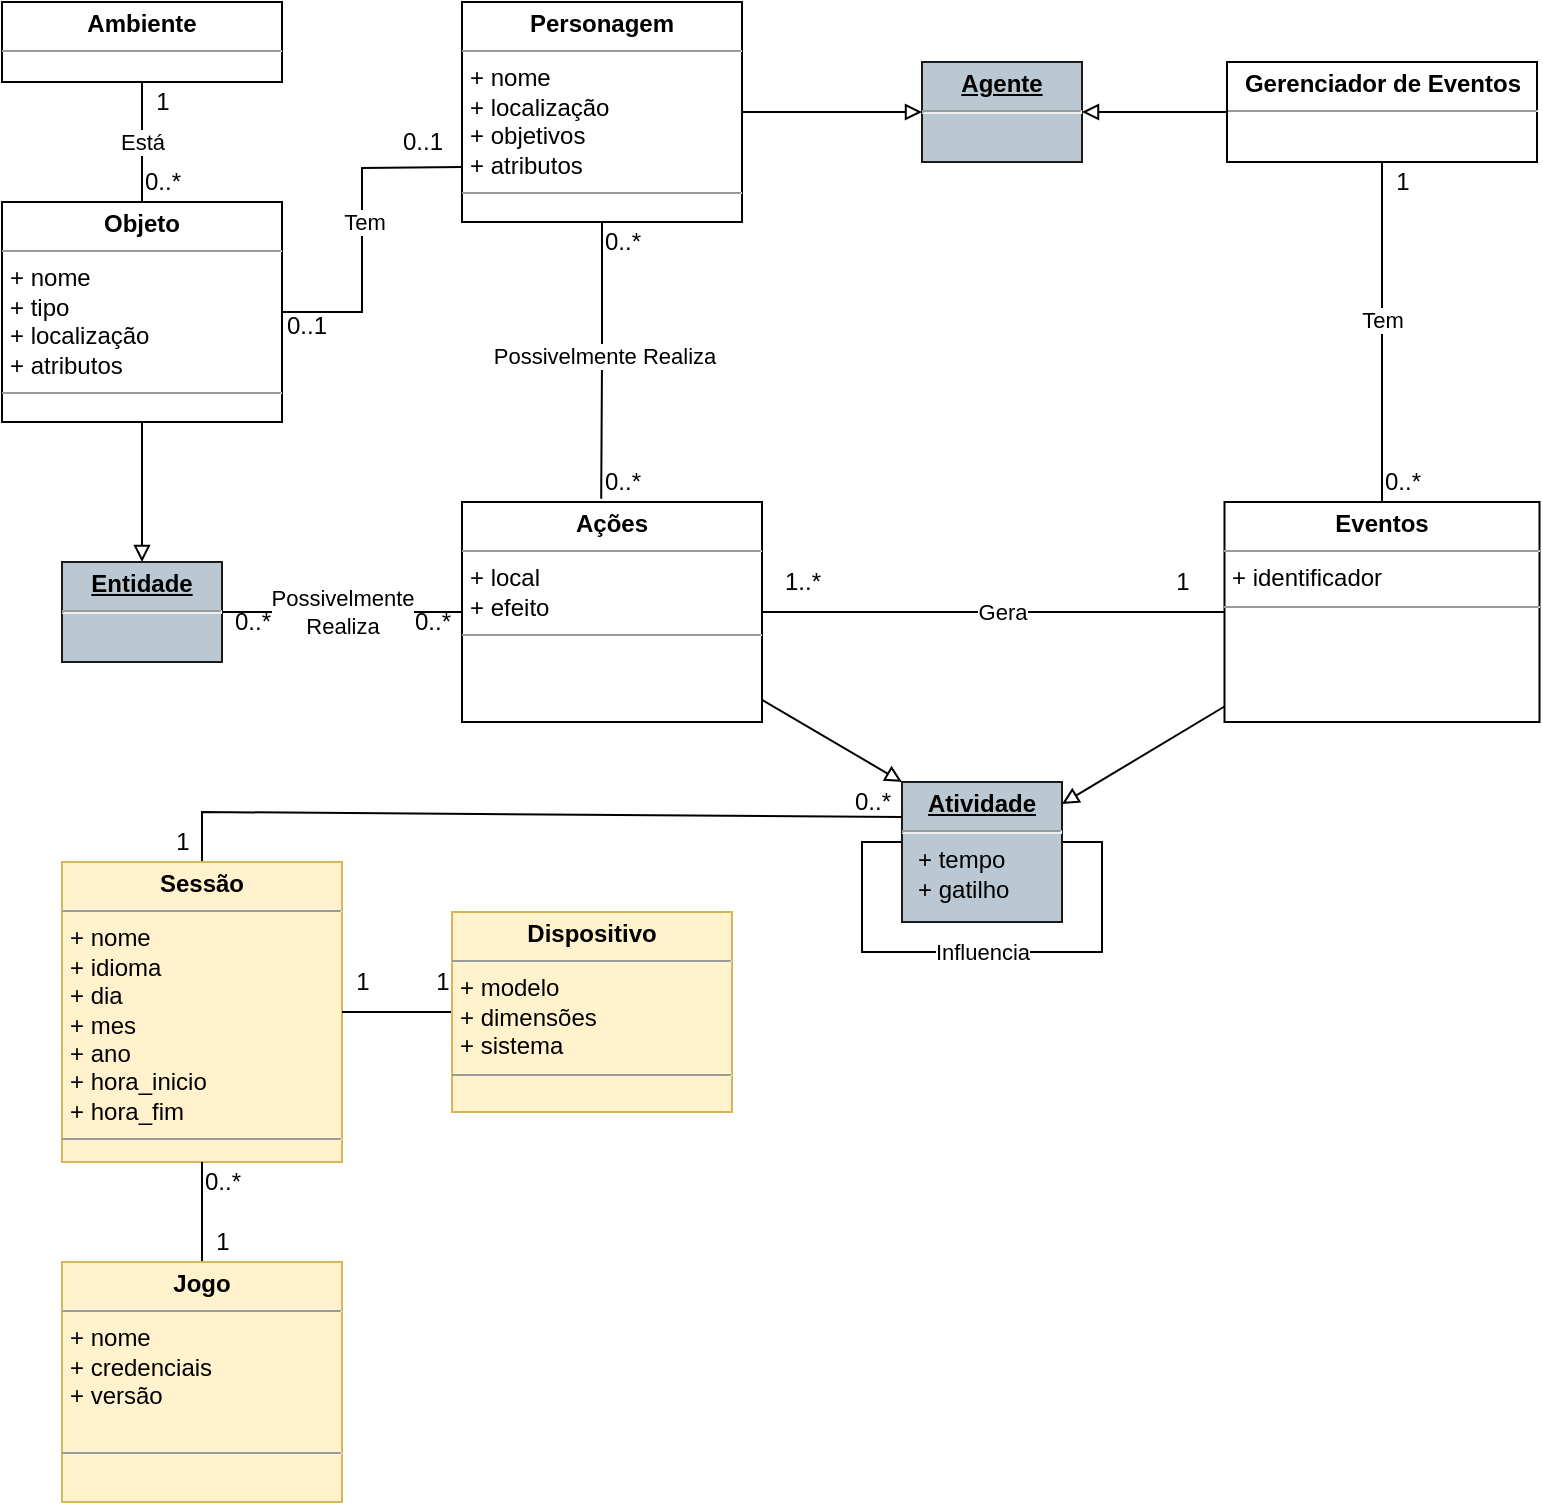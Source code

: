 <mxfile version="14.5.1" type="device" pages="9"><diagram name="Old Class Model 1" id="c4acf3e9-155e-7222-9cf6-157b1a14988f"><mxGraphModel dx="1422" dy="816" grid="1" gridSize="10" guides="1" tooltips="1" connect="1" arrows="1" fold="1" page="1" pageScale="1" pageWidth="850" pageHeight="1100" background="#ffffff" math="0" shadow="0"><root><mxCell id="0"/><mxCell id="1" parent="0"/><mxCell id="Qvwdr9gp9fnESxqJOizw-5" style="rounded=0;orthogonalLoop=1;jettySize=auto;html=1;entryX=0;entryY=0.5;entryDx=0;entryDy=0;endArrow=block;endFill=0;" parent="1" source="Qvwdr9gp9fnESxqJOizw-2" target="Qvwdr9gp9fnESxqJOizw-4" edge="1"><mxGeometry relative="1" as="geometry"><mxPoint x="550" y="245" as="targetPoint"/></mxGeometry></mxCell><mxCell id="Qvwdr9gp9fnESxqJOizw-50" style="edgeStyle=none;rounded=0;orthogonalLoop=1;jettySize=auto;html=1;startArrow=none;startFill=0;endArrow=none;endFill=0;exitX=0;exitY=0.75;exitDx=0;exitDy=0;" parent="1" source="Qvwdr9gp9fnESxqJOizw-2" target="Qvwdr9gp9fnESxqJOizw-15" edge="1"><mxGeometry relative="1" as="geometry"><mxPoint x="260" y="290" as="sourcePoint"/><Array as="points"><mxPoint x="240" y="273"/><mxPoint x="240" y="345"/></Array></mxGeometry></mxCell><mxCell id="Qvwdr9gp9fnESxqJOizw-53" value="Tem" style="edgeLabel;html=1;align=center;verticalAlign=middle;resizable=0;points=[];" parent="Qvwdr9gp9fnESxqJOizw-50" vertex="1" connectable="0"><mxGeometry x="0.22" y="1" relative="1" as="geometry"><mxPoint y="-21.85" as="offset"/></mxGeometry></mxCell><mxCell id="3KH1PV7hbqFN90XEYy9a-2" style="edgeStyle=orthogonalEdgeStyle;rounded=0;orthogonalLoop=1;jettySize=auto;html=1;entryX=0.464;entryY=-0.015;entryDx=0;entryDy=0;entryPerimeter=0;endArrow=none;endFill=0;" parent="1" source="Qvwdr9gp9fnESxqJOizw-2" target="Qvwdr9gp9fnESxqJOizw-10" edge="1"><mxGeometry relative="1" as="geometry"/></mxCell><mxCell id="3KH1PV7hbqFN90XEYy9a-3" value="Possivelmente Realiza" style="edgeLabel;html=1;align=center;verticalAlign=middle;resizable=0;points=[];" parent="3KH1PV7hbqFN90XEYy9a-2" vertex="1" connectable="0"><mxGeometry x="-0.039" y="1" relative="1" as="geometry"><mxPoint as="offset"/></mxGeometry></mxCell><mxCell id="Qvwdr9gp9fnESxqJOizw-2" value="&lt;p style=&quot;margin: 0px ; margin-top: 4px ; text-align: center&quot;&gt;&lt;b&gt;Personagem&lt;/b&gt;&lt;/p&gt;&lt;hr size=&quot;1&quot;&gt;&lt;p style=&quot;margin: 0px ; margin-left: 4px&quot;&gt;+ nome&lt;/p&gt;&lt;p style=&quot;margin: 0px ; margin-left: 4px&quot;&gt;+ localização&lt;/p&gt;&lt;p style=&quot;margin: 0px ; margin-left: 4px&quot;&gt;+ objetivos&lt;/p&gt;&lt;p style=&quot;margin: 0px ; margin-left: 4px&quot;&gt;+ atributos&lt;/p&gt;&lt;hr size=&quot;1&quot;&gt;&lt;p style=&quot;margin: 0px ; margin-left: 4px&quot;&gt;&lt;br&gt;&lt;/p&gt;" style="verticalAlign=top;align=left;overflow=fill;fontSize=12;fontFamily=Helvetica;html=1;" parent="1" vertex="1"><mxGeometry x="290" y="190" width="140" height="110" as="geometry"/></mxCell><mxCell id="Qvwdr9gp9fnESxqJOizw-39" style="edgeStyle=none;rounded=0;orthogonalLoop=1;jettySize=auto;html=1;entryX=0;entryY=0.5;entryDx=0;entryDy=0;startArrow=block;startFill=0;endArrow=none;endFill=0;" parent="1" source="Qvwdr9gp9fnESxqJOizw-4" target="Qvwdr9gp9fnESxqJOizw-36" edge="1"><mxGeometry relative="1" as="geometry"/></mxCell><mxCell id="Qvwdr9gp9fnESxqJOizw-4" value="&lt;p style=&quot;margin: 0px ; margin-top: 4px ; text-align: center ; text-decoration: underline&quot;&gt;&lt;b&gt;Agente&lt;/b&gt;&lt;/p&gt;&lt;hr&gt;&lt;p style=&quot;margin: 0px ; margin-left: 8px&quot;&gt;&lt;br&gt;&lt;/p&gt;" style="verticalAlign=top;align=left;overflow=fill;fontSize=12;fontFamily=Helvetica;html=1;fillColor=#bac8d3;strokeColor=#1A1A1A;" parent="1" vertex="1"><mxGeometry x="520" y="220" width="80" height="50" as="geometry"/></mxCell><mxCell id="Qvwdr9gp9fnESxqJOizw-42" style="edgeStyle=none;rounded=0;orthogonalLoop=1;jettySize=auto;html=1;entryX=0;entryY=0;entryDx=0;entryDy=0;startArrow=none;startFill=0;endArrow=block;endFill=0;" parent="1" source="Qvwdr9gp9fnESxqJOizw-10" target="Qvwdr9gp9fnESxqJOizw-22" edge="1"><mxGeometry relative="1" as="geometry"><mxPoint x="550" y="360" as="targetPoint"/></mxGeometry></mxCell><mxCell id="Qvwdr9gp9fnESxqJOizw-45" style="edgeStyle=none;rounded=0;orthogonalLoop=1;jettySize=auto;html=1;startArrow=none;startFill=0;endArrow=none;endFill=0;" parent="1" source="Qvwdr9gp9fnESxqJOizw-10" target="Qvwdr9gp9fnESxqJOizw-13" edge="1"><mxGeometry relative="1" as="geometry"/></mxCell><mxCell id="Qvwdr9gp9fnESxqJOizw-56" value="Gera" style="edgeLabel;html=1;align=center;verticalAlign=middle;resizable=0;points=[];" parent="Qvwdr9gp9fnESxqJOizw-45" vertex="1" connectable="0"><mxGeometry x="-0.356" relative="1" as="geometry"><mxPoint x="45.6" as="offset"/></mxGeometry></mxCell><mxCell id="3KH1PV7hbqFN90XEYy9a-4" style="edgeStyle=orthogonalEdgeStyle;rounded=0;orthogonalLoop=1;jettySize=auto;html=1;entryX=1;entryY=0.5;entryDx=0;entryDy=0;endArrow=none;endFill=0;" parent="1" source="Qvwdr9gp9fnESxqJOizw-10" target="Qvwdr9gp9fnESxqJOizw-20" edge="1"><mxGeometry relative="1" as="geometry"/></mxCell><mxCell id="3KH1PV7hbqFN90XEYy9a-5" value="Possivelmente&lt;br&gt;Realiza" style="edgeLabel;html=1;align=center;verticalAlign=middle;resizable=0;points=[];" parent="3KH1PV7hbqFN90XEYy9a-4" vertex="1" connectable="0"><mxGeometry x="0.156" relative="1" as="geometry"><mxPoint x="9.14" as="offset"/></mxGeometry></mxCell><mxCell id="Qvwdr9gp9fnESxqJOizw-10" value="&lt;p style=&quot;margin: 0px ; margin-top: 4px ; text-align: center&quot;&gt;&lt;b&gt;Ações&lt;/b&gt;&lt;/p&gt;&lt;hr size=&quot;1&quot;&gt;&lt;p style=&quot;margin: 0px ; margin-left: 4px&quot;&gt;+ local&lt;/p&gt;&lt;p style=&quot;margin: 0px ; margin-left: 4px&quot;&gt;+ efeito&lt;/p&gt;&lt;hr size=&quot;1&quot;&gt;&lt;p style=&quot;margin: 0px ; margin-left: 4px&quot;&gt;&lt;br&gt;&lt;/p&gt;" style="verticalAlign=top;align=left;overflow=fill;fontSize=12;fontFamily=Helvetica;html=1;" parent="1" vertex="1"><mxGeometry x="290" y="440" width="150" height="110" as="geometry"/></mxCell><mxCell id="Qvwdr9gp9fnESxqJOizw-24" style="edgeStyle=none;rounded=0;orthogonalLoop=1;jettySize=auto;html=1;startArrow=none;startFill=0;endArrow=block;endFill=0;" parent="1" source="Qvwdr9gp9fnESxqJOizw-13" target="Qvwdr9gp9fnESxqJOizw-22" edge="1"><mxGeometry relative="1" as="geometry"/></mxCell><mxCell id="Qvwdr9gp9fnESxqJOizw-44" style="edgeStyle=none;rounded=0;orthogonalLoop=1;jettySize=auto;html=1;startArrow=none;startFill=0;endArrow=none;endFill=0;" parent="1" source="Qvwdr9gp9fnESxqJOizw-13" target="Qvwdr9gp9fnESxqJOizw-36" edge="1"><mxGeometry relative="1" as="geometry"><Array as="points"><mxPoint x="750" y="360"/></Array></mxGeometry></mxCell><mxCell id="Qvwdr9gp9fnESxqJOizw-57" value="Tem" style="edgeLabel;html=1;align=center;verticalAlign=middle;resizable=0;points=[];" parent="Qvwdr9gp9fnESxqJOizw-44" vertex="1" connectable="0"><mxGeometry x="0.07" relative="1" as="geometry"><mxPoint as="offset"/></mxGeometry></mxCell><mxCell id="Qvwdr9gp9fnESxqJOizw-13" value="&lt;p style=&quot;margin: 0px ; margin-top: 4px ; text-align: center&quot;&gt;&lt;b&gt;Eventos&lt;/b&gt;&lt;/p&gt;&lt;hr size=&quot;1&quot;&gt;&lt;p style=&quot;margin: 0px ; margin-left: 4px&quot;&gt;+ identificador&lt;/p&gt;&lt;hr size=&quot;1&quot;&gt;&lt;p style=&quot;margin: 0px ; margin-left: 4px&quot;&gt;&lt;br&gt;&lt;/p&gt;" style="verticalAlign=top;align=left;overflow=fill;fontSize=12;fontFamily=Helvetica;html=1;" parent="1" vertex="1"><mxGeometry x="671.25" y="440" width="157.5" height="110" as="geometry"/></mxCell><mxCell id="Qvwdr9gp9fnESxqJOizw-48" style="edgeStyle=none;rounded=0;orthogonalLoop=1;jettySize=auto;html=1;startArrow=none;startFill=0;endArrow=block;endFill=0;" parent="1" source="Qvwdr9gp9fnESxqJOizw-15" target="Qvwdr9gp9fnESxqJOizw-20" edge="1"><mxGeometry relative="1" as="geometry"/></mxCell><mxCell id="Qvwdr9gp9fnESxqJOizw-15" value="&lt;p style=&quot;margin: 0px ; margin-top: 4px ; text-align: center&quot;&gt;&lt;b&gt;Objeto&lt;/b&gt;&lt;/p&gt;&lt;hr size=&quot;1&quot;&gt;&lt;p style=&quot;margin: 0px ; margin-left: 4px&quot;&gt;+ nome&lt;/p&gt;&lt;p style=&quot;margin: 0px ; margin-left: 4px&quot;&gt;+ tipo&lt;/p&gt;&lt;p style=&quot;margin: 0px ; margin-left: 4px&quot;&gt;+ localização&lt;/p&gt;&lt;p style=&quot;margin: 0px ; margin-left: 4px&quot;&gt;+ atributos&lt;/p&gt;&lt;hr size=&quot;1&quot;&gt;&lt;p style=&quot;margin: 0px ; margin-left: 4px&quot;&gt;&lt;br&gt;&lt;/p&gt;" style="verticalAlign=top;align=left;overflow=fill;fontSize=12;fontFamily=Helvetica;html=1;" parent="1" vertex="1"><mxGeometry x="60" y="290" width="140" height="110" as="geometry"/></mxCell><mxCell id="Qvwdr9gp9fnESxqJOizw-20" value="&lt;p style=&quot;margin: 0px ; margin-top: 4px ; text-align: center ; text-decoration: underline&quot;&gt;&lt;b&gt;Entidade&lt;/b&gt;&lt;/p&gt;&lt;hr&gt;&lt;p style=&quot;margin: 0px ; margin-left: 8px&quot;&gt;&lt;br&gt;&lt;/p&gt;" style="verticalAlign=top;align=left;overflow=fill;fontSize=12;fontFamily=Helvetica;html=1;fillColor=#bac8d3;strokeColor=#1A1A1A;" parent="1" vertex="1"><mxGeometry x="90" y="470" width="80" height="50" as="geometry"/></mxCell><mxCell id="Qvwdr9gp9fnESxqJOizw-58" style="edgeStyle=none;rounded=0;orthogonalLoop=1;jettySize=auto;html=1;startArrow=none;startFill=0;endArrow=none;endFill=0;exitX=0;exitY=0;exitDx=0;exitDy=0;" parent="1" source="Qvwdr9gp9fnESxqJOizw-22" target="Qvwdr9gp9fnESxqJOizw-22" edge="1"><mxGeometry relative="1" as="geometry"><mxPoint x="670" y="365" as="targetPoint"/></mxGeometry></mxCell><mxCell id="Qvwdr9gp9fnESxqJOizw-59" style="edgeStyle=none;rounded=0;orthogonalLoop=1;jettySize=auto;html=1;startArrow=none;startFill=0;endArrow=none;endFill=0;" parent="1" edge="1"><mxGeometry relative="1" as="geometry"><mxPoint x="590" y="610" as="targetPoint"/><mxPoint x="510" y="610" as="sourcePoint"/><Array as="points"><mxPoint x="490" y="610"/><mxPoint x="490" y="665"/><mxPoint x="560" y="665"/><mxPoint x="610" y="665"/><mxPoint x="610" y="610"/></Array></mxGeometry></mxCell><mxCell id="Qvwdr9gp9fnESxqJOizw-61" value="Influencia" style="edgeLabel;html=1;align=center;verticalAlign=middle;resizable=0;points=[];" parent="Qvwdr9gp9fnESxqJOizw-59" vertex="1" connectable="0"><mxGeometry x="-0.096" relative="1" as="geometry"><mxPoint x="13.0" as="offset"/></mxGeometry></mxCell><mxCell id="Qvwdr9gp9fnESxqJOizw-22" value="&lt;p style=&quot;margin: 0px ; margin-top: 4px ; text-align: center ; text-decoration: underline&quot;&gt;&lt;b&gt;Atividade&lt;/b&gt;&lt;/p&gt;&lt;hr&gt;&lt;p style=&quot;margin: 0px ; margin-left: 8px&quot;&gt;+ tempo&lt;br&gt;&lt;/p&gt;&lt;p style=&quot;margin: 0px ; margin-left: 8px&quot;&gt;+ gatilho&lt;br&gt;&lt;/p&gt;" style="verticalAlign=top;align=left;overflow=fill;fontSize=12;fontFamily=Helvetica;html=1;fillColor=#bac8d3;strokeColor=#1A1A1A;" parent="1" vertex="1"><mxGeometry x="510" y="580" width="80" height="70" as="geometry"/></mxCell><mxCell id="Qvwdr9gp9fnESxqJOizw-36" value="&lt;p style=&quot;margin: 0px ; margin-top: 4px ; text-align: center&quot;&gt;&lt;b&gt;Gerenciador de Eventos&lt;/b&gt;&lt;/p&gt;&lt;hr size=&quot;1&quot;&gt;&lt;p style=&quot;margin: 0px ; margin-left: 4px&quot;&gt;&lt;br&gt;&lt;/p&gt;" style="verticalAlign=top;align=left;overflow=fill;fontSize=12;fontFamily=Helvetica;html=1;" parent="1" vertex="1"><mxGeometry x="672.5" y="220" width="155" height="50" as="geometry"/></mxCell><mxCell id="Qvwdr9gp9fnESxqJOizw-52" style="edgeStyle=none;rounded=0;orthogonalLoop=1;jettySize=auto;html=1;startArrow=none;startFill=0;endArrow=none;endFill=0;" parent="1" source="Qvwdr9gp9fnESxqJOizw-51" target="Qvwdr9gp9fnESxqJOizw-15" edge="1"><mxGeometry relative="1" as="geometry"/></mxCell><mxCell id="Qvwdr9gp9fnESxqJOizw-62" value="Está" style="edgeLabel;html=1;align=center;verticalAlign=middle;resizable=0;points=[];" parent="Qvwdr9gp9fnESxqJOizw-52" vertex="1" connectable="0"><mxGeometry x="-0.412" y="-1" relative="1" as="geometry"><mxPoint x="1" y="12.35" as="offset"/></mxGeometry></mxCell><mxCell id="Qvwdr9gp9fnESxqJOizw-51" value="&lt;p style=&quot;margin: 0px ; margin-top: 4px ; text-align: center&quot;&gt;&lt;b&gt;Ambiente&lt;/b&gt;&lt;/p&gt;&lt;hr size=&quot;1&quot;&gt;&lt;p style=&quot;margin: 0px ; margin-left: 4px&quot;&gt;&lt;br&gt;&lt;/p&gt;" style="verticalAlign=top;align=left;overflow=fill;fontSize=12;fontFamily=Helvetica;html=1;" parent="1" vertex="1"><mxGeometry x="60" y="190" width="140" height="40" as="geometry"/></mxCell><mxCell id="Qvwdr9gp9fnESxqJOizw-68" style="edgeStyle=none;rounded=0;orthogonalLoop=1;jettySize=auto;html=1;entryX=0;entryY=0.25;entryDx=0;entryDy=0;startArrow=none;startFill=0;endArrow=none;endFill=0;" parent="1" source="Qvwdr9gp9fnESxqJOizw-63" target="Qvwdr9gp9fnESxqJOizw-22" edge="1"><mxGeometry relative="1" as="geometry"><Array as="points"><mxPoint x="160" y="595"/></Array></mxGeometry></mxCell><mxCell id="Qvwdr9gp9fnESxqJOizw-63" value="&lt;p style=&quot;margin: 0px ; margin-top: 4px ; text-align: center&quot;&gt;&lt;b&gt;Sessão&lt;/b&gt;&lt;/p&gt;&lt;hr size=&quot;1&quot;&gt;&lt;p style=&quot;margin: 0px ; margin-left: 4px&quot;&gt;+ nome&lt;br&gt;&lt;/p&gt;&lt;p style=&quot;margin: 0px ; margin-left: 4px&quot;&gt;+ idioma&lt;br&gt;&lt;/p&gt;&lt;p style=&quot;margin: 0px ; margin-left: 4px&quot;&gt;+ dia&lt;/p&gt;&lt;p style=&quot;margin: 0px ; margin-left: 4px&quot;&gt;+ mes&lt;/p&gt;&lt;p style=&quot;margin: 0px ; margin-left: 4px&quot;&gt;+ ano&lt;/p&gt;&lt;p style=&quot;margin: 0px ; margin-left: 4px&quot;&gt;+ hora_inicio&lt;/p&gt;&lt;p style=&quot;margin: 0px ; margin-left: 4px&quot;&gt;+ hora_fim&lt;/p&gt;&lt;hr size=&quot;1&quot;&gt;&lt;p style=&quot;margin: 0px ; margin-left: 4px&quot;&gt;&lt;br&gt;&lt;/p&gt;" style="verticalAlign=top;align=left;overflow=fill;fontSize=12;fontFamily=Helvetica;html=1;strokeColor=#d6b656;fillColor=#fff2cc;" parent="1" vertex="1"><mxGeometry x="90" y="620" width="140" height="150" as="geometry"/></mxCell><mxCell id="Qvwdr9gp9fnESxqJOizw-67" style="edgeStyle=none;rounded=0;orthogonalLoop=1;jettySize=auto;html=1;startArrow=none;startFill=0;endArrow=none;endFill=0;" parent="1" source="Qvwdr9gp9fnESxqJOizw-66" target="Qvwdr9gp9fnESxqJOizw-63" edge="1"><mxGeometry relative="1" as="geometry"/></mxCell><mxCell id="Qvwdr9gp9fnESxqJOizw-66" value="&lt;p style=&quot;margin: 0px ; margin-top: 4px ; text-align: center&quot;&gt;&lt;b&gt;Dispositivo&lt;/b&gt;&lt;/p&gt;&lt;hr size=&quot;1&quot;&gt;&lt;p style=&quot;margin: 0px ; margin-left: 4px&quot;&gt;&lt;span&gt;+ modelo&lt;/span&gt;&lt;/p&gt;&lt;p style=&quot;margin: 0px ; margin-left: 4px&quot;&gt;+ dimensões&lt;/p&gt;&lt;p style=&quot;margin: 0px ; margin-left: 4px&quot;&gt;+ sistema&lt;/p&gt;&lt;hr size=&quot;1&quot;&gt;&lt;p style=&quot;margin: 0px ; margin-left: 4px&quot;&gt;&lt;br&gt;&lt;/p&gt;" style="verticalAlign=top;align=left;overflow=fill;fontSize=12;fontFamily=Helvetica;html=1;strokeColor=#d6b656;fillColor=#fff2cc;" parent="1" vertex="1"><mxGeometry x="285" y="645" width="140" height="100" as="geometry"/></mxCell><mxCell id="Qvwdr9gp9fnESxqJOizw-70" style="edgeStyle=none;rounded=0;orthogonalLoop=1;jettySize=auto;html=1;startArrow=none;startFill=0;endArrow=none;endFill=0;" parent="1" source="Qvwdr9gp9fnESxqJOizw-69" target="Qvwdr9gp9fnESxqJOizw-63" edge="1"><mxGeometry relative="1" as="geometry"/></mxCell><mxCell id="Qvwdr9gp9fnESxqJOizw-69" value="&lt;p style=&quot;margin: 0px ; margin-top: 4px ; text-align: center&quot;&gt;&lt;b&gt;Jogo&lt;/b&gt;&lt;/p&gt;&lt;hr size=&quot;1&quot;&gt;&lt;p style=&quot;margin: 0px ; margin-left: 4px&quot;&gt;+ nome&lt;/p&gt;&lt;p style=&quot;margin: 0px ; margin-left: 4px&quot;&gt;+ credenciais&lt;/p&gt;&lt;p style=&quot;margin: 0px ; margin-left: 4px&quot;&gt;&lt;span&gt;+ versão&lt;/span&gt;&lt;br&gt;&lt;/p&gt;&lt;br class=&quot;Apple-interchange-newline&quot;&gt;&lt;hr size=&quot;1&quot;&gt;&lt;p style=&quot;margin: 0px 0px 0px 4px&quot;&gt;&lt;br&gt;&lt;/p&gt;&lt;p style=&quot;margin: 0px ; margin-left: 4px&quot;&gt;&lt;br&gt;&lt;/p&gt;" style="verticalAlign=top;align=left;overflow=fill;fontSize=12;fontFamily=Helvetica;html=1;strokeColor=#d6b656;fillColor=#fff2cc;" parent="1" vertex="1"><mxGeometry x="90" y="820" width="140" height="120" as="geometry"/></mxCell><mxCell id="hWif-ZgrRjb10_tlOMGN-1" value="1" style="text;html=1;align=center;verticalAlign=middle;resizable=0;points=[];autosize=1;" parent="1" vertex="1"><mxGeometry x="750" y="270" width="20" height="20" as="geometry"/></mxCell><mxCell id="hWif-ZgrRjb10_tlOMGN-2" value="0..*" style="text;html=1;align=center;verticalAlign=middle;resizable=0;points=[];autosize=1;" parent="1" vertex="1"><mxGeometry x="745" y="420" width="30" height="20" as="geometry"/></mxCell><mxCell id="hWif-ZgrRjb10_tlOMGN-3" value="1..*" style="text;html=1;align=center;verticalAlign=middle;resizable=0;points=[];autosize=1;" parent="1" vertex="1"><mxGeometry x="445" y="470" width="30" height="20" as="geometry"/></mxCell><mxCell id="hWif-ZgrRjb10_tlOMGN-4" value="1" style="text;html=1;align=center;verticalAlign=middle;resizable=0;points=[];autosize=1;" parent="1" vertex="1"><mxGeometry x="640" y="470" width="20" height="20" as="geometry"/></mxCell><mxCell id="hWif-ZgrRjb10_tlOMGN-5" value="0..*" style="text;html=1;align=center;verticalAlign=middle;resizable=0;points=[];autosize=1;" parent="1" vertex="1"><mxGeometry x="355" y="420" width="30" height="20" as="geometry"/></mxCell><mxCell id="hWif-ZgrRjb10_tlOMGN-6" value="0..*" style="text;html=1;align=center;verticalAlign=middle;resizable=0;points=[];autosize=1;" parent="1" vertex="1"><mxGeometry x="355" y="300" width="30" height="20" as="geometry"/></mxCell><mxCell id="hWif-ZgrRjb10_tlOMGN-7" value="0..1" style="text;html=1;align=center;verticalAlign=middle;resizable=0;points=[];autosize=1;" parent="1" vertex="1"><mxGeometry x="250" y="250" width="40" height="20" as="geometry"/></mxCell><mxCell id="hWif-ZgrRjb10_tlOMGN-8" value="0..1" style="text;html=1;align=center;verticalAlign=middle;resizable=0;points=[];autosize=1;" parent="1" vertex="1"><mxGeometry x="192" y="342" width="40" height="20" as="geometry"/></mxCell><mxCell id="hWif-ZgrRjb10_tlOMGN-9" value="0..*" style="text;html=1;align=center;verticalAlign=middle;resizable=0;points=[];autosize=1;" parent="1" vertex="1"><mxGeometry x="170" y="490" width="30" height="20" as="geometry"/></mxCell><mxCell id="hWif-ZgrRjb10_tlOMGN-10" value="0..*" style="text;html=1;align=center;verticalAlign=middle;resizable=0;points=[];autosize=1;" parent="1" vertex="1"><mxGeometry x="260" y="490" width="30" height="20" as="geometry"/></mxCell><mxCell id="hWif-ZgrRjb10_tlOMGN-11" value="1" style="text;html=1;align=center;verticalAlign=middle;resizable=0;points=[];autosize=1;" parent="1" vertex="1"><mxGeometry x="130" y="230" width="20" height="20" as="geometry"/></mxCell><mxCell id="hWif-ZgrRjb10_tlOMGN-12" value="0..*" style="text;html=1;align=center;verticalAlign=middle;resizable=0;points=[];autosize=1;" parent="1" vertex="1"><mxGeometry x="125" y="270" width="30" height="20" as="geometry"/></mxCell><mxCell id="hWif-ZgrRjb10_tlOMGN-14" value="1" style="text;html=1;align=center;verticalAlign=middle;resizable=0;points=[];autosize=1;" parent="1" vertex="1"><mxGeometry x="140" y="600" width="20" height="20" as="geometry"/></mxCell><mxCell id="hWif-ZgrRjb10_tlOMGN-16" value="0..*" style="text;html=1;align=center;verticalAlign=middle;resizable=0;points=[];autosize=1;" parent="1" vertex="1"><mxGeometry x="480" y="580" width="30" height="20" as="geometry"/></mxCell><mxCell id="hWif-ZgrRjb10_tlOMGN-17" value="1" style="text;html=1;align=center;verticalAlign=middle;resizable=0;points=[];autosize=1;" parent="1" vertex="1"><mxGeometry x="270" y="670" width="20" height="20" as="geometry"/></mxCell><mxCell id="hWif-ZgrRjb10_tlOMGN-18" value="1" style="text;html=1;align=center;verticalAlign=middle;resizable=0;points=[];autosize=1;" parent="1" vertex="1"><mxGeometry x="230" y="670" width="20" height="20" as="geometry"/></mxCell><mxCell id="hWif-ZgrRjb10_tlOMGN-19" value="0..*" style="text;html=1;align=center;verticalAlign=middle;resizable=0;points=[];autosize=1;" parent="1" vertex="1"><mxGeometry x="155" y="770" width="30" height="20" as="geometry"/></mxCell><mxCell id="hWif-ZgrRjb10_tlOMGN-20" value="1" style="text;html=1;align=center;verticalAlign=middle;resizable=0;points=[];autosize=1;" parent="1" vertex="1"><mxGeometry x="160" y="800" width="20" height="20" as="geometry"/></mxCell></root></mxGraphModel></diagram><diagram name="Old Class Model 2" id="UUN1Tsv35md-YEUOud_8"><mxGraphModel dx="2062" dy="1176" grid="1" gridSize="10" guides="1" tooltips="1" connect="1" arrows="1" fold="1" page="1" pageScale="1" pageWidth="850" pageHeight="1100" background="#ffffff" math="0" shadow="0"><root><mxCell id="ppRN5cLYyPzXaswk0y7p-0"/><mxCell id="ppRN5cLYyPzXaswk0y7p-1" parent="ppRN5cLYyPzXaswk0y7p-0"/><mxCell id="ppRN5cLYyPzXaswk0y7p-5" style="edgeStyle=orthogonalEdgeStyle;rounded=0;orthogonalLoop=1;jettySize=auto;html=1;endArrow=none;endFill=0;" parent="ppRN5cLYyPzXaswk0y7p-1" source="ppRN5cLYyPzXaswk0y7p-9" target="ppRN5cLYyPzXaswk0y7p-15" edge="1"><mxGeometry relative="1" as="geometry"><mxPoint x="590" y="285" as="sourcePoint"/><Array as="points"><mxPoint x="550" y="400"/><mxPoint x="460" y="400"/></Array></mxGeometry></mxCell><mxCell id="ppRN5cLYyPzXaswk0y7p-58" value="Executa" style="edgeLabel;html=1;align=center;verticalAlign=middle;resizable=0;points=[];" parent="ppRN5cLYyPzXaswk0y7p-5" vertex="1" connectable="0"><mxGeometry x="-0.324" y="-1" relative="1" as="geometry"><mxPoint x="0.97" y="-4.14" as="offset"/></mxGeometry></mxCell><mxCell id="ppRN5cLYyPzXaswk0y7p-55" style="edgeStyle=orthogonalEdgeStyle;rounded=0;orthogonalLoop=1;jettySize=auto;html=1;endArrow=none;endFill=0;" parent="ppRN5cLYyPzXaswk0y7p-1" source="ppRN5cLYyPzXaswk0y7p-9" target="ppRN5cLYyPzXaswk0y7p-19" edge="1"><mxGeometry relative="1" as="geometry"><Array as="points"><mxPoint x="630" y="400"/><mxPoint x="730" y="400"/></Array></mxGeometry></mxCell><mxCell id="ppRN5cLYyPzXaswk0y7p-56" value="Participa" style="edgeLabel;html=1;align=center;verticalAlign=middle;resizable=0;points=[];" parent="ppRN5cLYyPzXaswk0y7p-55" vertex="1" connectable="0"><mxGeometry x="-0.532" y="1" relative="1" as="geometry"><mxPoint x="-1.03" y="19.31" as="offset"/></mxGeometry></mxCell><mxCell id="ppRN5cLYyPzXaswk0y7p-65" style="edgeStyle=elbowEdgeStyle;rounded=0;orthogonalLoop=1;jettySize=auto;html=1;endArrow=none;endFill=0;elbow=vertical;" parent="ppRN5cLYyPzXaswk0y7p-1" source="ppRN5cLYyPzXaswk0y7p-9" target="ppRN5cLYyPzXaswk0y7p-32" edge="1"><mxGeometry relative="1" as="geometry"><Array as="points"><mxPoint x="140" y="210"/></Array></mxGeometry></mxCell><mxCell id="ppRN5cLYyPzXaswk0y7p-89" value="Está presente" style="edgeLabel;html=1;align=center;verticalAlign=middle;resizable=0;points=[];" parent="ppRN5cLYyPzXaswk0y7p-65" vertex="1" connectable="0"><mxGeometry x="0.055" y="-1" relative="1" as="geometry"><mxPoint x="1" y="-10.83" as="offset"/></mxGeometry></mxCell><mxCell id="ppRN5cLYyPzXaswk0y7p-9" value="&lt;p style=&quot;margin: 0px ; margin-top: 4px ; text-align: center ; text-decoration: underline&quot;&gt;&lt;b&gt;Agente&lt;/b&gt;&lt;/p&gt;&lt;hr&gt;&lt;p style=&quot;margin: 0px 0px 0px 4px&quot;&gt;+ nome&lt;/p&gt;&lt;p style=&quot;margin: 0px 0px 0px 4px&quot;&gt;+ tipo&lt;/p&gt;&lt;p style=&quot;margin: 0px 0px 0px 4px&quot;&gt;+ local&lt;/p&gt;&lt;p style=&quot;margin: 0px 0px 0px 4px&quot;&gt;+ atributos&lt;/p&gt;&lt;p style=&quot;margin: 0px 0px 0px 4px&quot;&gt;&lt;br&gt;&lt;/p&gt;&lt;div&gt;&lt;hr&gt;&lt;/div&gt;" style="verticalAlign=top;align=left;overflow=fill;fontSize=12;fontFamily=Helvetica;html=1;fillColor=#bac8d3;strokeColor=#1A1A1A;" parent="ppRN5cLYyPzXaswk0y7p-1" vertex="1"><mxGeometry x="530" y="170" width="120" height="130" as="geometry"/></mxCell><mxCell id="ppRN5cLYyPzXaswk0y7p-10" style="edgeStyle=none;rounded=0;orthogonalLoop=1;jettySize=auto;html=1;entryX=0;entryY=0;entryDx=0;entryDy=0;startArrow=none;startFill=0;endArrow=block;endFill=0;" parent="ppRN5cLYyPzXaswk0y7p-1" source="ppRN5cLYyPzXaswk0y7p-15" target="ppRN5cLYyPzXaswk0y7p-26" edge="1"><mxGeometry relative="1" as="geometry"><mxPoint x="580" y="360" as="targetPoint"/></mxGeometry></mxCell><mxCell id="ppRN5cLYyPzXaswk0y7p-11" style="edgeStyle=none;rounded=0;orthogonalLoop=1;jettySize=auto;html=1;startArrow=none;startFill=0;endArrow=none;endFill=0;" parent="ppRN5cLYyPzXaswk0y7p-1" source="ppRN5cLYyPzXaswk0y7p-15" target="ppRN5cLYyPzXaswk0y7p-19" edge="1"><mxGeometry relative="1" as="geometry"/></mxCell><mxCell id="ppRN5cLYyPzXaswk0y7p-12" value="Gera" style="edgeLabel;html=1;align=center;verticalAlign=middle;resizable=0;points=[];" parent="ppRN5cLYyPzXaswk0y7p-11" vertex="1" connectable="0"><mxGeometry x="-0.356" relative="1" as="geometry"><mxPoint x="17.93" as="offset"/></mxGeometry></mxCell><mxCell id="ppRN5cLYyPzXaswk0y7p-13" style="edgeStyle=orthogonalEdgeStyle;rounded=0;orthogonalLoop=1;jettySize=auto;html=1;entryX=1;entryY=0.5;entryDx=0;entryDy=0;endArrow=none;endFill=0;" parent="ppRN5cLYyPzXaswk0y7p-1" source="ppRN5cLYyPzXaswk0y7p-15" target="ppRN5cLYyPzXaswk0y7p-22" edge="1"><mxGeometry relative="1" as="geometry"><Array as="points"><mxPoint x="380" y="505"/><mxPoint x="380" y="505"/></Array></mxGeometry></mxCell><mxCell id="ppRN5cLYyPzXaswk0y7p-72" value="Gera" style="edgeLabel;html=1;align=center;verticalAlign=middle;resizable=0;points=[];" parent="ppRN5cLYyPzXaswk0y7p-13" vertex="1" connectable="0"><mxGeometry x="-0.067" y="2" relative="1" as="geometry"><mxPoint x="-5" as="offset"/></mxGeometry></mxCell><mxCell id="ppRN5cLYyPzXaswk0y7p-15" value="&lt;p style=&quot;margin: 0px ; margin-top: 4px ; text-align: center&quot;&gt;&lt;b&gt;Ações&lt;/b&gt;&lt;/p&gt;&lt;hr size=&quot;1&quot;&gt;&lt;p style=&quot;margin: 0px ; margin-left: 4px&quot;&gt;+ local&lt;/p&gt;&lt;p style=&quot;margin: 0px ; margin-left: 4px&quot;&gt;+ efeito&lt;/p&gt;&lt;p style=&quot;margin: 0px ; margin-left: 4px&quot;&gt;&lt;br&gt;&lt;/p&gt;&lt;p style=&quot;margin: 0px ; margin-left: 4px&quot;&gt;&lt;br&gt;&lt;/p&gt;&lt;hr size=&quot;1&quot;&gt;&lt;p style=&quot;margin: 0px ; margin-left: 4px&quot;&gt;&lt;br&gt;&lt;/p&gt;" style="verticalAlign=top;align=left;overflow=fill;fontSize=12;fontFamily=Helvetica;html=1;" parent="ppRN5cLYyPzXaswk0y7p-1" vertex="1"><mxGeometry x="400" y="440" width="130" height="110" as="geometry"/></mxCell><mxCell id="ppRN5cLYyPzXaswk0y7p-16" style="edgeStyle=none;rounded=0;orthogonalLoop=1;jettySize=auto;html=1;startArrow=none;startFill=0;endArrow=block;endFill=0;entryX=1;entryY=0;entryDx=0;entryDy=0;" parent="ppRN5cLYyPzXaswk0y7p-1" source="ppRN5cLYyPzXaswk0y7p-19" target="ppRN5cLYyPzXaswk0y7p-26" edge="1"><mxGeometry relative="1" as="geometry"/></mxCell><mxCell id="ppRN5cLYyPzXaswk0y7p-19" value="&lt;p style=&quot;margin: 0px ; margin-top: 4px ; text-align: center&quot;&gt;&lt;b&gt;Eventos&lt;/b&gt;&lt;/p&gt;&lt;hr size=&quot;1&quot;&gt;&lt;p style=&quot;margin: 0px ; margin-left: 4px&quot;&gt;+ identificador&lt;/p&gt;&lt;p style=&quot;margin: 0px ; margin-left: 4px&quot;&gt;&lt;br&gt;&lt;/p&gt;&lt;p style=&quot;margin: 0px ; margin-left: 4px&quot;&gt;&lt;br&gt;&lt;/p&gt;&lt;p style=&quot;margin: 0px ; margin-left: 4px&quot;&gt;&lt;br&gt;&lt;/p&gt;&lt;hr size=&quot;1&quot;&gt;&lt;p style=&quot;margin: 0px ; margin-left: 4px&quot;&gt;&lt;br&gt;&lt;/p&gt;" style="verticalAlign=top;align=left;overflow=fill;fontSize=12;fontFamily=Helvetica;html=1;" parent="ppRN5cLYyPzXaswk0y7p-1" vertex="1"><mxGeometry x="660" y="440" width="130" height="110" as="geometry"/></mxCell><mxCell id="ppRN5cLYyPzXaswk0y7p-20" style="edgeStyle=none;rounded=0;orthogonalLoop=1;jettySize=auto;html=1;startArrow=none;startFill=0;endArrow=block;endFill=0;" parent="ppRN5cLYyPzXaswk0y7p-1" source="ppRN5cLYyPzXaswk0y7p-21" target="ppRN5cLYyPzXaswk0y7p-22" edge="1"><mxGeometry relative="1" as="geometry"/></mxCell><mxCell id="ppRN5cLYyPzXaswk0y7p-61" style="edgeStyle=orthogonalEdgeStyle;rounded=0;orthogonalLoop=1;jettySize=auto;html=1;endArrow=none;endFill=0;" parent="ppRN5cLYyPzXaswk0y7p-1" source="ppRN5cLYyPzXaswk0y7p-21" target="ppRN5cLYyPzXaswk0y7p-9" edge="1"><mxGeometry relative="1" as="geometry"><Array as="points"><mxPoint x="260" y="240"/></Array></mxGeometry></mxCell><mxCell id="ppRN5cLYyPzXaswk0y7p-71" value="Tem" style="edgeLabel;html=1;align=center;verticalAlign=middle;resizable=0;points=[];" parent="ppRN5cLYyPzXaswk0y7p-61" vertex="1" connectable="0"><mxGeometry x="0.03" y="-1" relative="1" as="geometry"><mxPoint as="offset"/></mxGeometry></mxCell><mxCell id="ppRN5cLYyPzXaswk0y7p-21" value="&lt;p style=&quot;margin: 0px ; margin-top: 4px ; text-align: center&quot;&gt;&lt;b&gt;Objeto&lt;/b&gt;&lt;/p&gt;&lt;hr size=&quot;1&quot;&gt;&lt;p style=&quot;margin: 0px ; margin-left: 4px&quot;&gt;+ nome&lt;/p&gt;&lt;p style=&quot;margin: 0px ; margin-left: 4px&quot;&gt;+ local&lt;/p&gt;&lt;p style=&quot;margin: 0px ; margin-left: 4px&quot;&gt;+ atributos&lt;/p&gt;&lt;hr size=&quot;1&quot;&gt;&lt;p style=&quot;margin: 0px ; margin-left: 4px&quot;&gt;&lt;br&gt;&lt;/p&gt;" style="verticalAlign=top;align=left;overflow=fill;fontSize=12;fontFamily=Helvetica;html=1;" parent="ppRN5cLYyPzXaswk0y7p-1" vertex="1"><mxGeometry x="190" y="270" width="140" height="110" as="geometry"/></mxCell><mxCell id="ppRN5cLYyPzXaswk0y7p-68" style="edgeStyle=orthogonalEdgeStyle;rounded=0;orthogonalLoop=1;jettySize=auto;html=1;entryX=1;entryY=0.25;entryDx=0;entryDy=0;endArrow=none;endFill=0;" parent="ppRN5cLYyPzXaswk0y7p-1" source="ppRN5cLYyPzXaswk0y7p-22" target="ppRN5cLYyPzXaswk0y7p-32" edge="1"><mxGeometry relative="1" as="geometry"><Array as="points"><mxPoint x="270" y="617"/></Array></mxGeometry></mxCell><mxCell id="ppRN5cLYyPzXaswk0y7p-90" value="Está presente" style="edgeLabel;html=1;align=center;verticalAlign=middle;resizable=0;points=[];" parent="ppRN5cLYyPzXaswk0y7p-68" vertex="1" connectable="0"><mxGeometry x="-0.248" y="2" relative="1" as="geometry"><mxPoint x="-2" y="-11.67" as="offset"/></mxGeometry></mxCell><mxCell id="ppRN5cLYyPzXaswk0y7p-22" value="&lt;p style=&quot;margin: 0px ; margin-top: 4px ; text-align: center ; text-decoration: underline&quot;&gt;&lt;b&gt;Entidade&lt;/b&gt;&lt;/p&gt;&lt;hr&gt;&lt;p style=&quot;margin: 0px ; margin-left: 8px&quot;&gt;+ identificador&lt;/p&gt;&lt;p style=&quot;margin: 0px ; margin-left: 8px&quot;&gt;+ status&lt;/p&gt;&lt;hr&gt;" style="verticalAlign=top;align=left;overflow=fill;fontSize=12;fontFamily=Helvetica;html=1;fillColor=#bac8d3;strokeColor=#1A1A1A;" parent="ppRN5cLYyPzXaswk0y7p-1" vertex="1"><mxGeometry x="205" y="470" width="110" height="80" as="geometry"/></mxCell><mxCell id="ppRN5cLYyPzXaswk0y7p-23" style="edgeStyle=none;rounded=0;orthogonalLoop=1;jettySize=auto;html=1;startArrow=none;startFill=0;endArrow=none;endFill=0;exitX=0;exitY=0;exitDx=0;exitDy=0;" parent="ppRN5cLYyPzXaswk0y7p-1" source="ppRN5cLYyPzXaswk0y7p-26" target="ppRN5cLYyPzXaswk0y7p-26" edge="1"><mxGeometry relative="1" as="geometry"><mxPoint x="700" y="365" as="targetPoint"/></mxGeometry></mxCell><mxCell id="ppRN5cLYyPzXaswk0y7p-59" style="edgeStyle=orthogonalEdgeStyle;rounded=0;orthogonalLoop=1;jettySize=auto;html=1;endArrow=none;endFill=0;" parent="ppRN5cLYyPzXaswk0y7p-1" source="ppRN5cLYyPzXaswk0y7p-26" target="ppRN5cLYyPzXaswk0y7p-26" edge="1"><mxGeometry relative="1" as="geometry"><mxPoint x="510" y="680" as="targetPoint"/><Array as="points"><mxPoint x="680" y="610"/><mxPoint x="680" y="650"/></Array></mxGeometry></mxCell><mxCell id="ppRN5cLYyPzXaswk0y7p-60" value="Influencia" style="edgeLabel;html=1;align=center;verticalAlign=middle;resizable=0;points=[];" parent="ppRN5cLYyPzXaswk0y7p-59" vertex="1" connectable="0"><mxGeometry x="-0.122" y="1" relative="1" as="geometry"><mxPoint x="-1.03" y="8.62" as="offset"/></mxGeometry></mxCell><mxCell id="ppRN5cLYyPzXaswk0y7p-26" value="&lt;p style=&quot;margin: 0px ; margin-top: 4px ; text-align: center ; text-decoration: underline&quot;&gt;&lt;b&gt;Atividade&lt;/b&gt;&lt;/p&gt;&lt;hr&gt;&lt;p style=&quot;margin: 0px ; margin-left: 8px&quot;&gt;+ hora_ini&lt;br&gt;&lt;/p&gt;&lt;p style=&quot;margin: 0px ; margin-left: 8px&quot;&gt;+ hora_fim&lt;/p&gt;&lt;p style=&quot;margin: 0px ; margin-left: 8px&quot;&gt;+ gatilho&lt;br&gt;&lt;/p&gt;&lt;hr&gt;" style="verticalAlign=top;align=left;overflow=fill;fontSize=12;fontFamily=Helvetica;html=1;fillColor=#BAC8D3;strokeColor=#1A1A1A;" parent="ppRN5cLYyPzXaswk0y7p-1" vertex="1"><mxGeometry x="552" y="580" width="88" height="100" as="geometry"/></mxCell><mxCell id="ppRN5cLYyPzXaswk0y7p-64" style="edgeStyle=orthogonalEdgeStyle;rounded=0;orthogonalLoop=1;jettySize=auto;html=1;endArrow=none;endFill=0;" parent="ppRN5cLYyPzXaswk0y7p-1" source="ppRN5cLYyPzXaswk0y7p-32" target="ppRN5cLYyPzXaswk0y7p-26" edge="1"><mxGeometry relative="1" as="geometry"><Array as="points"><mxPoint x="380" y="650"/><mxPoint x="380" y="650"/></Array></mxGeometry></mxCell><mxCell id="ppRN5cLYyPzXaswk0y7p-91" value="Acontece em" style="edgeLabel;html=1;align=center;verticalAlign=middle;resizable=0;points=[];" parent="ppRN5cLYyPzXaswk0y7p-64" vertex="1" connectable="0"><mxGeometry x="-0.156" y="1" relative="1" as="geometry"><mxPoint x="25.83" y="1" as="offset"/></mxGeometry></mxCell><mxCell id="ppRN5cLYyPzXaswk0y7p-66" style="edgeStyle=orthogonalEdgeStyle;rounded=0;orthogonalLoop=1;jettySize=auto;html=1;endArrow=none;endFill=0;" parent="ppRN5cLYyPzXaswk0y7p-1" source="ppRN5cLYyPzXaswk0y7p-32" target="ppRN5cLYyPzXaswk0y7p-34" edge="1"><mxGeometry relative="1" as="geometry"/></mxCell><mxCell id="ppRN5cLYyPzXaswk0y7p-67" style="edgeStyle=orthogonalEdgeStyle;rounded=0;orthogonalLoop=1;jettySize=auto;html=1;endArrow=none;endFill=0;" parent="ppRN5cLYyPzXaswk0y7p-1" source="ppRN5cLYyPzXaswk0y7p-32" target="ppRN5cLYyPzXaswk0y7p-36" edge="1"><mxGeometry relative="1" as="geometry"><Array as="points"><mxPoint x="360" y="690"/></Array></mxGeometry></mxCell><mxCell id="ppRN5cLYyPzXaswk0y7p-32" value="&lt;p style=&quot;margin: 0px ; margin-top: 4px ; text-align: center&quot;&gt;&lt;b&gt;Sessão&lt;/b&gt;&lt;/p&gt;&lt;hr size=&quot;1&quot;&gt;&lt;p style=&quot;margin: 0px ; margin-left: 4px&quot;&gt;+ nome&lt;br&gt;&lt;/p&gt;&lt;p style=&quot;margin: 0px ; margin-left: 4px&quot;&gt;+ idioma&lt;br&gt;&lt;/p&gt;&lt;p style=&quot;margin: 0px ; margin-left: 4px&quot;&gt;+ dia&lt;/p&gt;&lt;p style=&quot;margin: 0px ; margin-left: 4px&quot;&gt;+ mes&lt;/p&gt;&lt;p style=&quot;margin: 0px ; margin-left: 4px&quot;&gt;+ ano&lt;/p&gt;&lt;p style=&quot;margin: 0px ; margin-left: 4px&quot;&gt;+ hora_inicio&lt;/p&gt;&lt;p style=&quot;margin: 0px ; margin-left: 4px&quot;&gt;+ hora_fim&lt;/p&gt;&lt;hr size=&quot;1&quot;&gt;&lt;p style=&quot;margin: 0px ; margin-left: 4px&quot;&gt;&lt;br&gt;&lt;/p&gt;" style="verticalAlign=top;align=left;overflow=fill;fontSize=12;fontFamily=Helvetica;html=1;strokeColor=#d6b656;fillColor=#fff2cc;" parent="ppRN5cLYyPzXaswk0y7p-1" vertex="1"><mxGeometry x="70" y="580" width="140" height="150" as="geometry"/></mxCell><mxCell id="ppRN5cLYyPzXaswk0y7p-34" value="&lt;p style=&quot;margin: 0px ; margin-top: 4px ; text-align: center&quot;&gt;&lt;b&gt;Dispositivo&lt;/b&gt;&lt;/p&gt;&lt;hr size=&quot;1&quot;&gt;&lt;p style=&quot;margin: 0px ; margin-left: 4px&quot;&gt;&lt;span&gt;+ modelo&lt;/span&gt;&lt;/p&gt;&lt;p style=&quot;margin: 0px ; margin-left: 4px&quot;&gt;+ dimensões&lt;/p&gt;&lt;p style=&quot;margin: 0px ; margin-left: 4px&quot;&gt;+ sistema&lt;/p&gt;&lt;p style=&quot;margin: 0px ; margin-left: 4px&quot;&gt;+ identificador&lt;/p&gt;&lt;hr size=&quot;1&quot;&gt;&lt;p style=&quot;margin: 0px ; margin-left: 4px&quot;&gt;&lt;br&gt;&lt;/p&gt;" style="verticalAlign=top;align=left;overflow=fill;fontSize=12;fontFamily=Helvetica;html=1;strokeColor=#d6b656;fillColor=#fff2cc;" parent="ppRN5cLYyPzXaswk0y7p-1" vertex="1"><mxGeometry x="70" y="800" width="140" height="110" as="geometry"/></mxCell><mxCell id="ppRN5cLYyPzXaswk0y7p-36" value="&lt;p style=&quot;margin: 0px ; margin-top: 4px ; text-align: center&quot;&gt;&lt;b&gt;Jogo&lt;/b&gt;&lt;/p&gt;&lt;hr size=&quot;1&quot;&gt;&lt;p style=&quot;margin: 0px ; margin-left: 4px&quot;&gt;+ nome&lt;/p&gt;&lt;p style=&quot;margin: 0px ; margin-left: 4px&quot;&gt;+ credenciais&lt;/p&gt;&lt;p style=&quot;margin: 0px ; margin-left: 4px&quot;&gt;&lt;span&gt;+ versão&lt;/span&gt;&lt;/p&gt;&lt;p style=&quot;margin: 0px ; margin-left: 4px&quot;&gt;&lt;span&gt;&lt;br&gt;&lt;/span&gt;&lt;/p&gt;&lt;hr&gt;" style="verticalAlign=top;align=left;overflow=fill;fontSize=12;fontFamily=Helvetica;html=1;strokeColor=#d6b656;fillColor=#fff2cc;" parent="ppRN5cLYyPzXaswk0y7p-1" vertex="1"><mxGeometry x="290" y="800" width="140" height="110" as="geometry"/></mxCell><mxCell id="ppRN5cLYyPzXaswk0y7p-73" value="0..*" style="text;html=1;align=center;verticalAlign=middle;resizable=0;points=[];autosize=1;" parent="ppRN5cLYyPzXaswk0y7p-1" vertex="1"><mxGeometry x="431" y="419" width="30" height="20" as="geometry"/></mxCell><mxCell id="ppRN5cLYyPzXaswk0y7p-74" value="0..1" style="text;html=1;align=center;verticalAlign=middle;resizable=0;points=[];autosize=1;" parent="ppRN5cLYyPzXaswk0y7p-1" vertex="1"><mxGeometry x="518" y="300" width="40" height="20" as="geometry"/></mxCell><mxCell id="ppRN5cLYyPzXaswk0y7p-75" value="0..1" style="text;html=1;align=center;verticalAlign=middle;resizable=0;points=[];autosize=1;" parent="ppRN5cLYyPzXaswk0y7p-1" vertex="1"><mxGeometry x="623" y="473" width="40" height="20" as="geometry"/></mxCell><mxCell id="ppRN5cLYyPzXaswk0y7p-76" value="1..*" style="text;html=1;align=center;verticalAlign=middle;resizable=0;points=[];autosize=1;" parent="ppRN5cLYyPzXaswk0y7p-1" vertex="1"><mxGeometry x="530" y="473" width="30" height="20" as="geometry"/></mxCell><mxCell id="ppRN5cLYyPzXaswk0y7p-77" value="0..*" style="text;html=1;align=center;verticalAlign=middle;resizable=0;points=[];autosize=1;" parent="ppRN5cLYyPzXaswk0y7p-1" vertex="1"><mxGeometry x="628" y="300" width="30" height="20" as="geometry"/></mxCell><mxCell id="ppRN5cLYyPzXaswk0y7p-78" value="1..*" style="text;html=1;align=center;verticalAlign=middle;resizable=0;points=[];autosize=1;" parent="ppRN5cLYyPzXaswk0y7p-1" vertex="1"><mxGeometry x="731" y="420" width="30" height="20" as="geometry"/></mxCell><mxCell id="ppRN5cLYyPzXaswk0y7p-79" value="0..*" style="text;html=1;align=center;verticalAlign=middle;resizable=0;points=[];autosize=1;" parent="ppRN5cLYyPzXaswk0y7p-1" vertex="1"><mxGeometry x="639" y="590" width="30" height="20" as="geometry"/></mxCell><mxCell id="ppRN5cLYyPzXaswk0y7p-80" value="0..*" style="text;html=1;align=center;verticalAlign=middle;resizable=0;points=[];autosize=1;" parent="ppRN5cLYyPzXaswk0y7p-1" vertex="1"><mxGeometry x="640" y="650" width="30" height="20" as="geometry"/></mxCell><mxCell id="ppRN5cLYyPzXaswk0y7p-81" value="0..*" style="text;html=1;align=center;verticalAlign=middle;resizable=0;points=[];autosize=1;" parent="ppRN5cLYyPzXaswk0y7p-1" vertex="1"><mxGeometry x="231" y="250" width="30" height="20" as="geometry"/></mxCell><mxCell id="ppRN5cLYyPzXaswk0y7p-82" value="0..1" style="text;html=1;align=center;verticalAlign=middle;resizable=0;points=[];autosize=1;" parent="ppRN5cLYyPzXaswk0y7p-1" vertex="1"><mxGeometry x="491" y="220" width="40" height="20" as="geometry"/></mxCell><mxCell id="ppRN5cLYyPzXaswk0y7p-83" value="1..*" style="text;html=1;align=center;verticalAlign=middle;resizable=0;points=[];autosize=1;" parent="ppRN5cLYyPzXaswk0y7p-1" vertex="1"><mxGeometry x="495" y="180" width="30" height="20" as="geometry"/></mxCell><mxCell id="ppRN5cLYyPzXaswk0y7p-84" value="0..*" style="text;html=1;align=center;verticalAlign=middle;resizable=0;points=[];autosize=1;" parent="ppRN5cLYyPzXaswk0y7p-1" vertex="1"><mxGeometry x="270" y="550" width="30" height="20" as="geometry"/></mxCell><mxCell id="ppRN5cLYyPzXaswk0y7p-87" value="1" style="text;html=1;align=center;verticalAlign=middle;resizable=0;points=[];autosize=1;" parent="ppRN5cLYyPzXaswk0y7p-1" vertex="1"><mxGeometry x="110" y="560" width="20" height="20" as="geometry"/></mxCell><mxCell id="ppRN5cLYyPzXaswk0y7p-92" value="1" style="text;html=1;align=center;verticalAlign=middle;resizable=0;points=[];autosize=1;" parent="ppRN5cLYyPzXaswk0y7p-1" vertex="1"><mxGeometry x="211" y="618" width="20" height="20" as="geometry"/></mxCell><mxCell id="ppRN5cLYyPzXaswk0y7p-93" value="1" style="text;html=1;align=center;verticalAlign=middle;resizable=0;points=[];autosize=1;" parent="ppRN5cLYyPzXaswk0y7p-1" vertex="1"><mxGeometry x="210" y="650" width="20" height="20" as="geometry"/></mxCell><mxCell id="ppRN5cLYyPzXaswk0y7p-94" value="0..*" style="text;html=1;align=center;verticalAlign=middle;resizable=0;points=[];autosize=1;" parent="ppRN5cLYyPzXaswk0y7p-1" vertex="1"><mxGeometry x="515" y="630" width="30" height="20" as="geometry"/></mxCell><mxCell id="ppRN5cLYyPzXaswk0y7p-95" value="1" style="text;html=1;align=center;verticalAlign=middle;resizable=0;points=[];autosize=1;" parent="ppRN5cLYyPzXaswk0y7p-1" vertex="1"><mxGeometry x="210" y="690" width="20" height="20" as="geometry"/></mxCell><mxCell id="ppRN5cLYyPzXaswk0y7p-96" value="0..*" style="text;html=1;align=center;verticalAlign=middle;resizable=0;points=[];autosize=1;" parent="ppRN5cLYyPzXaswk0y7p-1" vertex="1"><mxGeometry x="360" y="780" width="30" height="20" as="geometry"/></mxCell><mxCell id="ppRN5cLYyPzXaswk0y7p-97" value="1" style="text;html=1;align=center;verticalAlign=middle;resizable=0;points=[];autosize=1;" parent="ppRN5cLYyPzXaswk0y7p-1" vertex="1"><mxGeometry x="141" y="730" width="20" height="20" as="geometry"/></mxCell><mxCell id="ppRN5cLYyPzXaswk0y7p-98" value="&amp;nbsp;1..0" style="text;html=1;align=center;verticalAlign=middle;resizable=0;points=[];autosize=1;" parent="ppRN5cLYyPzXaswk0y7p-1" vertex="1"><mxGeometry x="130" y="780" width="40" height="20" as="geometry"/></mxCell><mxCell id="ppRN5cLYyPzXaswk0y7p-108" value="" style="group" parent="ppRN5cLYyPzXaswk0y7p-1" vertex="1" connectable="0"><mxGeometry x="510" y="750" width="202" height="120" as="geometry"/></mxCell><mxCell id="ppRN5cLYyPzXaswk0y7p-99" value="" style="rounded=0;whiteSpace=wrap;html=1;" parent="ppRN5cLYyPzXaswk0y7p-108" vertex="1"><mxGeometry width="202" height="120" as="geometry"/></mxCell><mxCell id="ppRN5cLYyPzXaswk0y7p-100" value="Entidades" style="text;html=1;strokeColor=none;fillColor=none;align=center;verticalAlign=middle;whiteSpace=wrap;rounded=0;fontStyle=1;fontSize=16;" parent="ppRN5cLYyPzXaswk0y7p-108" vertex="1"><mxGeometry x="51" y="3" width="100" height="20" as="geometry"/></mxCell><mxCell id="ppRN5cLYyPzXaswk0y7p-101" value="" style="rounded=0;whiteSpace=wrap;html=1;" parent="ppRN5cLYyPzXaswk0y7p-108" vertex="1"><mxGeometry x="7" y="30" width="25" height="20" as="geometry"/></mxCell><mxCell id="ppRN5cLYyPzXaswk0y7p-102" value="" style="rounded=0;whiteSpace=wrap;html=1;fontColor=#ffffff;fillColor=#BAC8D3;strokeColor=#1a1a1a;" parent="ppRN5cLYyPzXaswk0y7p-108" vertex="1"><mxGeometry x="7" y="60" width="25" height="20" as="geometry"/></mxCell><mxCell id="ppRN5cLYyPzXaswk0y7p-103" value="" style="rounded=0;whiteSpace=wrap;html=1;fillColor=#fff2cc;strokeColor=#d6b656;" parent="ppRN5cLYyPzXaswk0y7p-108" vertex="1"><mxGeometry x="7" y="90" width="25" height="20" as="geometry"/></mxCell><mxCell id="ppRN5cLYyPzXaswk0y7p-104" value="Objetos do Jogo" style="text;html=1;strokeColor=none;fillColor=none;align=left;verticalAlign=middle;whiteSpace=wrap;rounded=0;fontSize=12;" parent="ppRN5cLYyPzXaswk0y7p-108" vertex="1"><mxGeometry x="37" y="30" width="163" height="20" as="geometry"/></mxCell><mxCell id="ppRN5cLYyPzXaswk0y7p-105" value="Objetos de Proveniencia" style="text;html=1;strokeColor=none;fillColor=none;align=left;verticalAlign=middle;whiteSpace=wrap;rounded=0;fontSize=12;" parent="ppRN5cLYyPzXaswk0y7p-108" vertex="1"><mxGeometry x="37" y="60" width="163" height="20" as="geometry"/></mxCell><mxCell id="ppRN5cLYyPzXaswk0y7p-106" value="Objetos do Sistema/Jogo" style="text;html=1;strokeColor=none;fillColor=none;align=left;verticalAlign=middle;whiteSpace=wrap;rounded=0;fontSize=12;" parent="ppRN5cLYyPzXaswk0y7p-108" vertex="1"><mxGeometry x="37" y="90" width="163" height="20" as="geometry"/></mxCell><mxCell id="FI1XSP4X6ksEgR6bDfxu-0" value="0..*" style="text;html=1;align=center;verticalAlign=middle;resizable=0;points=[];autosize=1;" parent="ppRN5cLYyPzXaswk0y7p-1" vertex="1"><mxGeometry x="311" y="485" width="30" height="20" as="geometry"/></mxCell><mxCell id="FI1XSP4X6ksEgR6bDfxu-1" value="0..1" style="text;html=1;align=center;verticalAlign=middle;resizable=0;points=[];autosize=1;" parent="ppRN5cLYyPzXaswk0y7p-1" vertex="1"><mxGeometry x="367" y="485" width="40" height="20" as="geometry"/></mxCell></root></mxGraphModel></diagram><diagram name="Old Class Model 3" id="Qk7zr6e9RLQjNO7V9pTk"><mxGraphModel dx="2062" dy="1176" grid="1" gridSize="10" guides="1" tooltips="1" connect="1" arrows="1" fold="1" page="1" pageScale="1" pageWidth="850" pageHeight="1100" background="#ffffff" math="0" shadow="0"><root><mxCell id="xpUjOcANgmfK1jFY48cl-0"/><mxCell id="xpUjOcANgmfK1jFY48cl-1" parent="xpUjOcANgmfK1jFY48cl-0"/><mxCell id="xpUjOcANgmfK1jFY48cl-67" style="edgeStyle=orthogonalEdgeStyle;rounded=0;orthogonalLoop=1;jettySize=auto;html=1;endArrow=none;endFill=0;" parent="xpUjOcANgmfK1jFY48cl-1" source="xpUjOcANgmfK1jFY48cl-8" target="xpUjOcANgmfK1jFY48cl-27" edge="1"><mxGeometry relative="1" as="geometry"><mxPoint x="630" y="410" as="targetPoint"/><Array as="points"><mxPoint x="541" y="410"/></Array></mxGeometry></mxCell><mxCell id="xpUjOcANgmfK1jFY48cl-68" value="Do" style="edgeLabel;html=1;align=center;verticalAlign=middle;resizable=0;points=[];" parent="xpUjOcANgmfK1jFY48cl-67" vertex="1" connectable="0"><mxGeometry x="-0.351" y="1" relative="1" as="geometry"><mxPoint as="offset"/></mxGeometry></mxCell><mxCell id="xpUjOcANgmfK1jFY48cl-8" value="&lt;p style=&quot;margin: 0px ; margin-top: 4px ; text-align: center ; text-decoration: underline&quot;&gt;&lt;b&gt;Agent&lt;/b&gt;&lt;/p&gt;&lt;hr&gt;&lt;p style=&quot;margin: 0px 0px 0px 4px&quot;&gt;+ name&lt;/p&gt;&lt;p style=&quot;margin: 0px 0px 0px 4px&quot;&gt;+ type&lt;/p&gt;&lt;p style=&quot;margin: 0px 0px 0px 4px&quot;&gt;+ position_x&lt;/p&gt;&lt;p style=&quot;margin: 0px 0px 0px 4px&quot;&gt;+ position_y&lt;/p&gt;&lt;p style=&quot;margin: 0px 0px 0px 4px&quot;&gt;+ attributes&lt;/p&gt;&lt;div&gt;&lt;hr&gt;&lt;/div&gt;" style="verticalAlign=top;align=left;overflow=fill;fontSize=12;fontFamily=Helvetica;html=1;fillColor=#bac8d3;strokeColor=#1A1A1A;" parent="xpUjOcANgmfK1jFY48cl-1" vertex="1"><mxGeometry x="481" y="170" width="120" height="130" as="geometry"/></mxCell><mxCell id="xpUjOcANgmfK1jFY48cl-12" style="edgeStyle=orthogonalEdgeStyle;rounded=0;orthogonalLoop=1;jettySize=auto;html=1;endArrow=none;endFill=0;exitX=0.001;exitY=0.664;exitDx=0;exitDy=0;exitPerimeter=0;startArrow=classic;startFill=1;" parent="xpUjOcANgmfK1jFY48cl-1" target="xpUjOcANgmfK1jFY48cl-23" edge="1"><mxGeometry relative="1" as="geometry"><Array as="points"><mxPoint x="670" y="429"/><mxPoint x="670" y="560"/><mxPoint x="310" y="560"/></Array><mxPoint x="646.61" y="429.18" as="sourcePoint"/><mxPoint x="384" y="495" as="targetPoint"/></mxGeometry></mxCell><mxCell id="xpUjOcANgmfK1jFY48cl-13" value="Modify" style="edgeLabel;html=1;align=center;verticalAlign=middle;resizable=0;points=[];" parent="xpUjOcANgmfK1jFY48cl-12" vertex="1" connectable="0"><mxGeometry x="-0.067" y="2" relative="1" as="geometry"><mxPoint x="-13.08" y="-3.03" as="offset"/></mxGeometry></mxCell><mxCell id="xpUjOcANgmfK1jFY48cl-66" style="edgeStyle=orthogonalEdgeStyle;rounded=0;orthogonalLoop=1;jettySize=auto;html=1;endArrow=block;endFill=0;" parent="xpUjOcANgmfK1jFY48cl-1" source="xpUjOcANgmfK1jFY48cl-14" target="xpUjOcANgmfK1jFY48cl-27" edge="1"><mxGeometry relative="1" as="geometry"/></mxCell><mxCell id="xpUjOcANgmfK1jFY48cl-14" value="&lt;p style=&quot;margin: 0px ; margin-top: 4px ; text-align: center&quot;&gt;&lt;b&gt;Action&lt;/b&gt;&lt;/p&gt;&lt;hr size=&quot;1&quot;&gt;&lt;p style=&quot;margin: 0px ; margin-left: 4px&quot;&gt;+ position_x&lt;/p&gt;&lt;p style=&quot;margin: 0px ; margin-left: 4px&quot;&gt;+ position_y&lt;br&gt;&lt;/p&gt;&lt;p style=&quot;margin: 0px ; margin-left: 4px&quot;&gt;&lt;br&gt;&lt;/p&gt;&lt;p style=&quot;margin: 0px ; margin-left: 4px&quot;&gt;&lt;br&gt;&lt;/p&gt;&lt;hr size=&quot;1&quot;&gt;&lt;p style=&quot;margin: 0px ; margin-left: 4px&quot;&gt;&lt;br&gt;&lt;/p&gt;" style="verticalAlign=top;align=left;overflow=fill;fontSize=12;fontFamily=Helvetica;html=1;" parent="xpUjOcANgmfK1jFY48cl-1" vertex="1"><mxGeometry x="631" y="180" width="131" height="110" as="geometry"/></mxCell><mxCell id="xpUjOcANgmfK1jFY48cl-17" style="edgeStyle=none;rounded=0;orthogonalLoop=1;jettySize=auto;html=1;startArrow=none;startFill=0;endArrow=block;endFill=0;" parent="xpUjOcANgmfK1jFY48cl-1" source="xpUjOcANgmfK1jFY48cl-20" target="xpUjOcANgmfK1jFY48cl-23" edge="1"><mxGeometry relative="1" as="geometry"/></mxCell><mxCell id="xpUjOcANgmfK1jFY48cl-18" style="edgeStyle=orthogonalEdgeStyle;rounded=0;orthogonalLoop=1;jettySize=auto;html=1;endArrow=none;endFill=0;" parent="xpUjOcANgmfK1jFY48cl-1" source="xpUjOcANgmfK1jFY48cl-23" target="xpUjOcANgmfK1jFY48cl-8" edge="1"><mxGeometry relative="1" as="geometry"><Array as="points"><mxPoint x="420" y="240"/><mxPoint x="420" y="240"/></Array></mxGeometry></mxCell><mxCell id="xpUjOcANgmfK1jFY48cl-19" value="Has" style="edgeLabel;html=1;align=center;verticalAlign=middle;resizable=0;points=[];" parent="xpUjOcANgmfK1jFY48cl-18" vertex="1" connectable="0"><mxGeometry x="0.03" y="-1" relative="1" as="geometry"><mxPoint as="offset"/></mxGeometry></mxCell><mxCell id="xpUjOcANgmfK1jFY48cl-20" value="&lt;p style=&quot;margin: 0px ; margin-top: 4px ; text-align: center&quot;&gt;&lt;b&gt;GameObject&lt;/b&gt;&lt;/p&gt;&lt;hr size=&quot;1&quot;&gt;&lt;p style=&quot;margin: 0px 0px 0px 4px&quot;&gt;+ position_x&lt;/p&gt;&lt;p style=&quot;margin: 0px 0px 0px 4px&quot;&gt;+ position_y&lt;/p&gt;&lt;p style=&quot;margin: 0px ; margin-left: 4px&quot;&gt;&lt;br&gt;&lt;/p&gt;&lt;p style=&quot;margin: 0px ; margin-left: 4px&quot;&gt;&lt;br&gt;&lt;/p&gt;&lt;hr size=&quot;1&quot;&gt;&lt;p style=&quot;margin: 0px ; margin-left: 4px&quot;&gt;&lt;br&gt;&lt;/p&gt;" style="verticalAlign=top;align=left;overflow=fill;fontSize=12;fontFamily=Helvetica;html=1;" parent="xpUjOcANgmfK1jFY48cl-1" vertex="1"><mxGeometry x="42" y="180" width="140" height="110" as="geometry"/></mxCell><mxCell id="xpUjOcANgmfK1jFY48cl-23" value="&lt;p style=&quot;margin: 0px ; margin-top: 4px ; text-align: center ; text-decoration: underline&quot;&gt;&lt;b&gt;Entity&lt;/b&gt;&lt;/p&gt;&lt;hr&gt;&lt;p style=&quot;margin: 0px ; margin-left: 8px&quot;&gt;+ entity_id&lt;/p&gt;&lt;p style=&quot;margin: 0px ; margin-left: 8px&quot;&gt;+ name&lt;br&gt;&lt;/p&gt;&lt;p style=&quot;margin: 0px ; margin-left: 8px&quot;&gt;+ attributes&lt;br&gt;&lt;/p&gt;&lt;p style=&quot;margin: 0px ; margin-left: 8px&quot;&gt;&lt;br&gt;&lt;/p&gt;&lt;hr&gt;" style="verticalAlign=top;align=left;overflow=fill;fontSize=12;fontFamily=Helvetica;html=1;fillColor=#bac8d3;strokeColor=#1A1A1A;" parent="xpUjOcANgmfK1jFY48cl-1" vertex="1"><mxGeometry x="250" y="180" width="120" height="110" as="geometry"/></mxCell><mxCell id="xpUjOcANgmfK1jFY48cl-24" style="edgeStyle=none;rounded=0;orthogonalLoop=1;jettySize=auto;html=1;startArrow=none;startFill=0;endArrow=none;endFill=0;exitX=0;exitY=0;exitDx=0;exitDy=0;" parent="xpUjOcANgmfK1jFY48cl-1" source="xpUjOcANgmfK1jFY48cl-27" target="xpUjOcANgmfK1jFY48cl-27" edge="1"><mxGeometry relative="1" as="geometry"><mxPoint x="720" y="365" as="targetPoint"/></mxGeometry></mxCell><mxCell id="xpUjOcANgmfK1jFY48cl-25" style="edgeStyle=orthogonalEdgeStyle;rounded=0;orthogonalLoop=1;jettySize=auto;html=1;endArrow=none;endFill=0;" parent="xpUjOcANgmfK1jFY48cl-1" edge="1"><mxGeometry relative="1" as="geometry"><mxPoint x="751.5" y="430.034" as="targetPoint"/><Array as="points"><mxPoint x="820.5" y="390"/><mxPoint x="820.5" y="430"/></Array><mxPoint x="751.5" y="390.034" as="sourcePoint"/></mxGeometry></mxCell><mxCell id="xpUjOcANgmfK1jFY48cl-26" value="Influence" style="edgeLabel;html=1;align=center;verticalAlign=middle;resizable=0;points=[];" parent="xpUjOcANgmfK1jFY48cl-25" vertex="1" connectable="0"><mxGeometry x="-0.122" y="1" relative="1" as="geometry"><mxPoint x="-1.03" y="9.95" as="offset"/></mxGeometry></mxCell><mxCell id="xpUjOcANgmfK1jFY48cl-27" value="&lt;p style=&quot;margin: 0px ; margin-top: 4px ; text-align: center ; text-decoration: underline&quot;&gt;&lt;b&gt;Activity&lt;/b&gt;&lt;/p&gt;&lt;hr&gt;&amp;nbsp;+ activity_id&lt;br&gt;&amp;nbsp;+ name&lt;br&gt;&lt;span&gt;&amp;nbsp;+ time&lt;br&gt;&lt;/span&gt;&lt;span&gt;&amp;nbsp;&lt;/span&gt;&lt;span&gt;+ attributes&lt;/span&gt;&lt;span&gt;&lt;br&gt;&lt;/span&gt;&lt;hr&gt;" style="verticalAlign=top;align=left;overflow=fill;fontSize=12;fontFamily=Helvetica;html=1;fillColor=#BAC8D3;strokeColor=#1A1A1A;" parent="xpUjOcANgmfK1jFY48cl-1" vertex="1"><mxGeometry x="641.5" y="350" width="110" height="120" as="geometry"/></mxCell><mxCell id="xpUjOcANgmfK1jFY48cl-28" style="edgeStyle=orthogonalEdgeStyle;rounded=0;orthogonalLoop=1;jettySize=auto;html=1;endArrow=none;endFill=0;" parent="xpUjOcANgmfK1jFY48cl-1" source="xpUjOcANgmfK1jFY48cl-32" target="xpUjOcANgmfK1jFY48cl-27" edge="1"><mxGeometry relative="1" as="geometry"><Array as="points"><mxPoint x="210" y="530"/><mxPoint x="210" y="600"/><mxPoint x="710" y="600"/></Array><mxPoint x="455" y="640.034" as="targetPoint"/></mxGeometry></mxCell><mxCell id="xpUjOcANgmfK1jFY48cl-29" value="Happens" style="edgeLabel;html=1;align=center;verticalAlign=middle;resizable=0;points=[];" parent="xpUjOcANgmfK1jFY48cl-28" vertex="1" connectable="0"><mxGeometry x="-0.156" y="1" relative="1" as="geometry"><mxPoint x="25.83" y="1" as="offset"/></mxGeometry></mxCell><mxCell id="xpUjOcANgmfK1jFY48cl-30" style="edgeStyle=orthogonalEdgeStyle;rounded=0;orthogonalLoop=1;jettySize=auto;html=1;endArrow=none;endFill=0;" parent="xpUjOcANgmfK1jFY48cl-1" target="xpUjOcANgmfK1jFY48cl-33" edge="1"><mxGeometry relative="1" as="geometry"><mxPoint x="100" y="450" as="sourcePoint"/><Array as="points"><mxPoint x="100" y="630"/><mxPoint x="100" y="630"/></Array></mxGeometry></mxCell><mxCell id="xpUjOcANgmfK1jFY48cl-31" style="edgeStyle=orthogonalEdgeStyle;rounded=0;orthogonalLoop=1;jettySize=auto;html=1;endArrow=none;endFill=0;" parent="xpUjOcANgmfK1jFY48cl-1" source="xpUjOcANgmfK1jFY48cl-32" target="xpUjOcANgmfK1jFY48cl-34" edge="1"><mxGeometry relative="1" as="geometry"><Array as="points"><mxPoint x="150" y="690"/><mxPoint x="280" y="690"/></Array></mxGeometry></mxCell><mxCell id="xpUjOcANgmfK1jFY48cl-32" value="&lt;p style=&quot;margin: 0px ; margin-top: 4px ; text-align: center&quot;&gt;&lt;b&gt;Session&lt;/b&gt;&lt;/p&gt;&lt;hr size=&quot;1&quot;&gt;&lt;p style=&quot;margin: 0px ; margin-left: 4px&quot;&gt;+ name&lt;br&gt;&lt;/p&gt;&lt;p style=&quot;margin: 0px ; margin-left: 4px&quot;&gt;+ language&lt;br&gt;&lt;/p&gt;&lt;p style=&quot;margin: 0px ; margin-left: 4px&quot;&gt;+ game_stage&lt;/p&gt;&lt;p style=&quot;margin: 0px ; margin-left: 4px&quot;&gt;+ date&lt;/p&gt;&lt;p style=&quot;margin: 0px ; margin-left: 4px&quot;&gt;&lt;span&gt;+ start_time&lt;/span&gt;&lt;/p&gt;&lt;p style=&quot;margin: 0px ; margin-left: 4px&quot;&gt;+ end_time&lt;/p&gt;&lt;p style=&quot;margin: 0px ; margin-left: 4px&quot;&gt;&lt;br&gt;&lt;/p&gt;&lt;p style=&quot;margin: 0px ; margin-left: 4px&quot;&gt;&lt;br&gt;&lt;/p&gt;&lt;hr size=&quot;1&quot;&gt;&lt;p style=&quot;margin: 0px ; margin-left: 4px&quot;&gt;&lt;br&gt;&lt;/p&gt;" style="verticalAlign=top;align=left;overflow=fill;fontSize=12;fontFamily=Helvetica;html=1;strokeColor=#d6b656;fillColor=#fff2cc;" parent="xpUjOcANgmfK1jFY48cl-1" vertex="1"><mxGeometry x="40" y="390" width="150" height="165" as="geometry"/></mxCell><mxCell id="xpUjOcANgmfK1jFY48cl-33" value="&lt;p style=&quot;margin: 0px ; margin-top: 4px ; text-align: center&quot;&gt;&lt;b&gt;Device&lt;/b&gt;&lt;/p&gt;&lt;hr size=&quot;1&quot;&gt;&lt;p style=&quot;margin: 0px ; margin-left: 4px&quot;&gt;&lt;span&gt;+ device_id&lt;/span&gt;&lt;/p&gt;&lt;p style=&quot;margin: 0px ; margin-left: 4px&quot;&gt;&lt;span&gt;+ model&lt;/span&gt;&lt;/p&gt;&lt;p style=&quot;margin: 0px ; margin-left: 4px&quot;&gt;+ screen_width&lt;/p&gt;&lt;p style=&quot;margin: 0px ; margin-left: 4px&quot;&gt;+ screen_height&lt;/p&gt;&lt;p style=&quot;margin: 0px ; margin-left: 4px&quot;&gt;+ system_name&lt;/p&gt;&lt;hr size=&quot;1&quot;&gt;&lt;p style=&quot;margin: 0px ; margin-left: 4px&quot;&gt;&lt;br&gt;&lt;/p&gt;" style="verticalAlign=top;align=left;overflow=fill;fontSize=12;fontFamily=Helvetica;html=1;strokeColor=#d6b656;fillColor=#fff2cc;" parent="xpUjOcANgmfK1jFY48cl-1" vertex="1"><mxGeometry x="30" y="715" width="140" height="125" as="geometry"/></mxCell><mxCell id="xpUjOcANgmfK1jFY48cl-34" value="&lt;p style=&quot;margin: 0px ; margin-top: 4px ; text-align: center&quot;&gt;&lt;b&gt;Game&lt;/b&gt;&lt;/p&gt;&lt;hr size=&quot;1&quot;&gt;&lt;p style=&quot;margin: 0px ; margin-left: 4px&quot;&gt;+ game_id&lt;/p&gt;&lt;p style=&quot;margin: 0px ; margin-left: 4px&quot;&gt;+ name&lt;/p&gt;&lt;p style=&quot;margin: 0px ; margin-left: 4px&quot;&gt;+ token&lt;/p&gt;&lt;p style=&quot;margin: 0px ; margin-left: 4px&quot;&gt;&lt;span&gt;+ version&lt;/span&gt;&lt;/p&gt;&lt;p style=&quot;margin: 0px ; margin-left: 4px&quot;&gt;&lt;span&gt;&lt;br&gt;&lt;/span&gt;&lt;/p&gt;&lt;hr&gt;" style="verticalAlign=top;align=left;overflow=fill;fontSize=12;fontFamily=Helvetica;html=1;strokeColor=#d6b656;fillColor=#fff2cc;" parent="xpUjOcANgmfK1jFY48cl-1" vertex="1"><mxGeometry x="240" y="714" width="140" height="125" as="geometry"/></mxCell><mxCell id="xpUjOcANgmfK1jFY48cl-35" value="0..*" style="text;html=1;align=center;verticalAlign=middle;resizable=0;points=[];autosize=1;" parent="xpUjOcANgmfK1jFY48cl-1" vertex="1"><mxGeometry x="515" y="300" width="30" height="20" as="geometry"/></mxCell><mxCell id="xpUjOcANgmfK1jFY48cl-41" value="0..*" style="text;html=1;align=center;verticalAlign=middle;resizable=0;points=[];autosize=1;" parent="xpUjOcANgmfK1jFY48cl-1" vertex="1"><mxGeometry x="751.5" y="370" width="30" height="20" as="geometry"/></mxCell><mxCell id="xpUjOcANgmfK1jFY48cl-42" value="0..*" style="text;html=1;align=center;verticalAlign=middle;resizable=0;points=[];autosize=1;" parent="xpUjOcANgmfK1jFY48cl-1" vertex="1"><mxGeometry x="751.5" y="430" width="30" height="20" as="geometry"/></mxCell><mxCell id="xpUjOcANgmfK1jFY48cl-43" value="0..*" style="text;html=1;align=center;verticalAlign=middle;resizable=0;points=[];autosize=1;" parent="xpUjOcANgmfK1jFY48cl-1" vertex="1"><mxGeometry x="370" y="220" width="30" height="20" as="geometry"/></mxCell><mxCell id="xpUjOcANgmfK1jFY48cl-44" value="0..1" style="text;html=1;align=center;verticalAlign=middle;resizable=0;points=[];autosize=1;" parent="xpUjOcANgmfK1jFY48cl-1" vertex="1"><mxGeometry x="445" y="220" width="40" height="20" as="geometry"/></mxCell><mxCell id="xpUjOcANgmfK1jFY48cl-49" value="1" style="text;html=1;align=center;verticalAlign=middle;resizable=0;points=[];autosize=1;" parent="xpUjOcANgmfK1jFY48cl-1" vertex="1"><mxGeometry x="190" y="510" width="20" height="20" as="geometry"/></mxCell><mxCell id="xpUjOcANgmfK1jFY48cl-51" value="1" style="text;html=1;align=center;verticalAlign=middle;resizable=0;points=[];autosize=1;" parent="xpUjOcANgmfK1jFY48cl-1" vertex="1"><mxGeometry x="281" y="695" width="20" height="20" as="geometry"/></mxCell><mxCell id="xpUjOcANgmfK1jFY48cl-52" value="0..*" style="text;html=1;align=center;verticalAlign=middle;resizable=0;points=[];autosize=1;" parent="xpUjOcANgmfK1jFY48cl-1" vertex="1"><mxGeometry x="148" y="555" width="30" height="20" as="geometry"/></mxCell><mxCell id="xpUjOcANgmfK1jFY48cl-53" value="1" style="text;html=1;align=center;verticalAlign=middle;resizable=0;points=[];autosize=1;" parent="xpUjOcANgmfK1jFY48cl-1" vertex="1"><mxGeometry x="99" y="694" width="20" height="20" as="geometry"/></mxCell><mxCell id="xpUjOcANgmfK1jFY48cl-54" value="&amp;nbsp;1..*" style="text;html=1;align=center;verticalAlign=middle;resizable=0;points=[];autosize=1;" parent="xpUjOcANgmfK1jFY48cl-1" vertex="1"><mxGeometry x="92" y="555" width="40" height="20" as="geometry"/></mxCell><mxCell id="xpUjOcANgmfK1jFY48cl-55" value="" style="group" parent="xpUjOcANgmfK1jFY48cl-1" vertex="1" connectable="0"><mxGeometry x="508" y="660" width="202" height="120" as="geometry"/></mxCell><mxCell id="xpUjOcANgmfK1jFY48cl-56" value="" style="rounded=0;whiteSpace=wrap;html=1;" parent="xpUjOcANgmfK1jFY48cl-55" vertex="1"><mxGeometry width="202" height="120" as="geometry"/></mxCell><mxCell id="xpUjOcANgmfK1jFY48cl-57" value="Legenda" style="text;html=1;strokeColor=none;fillColor=none;align=center;verticalAlign=middle;whiteSpace=wrap;rounded=0;fontStyle=1;fontSize=16;" parent="xpUjOcANgmfK1jFY48cl-55" vertex="1"><mxGeometry x="51" y="3" width="100" height="20" as="geometry"/></mxCell><mxCell id="xpUjOcANgmfK1jFY48cl-58" value="" style="rounded=0;whiteSpace=wrap;html=1;" parent="xpUjOcANgmfK1jFY48cl-55" vertex="1"><mxGeometry x="7" y="30" width="25" height="20" as="geometry"/></mxCell><mxCell id="xpUjOcANgmfK1jFY48cl-59" value="" style="rounded=0;whiteSpace=wrap;html=1;fontColor=#ffffff;fillColor=#BAC8D3;strokeColor=#1a1a1a;" parent="xpUjOcANgmfK1jFY48cl-55" vertex="1"><mxGeometry x="7" y="60" width="25" height="20" as="geometry"/></mxCell><mxCell id="xpUjOcANgmfK1jFY48cl-60" value="" style="rounded=0;whiteSpace=wrap;html=1;fillColor=#fff2cc;strokeColor=#d6b656;" parent="xpUjOcANgmfK1jFY48cl-55" vertex="1"><mxGeometry x="7" y="90" width="25" height="20" as="geometry"/></mxCell><mxCell id="xpUjOcANgmfK1jFY48cl-61" value="Objetos do Jogo" style="text;html=1;strokeColor=none;fillColor=none;align=left;verticalAlign=middle;whiteSpace=wrap;rounded=0;fontSize=12;" parent="xpUjOcANgmfK1jFY48cl-55" vertex="1"><mxGeometry x="37" y="30" width="163" height="20" as="geometry"/></mxCell><mxCell id="xpUjOcANgmfK1jFY48cl-62" value="Objetos de Proveniencia" style="text;html=1;strokeColor=none;fillColor=none;align=left;verticalAlign=middle;whiteSpace=wrap;rounded=0;fontSize=12;" parent="xpUjOcANgmfK1jFY48cl-55" vertex="1"><mxGeometry x="37" y="60" width="163" height="20" as="geometry"/></mxCell><mxCell id="xpUjOcANgmfK1jFY48cl-63" value="Objetos do Sistema" style="text;html=1;strokeColor=none;fillColor=none;align=left;verticalAlign=middle;whiteSpace=wrap;rounded=0;fontSize=12;" parent="xpUjOcANgmfK1jFY48cl-55" vertex="1"><mxGeometry x="37" y="90" width="163" height="20" as="geometry"/></mxCell><mxCell id="xpUjOcANgmfK1jFY48cl-64" value="0..*" style="text;html=1;align=center;verticalAlign=middle;resizable=0;points=[];autosize=1;" parent="xpUjOcANgmfK1jFY48cl-1" vertex="1"><mxGeometry x="281" y="340" width="30" height="20" as="geometry"/></mxCell><mxCell id="xpUjOcANgmfK1jFY48cl-69" value="0..*" style="text;html=1;align=center;verticalAlign=middle;resizable=0;points=[];autosize=1;" parent="xpUjOcANgmfK1jFY48cl-1" vertex="1"><mxGeometry x="710" y="470" width="30" height="20" as="geometry"/></mxCell><mxCell id="xpUjOcANgmfK1jFY48cl-70" value="1..*" style="text;html=1;align=center;verticalAlign=middle;resizable=0;points=[];autosize=1;" parent="xpUjOcANgmfK1jFY48cl-1" vertex="1"><mxGeometry x="641.5" y="470" width="30" height="20" as="geometry"/></mxCell><mxCell id="xpUjOcANgmfK1jFY48cl-71" value="0..*" style="text;html=1;align=center;verticalAlign=middle;resizable=0;points=[];autosize=1;" parent="xpUjOcANgmfK1jFY48cl-1" vertex="1"><mxGeometry x="615" y="410" width="30" height="20" as="geometry"/></mxCell><mxCell id="fsJT0hgeBmXfkr12p7Cb-0" value="&lt;p style=&quot;text-align: left ; margin: 0px 0px 0px 4px&quot;&gt;+ attributes&lt;/p&gt;" style="shape=umlLifeline;perimeter=lifelinePerimeter;whiteSpace=wrap;html=1;container=1;collapsible=0;recursiveResize=0;outlineConnect=0;" parent="xpUjOcANgmfK1jFY48cl-1" vertex="1"><mxGeometry x="395" y="455" width="100" height="100" as="geometry"/></mxCell><mxCell id="fsJT0hgeBmXfkr12p7Cb-4" style="edgeStyle=orthogonalEdgeStyle;rounded=0;orthogonalLoop=1;jettySize=auto;html=1;endArrow=none;endFill=0;dashed=1;exitX=1.017;exitY=0.512;exitDx=0;exitDy=0;exitPerimeter=0;" parent="xpUjOcANgmfK1jFY48cl-1" source="fsJT0hgeBmXfkr12p7Cb-2" edge="1"><mxGeometry relative="1" as="geometry"><mxPoint x="536" y="370" as="targetPoint"/><mxPoint x="470.0" y="370" as="sourcePoint"/></mxGeometry></mxCell><mxCell id="fsJT0hgeBmXfkr12p7Cb-2" value="&lt;p style=&quot;text-align: left ; margin: 0px 0px 0px 4px&quot;&gt;+ attributes&lt;/p&gt;" style="html=1;" parent="xpUjOcANgmfK1jFY48cl-1" vertex="1"><mxGeometry x="356" y="340" width="89" height="40" as="geometry"/></mxCell></root></mxGraphModel></diagram><diagram name="Old Class Model 4" id="utWrgsvdshVRx0sZ3djn"><mxGraphModel dx="1422" dy="816" grid="1" gridSize="10" guides="1" tooltips="1" connect="1" arrows="1" fold="1" page="1" pageScale="1" pageWidth="850" pageHeight="1100" background="#ffffff" math="0" shadow="0"><root><mxCell id="csQA3WlKFKHHeiDNWV-N-0"/><mxCell id="csQA3WlKFKHHeiDNWV-N-1" parent="csQA3WlKFKHHeiDNWV-N-0"/><mxCell id="csQA3WlKFKHHeiDNWV-N-2" style="edgeStyle=orthogonalEdgeStyle;rounded=0;orthogonalLoop=1;jettySize=auto;html=1;endArrow=none;endFill=0;" parent="csQA3WlKFKHHeiDNWV-N-1" source="csQA3WlKFKHHeiDNWV-N-3" target="csQA3WlKFKHHeiDNWV-N-13" edge="1"><mxGeometry relative="1" as="geometry"><mxPoint x="630" y="410" as="targetPoint"/><Array as="points"><mxPoint x="541" y="410"/></Array></mxGeometry></mxCell><mxCell id="csQA3WlKFKHHeiDNWV-N-3" value="&lt;p style=&quot;margin: 0px ; margin-top: 4px ; text-align: center ; text-decoration: underline&quot;&gt;&lt;b&gt;Agent&lt;/b&gt;&lt;/p&gt;&lt;hr&gt;&lt;p style=&quot;margin: 0px 0px 0px 4px&quot;&gt;&lt;span&gt;+ name&lt;/span&gt;&lt;br&gt;&lt;/p&gt;&lt;p style=&quot;margin: 0px 0px 0px 4px&quot;&gt;+ type&lt;/p&gt;&lt;p style=&quot;margin: 0px 0px 0px 4px&quot;&gt;+ properties&lt;/p&gt;&lt;p style=&quot;margin: 0px 0px 0px 4px&quot;&gt;&lt;/p&gt;" style="verticalAlign=top;align=left;overflow=fill;fontSize=12;fontFamily=Helvetica;html=1;fillColor=#bac8d3;strokeColor=#1A1A1A;" parent="csQA3WlKFKHHeiDNWV-N-1" vertex="1"><mxGeometry x="481" y="170" width="120" height="130" as="geometry"/></mxCell><mxCell id="csQA3WlKFKHHeiDNWV-N-4" style="edgeStyle=orthogonalEdgeStyle;rounded=0;orthogonalLoop=1;jettySize=auto;html=1;endArrow=none;endFill=0;exitX=0.001;exitY=0.664;exitDx=0;exitDy=0;exitPerimeter=0;startArrow=classic;startFill=1;" parent="csQA3WlKFKHHeiDNWV-N-1" target="csQA3WlKFKHHeiDNWV-N-10" edge="1"><mxGeometry relative="1" as="geometry"><Array as="points"><mxPoint x="670" y="429"/><mxPoint x="670" y="560"/><mxPoint x="310" y="560"/></Array><mxPoint x="646.61" y="429.18" as="sourcePoint"/><mxPoint x="384" y="495" as="targetPoint"/></mxGeometry></mxCell><mxCell id="csQA3WlKFKHHeiDNWV-N-5" style="edgeStyle=orthogonalEdgeStyle;rounded=0;orthogonalLoop=1;jettySize=auto;html=1;endArrow=block;endFill=0;" parent="csQA3WlKFKHHeiDNWV-N-1" source="csQA3WlKFKHHeiDNWV-N-6" target="csQA3WlKFKHHeiDNWV-N-13" edge="1"><mxGeometry relative="1" as="geometry"/></mxCell><mxCell id="csQA3WlKFKHHeiDNWV-N-6" value="&lt;p style=&quot;margin: 0px ; margin-top: 4px ; text-align: center&quot;&gt;&lt;b&gt;Action&lt;/b&gt;&lt;/p&gt;&lt;hr size=&quot;1&quot;&gt;&lt;p style=&quot;margin: 0px ; margin-left: 4px&quot;&gt;+ Position&lt;/p&gt;&lt;p style=&quot;margin: 0px ; margin-left: 4px&quot;&gt;&lt;br&gt;&lt;/p&gt;&lt;p style=&quot;margin: 0px ; margin-left: 4px&quot;&gt;&lt;br&gt;&lt;/p&gt;&lt;p style=&quot;margin: 0px ; margin-left: 4px&quot;&gt;&lt;br&gt;&lt;/p&gt;&lt;p style=&quot;margin: 0px ; margin-left: 4px&quot;&gt;&lt;br&gt;&lt;/p&gt;" style="verticalAlign=top;align=left;overflow=fill;fontSize=12;fontFamily=Helvetica;html=1;" parent="csQA3WlKFKHHeiDNWV-N-1" vertex="1"><mxGeometry x="631" y="180" width="131" height="110" as="geometry"/></mxCell><mxCell id="csQA3WlKFKHHeiDNWV-N-7" style="edgeStyle=none;rounded=0;orthogonalLoop=1;jettySize=auto;html=1;startArrow=none;startFill=0;endArrow=block;endFill=0;" parent="csQA3WlKFKHHeiDNWV-N-1" source="csQA3WlKFKHHeiDNWV-N-9" target="csQA3WlKFKHHeiDNWV-N-10" edge="1"><mxGeometry relative="1" as="geometry"/></mxCell><mxCell id="csQA3WlKFKHHeiDNWV-N-8" style="edgeStyle=orthogonalEdgeStyle;rounded=0;orthogonalLoop=1;jettySize=auto;html=1;endArrow=none;endFill=0;" parent="csQA3WlKFKHHeiDNWV-N-1" source="csQA3WlKFKHHeiDNWV-N-10" target="csQA3WlKFKHHeiDNWV-N-3" edge="1"><mxGeometry relative="1" as="geometry"><Array as="points"><mxPoint x="420" y="240"/><mxPoint x="420" y="240"/></Array></mxGeometry></mxCell><mxCell id="csQA3WlKFKHHeiDNWV-N-9" value="&lt;p style=&quot;margin: 0px ; margin-top: 4px ; text-align: center&quot;&gt;&lt;b&gt;GameObject&lt;/b&gt;&lt;/p&gt;&lt;hr size=&quot;1&quot;&gt;&lt;p style=&quot;margin: 0px 0px 0px 4px&quot;&gt;+ Position&lt;/p&gt;&lt;p style=&quot;margin: 0px ; margin-left: 4px&quot;&gt;&lt;br&gt;&lt;/p&gt;&lt;p style=&quot;margin: 0px ; margin-left: 4px&quot;&gt;&lt;br&gt;&lt;/p&gt;&lt;p style=&quot;margin: 0px ; margin-left: 4px&quot;&gt;&lt;br&gt;&lt;/p&gt;&lt;p style=&quot;margin: 0px ; margin-left: 4px&quot;&gt;&lt;br&gt;&lt;/p&gt;" style="verticalAlign=top;align=left;overflow=fill;fontSize=12;fontFamily=Helvetica;html=1;" parent="csQA3WlKFKHHeiDNWV-N-1" vertex="1"><mxGeometry x="42" y="180" width="140" height="110" as="geometry"/></mxCell><mxCell id="csQA3WlKFKHHeiDNWV-N-10" value="&lt;p style=&quot;margin: 0px ; margin-top: 4px ; text-align: center ; text-decoration: underline&quot;&gt;&lt;b&gt;Entity&lt;/b&gt;&lt;/p&gt;&lt;hr&gt;&lt;p style=&quot;margin: 0px ; margin-left: 8px&quot;&gt;&lt;span&gt;+ name&lt;/span&gt;&lt;br&gt;&lt;/p&gt;&lt;p style=&quot;margin: 0px ; margin-left: 8px&quot;&gt;+ properties&lt;/p&gt;" style="verticalAlign=top;align=left;overflow=fill;fontSize=12;fontFamily=Helvetica;html=1;fillColor=#bac8d3;strokeColor=#1A1A1A;" parent="csQA3WlKFKHHeiDNWV-N-1" vertex="1"><mxGeometry x="250" y="180" width="120" height="110" as="geometry"/></mxCell><mxCell id="csQA3WlKFKHHeiDNWV-N-11" style="edgeStyle=none;rounded=0;orthogonalLoop=1;jettySize=auto;html=1;startArrow=none;startFill=0;endArrow=none;endFill=0;exitX=0;exitY=0;exitDx=0;exitDy=0;" parent="csQA3WlKFKHHeiDNWV-N-1" source="csQA3WlKFKHHeiDNWV-N-13" target="csQA3WlKFKHHeiDNWV-N-13" edge="1"><mxGeometry relative="1" as="geometry"><mxPoint x="720" y="365" as="targetPoint"/></mxGeometry></mxCell><mxCell id="csQA3WlKFKHHeiDNWV-N-12" style="edgeStyle=orthogonalEdgeStyle;rounded=0;orthogonalLoop=1;jettySize=auto;html=1;endArrow=none;endFill=0;" parent="csQA3WlKFKHHeiDNWV-N-1" edge="1"><mxGeometry relative="1" as="geometry"><mxPoint x="751.5" y="430.034" as="targetPoint"/><Array as="points"><mxPoint x="820.5" y="390"/><mxPoint x="820.5" y="430"/></Array><mxPoint x="751.5" y="390.034" as="sourcePoint"/></mxGeometry></mxCell><mxCell id="csQA3WlKFKHHeiDNWV-N-13" value="&lt;p style=&quot;margin: 0px ; margin-top: 4px ; text-align: center ; text-decoration: underline&quot;&gt;&lt;b&gt;Activity&lt;/b&gt;&lt;/p&gt;&lt;hr&gt;&amp;nbsp;+ name&lt;br&gt;&lt;span&gt;&amp;nbsp;+ time&lt;br&gt;&lt;/span&gt;&lt;span&gt;&amp;nbsp;&lt;/span&gt;&lt;span&gt;+ properties&lt;/span&gt;" style="verticalAlign=top;align=left;overflow=fill;fontSize=12;fontFamily=Helvetica;html=1;fillColor=#BAC8D3;strokeColor=#1A1A1A;" parent="csQA3WlKFKHHeiDNWV-N-1" vertex="1"><mxGeometry x="641.5" y="350" width="110" height="120" as="geometry"/></mxCell><mxCell id="csQA3WlKFKHHeiDNWV-N-14" style="edgeStyle=orthogonalEdgeStyle;rounded=0;orthogonalLoop=1;jettySize=auto;html=1;endArrow=none;endFill=0;" parent="csQA3WlKFKHHeiDNWV-N-1" source="csQA3WlKFKHHeiDNWV-N-16" target="csQA3WlKFKHHeiDNWV-N-13" edge="1"><mxGeometry relative="1" as="geometry"><Array as="points"><mxPoint x="170" y="600"/><mxPoint x="710" y="600"/></Array><mxPoint x="455" y="640.034" as="targetPoint"/></mxGeometry></mxCell><mxCell id="csQA3WlKFKHHeiDNWV-N-15" style="edgeStyle=orthogonalEdgeStyle;rounded=0;orthogonalLoop=1;jettySize=auto;html=1;endArrow=none;endFill=0;" parent="csQA3WlKFKHHeiDNWV-N-1" source="csQA3WlKFKHHeiDNWV-N-16" target="csQA3WlKFKHHeiDNWV-N-54" edge="1"><mxGeometry relative="1" as="geometry"><Array as="points"><mxPoint x="112" y="922"/></Array></mxGeometry></mxCell><mxCell id="csQA3WlKFKHHeiDNWV-N-16" value="&lt;p style=&quot;margin: 0px ; margin-top: 4px ; text-align: center&quot;&gt;&lt;b&gt;Session&lt;/b&gt;&lt;/p&gt;&lt;hr size=&quot;1&quot;&gt;&lt;p style=&quot;margin: 0px ; margin-left: 4px&quot;&gt;&lt;span&gt;+ name&lt;/span&gt;&lt;br&gt;&lt;/p&gt;&lt;p style=&quot;margin: 0px ; margin-left: 4px&quot;&gt;+ language&lt;br&gt;&lt;/p&gt;&lt;p style=&quot;margin: 0px ; margin-left: 4px&quot;&gt;+ game_stage&lt;/p&gt;&lt;p style=&quot;margin: 0px ; margin-left: 4px&quot;&gt;+ date&lt;/p&gt;&lt;p style=&quot;margin: 0px ; margin-left: 4px&quot;&gt;&lt;span&gt;+ start_time&lt;/span&gt;&lt;/p&gt;&lt;p style=&quot;margin: 0px ; margin-left: 4px&quot;&gt;+ end_time&lt;/p&gt;&lt;p style=&quot;margin: 0px ; margin-left: 4px&quot;&gt;&lt;br&gt;&lt;/p&gt;" style="verticalAlign=top;align=left;overflow=fill;fontSize=12;fontFamily=Helvetica;html=1;strokeColor=#d6b656;fillColor=#fff2cc;" parent="csQA3WlKFKHHeiDNWV-N-1" vertex="1"><mxGeometry x="52" y="714" width="130" height="126" as="geometry"/></mxCell><mxCell id="csQA3WlKFKHHeiDNWV-N-17" value="&lt;p style=&quot;margin: 0px ; margin-top: 4px ; text-align: center&quot;&gt;&lt;b&gt;Device&lt;/b&gt;&lt;/p&gt;&lt;hr size=&quot;1&quot;&gt;&lt;p style=&quot;margin: 0px ; margin-left: 4px&quot;&gt;&lt;span&gt;+ model&lt;/span&gt;&lt;br&gt;&lt;/p&gt;&lt;p style=&quot;margin: 0px ; margin-left: 4px&quot;&gt;+ screen_width&lt;/p&gt;&lt;p style=&quot;margin: 0px ; margin-left: 4px&quot;&gt;+ screen_height&lt;/p&gt;&lt;p style=&quot;margin: 0px ; margin-left: 4px&quot;&gt;+ system_name&lt;/p&gt;&lt;p style=&quot;margin: 0px ; margin-left: 4px&quot;&gt;&lt;br&gt;&lt;/p&gt;" style="verticalAlign=top;align=left;overflow=fill;fontSize=12;fontFamily=Helvetica;html=1;strokeColor=#d6b656;fillColor=#fff2cc;" parent="csQA3WlKFKHHeiDNWV-N-1" vertex="1"><mxGeometry x="42" y="377.5" width="140" height="125" as="geometry"/></mxCell><mxCell id="csQA3WlKFKHHeiDNWV-N-18" style="edgeStyle=orthogonalEdgeStyle;rounded=0;orthogonalLoop=1;jettySize=auto;html=1;endArrow=none;endFill=0;" parent="csQA3WlKFKHHeiDNWV-N-1" source="csQA3WlKFKHHeiDNWV-N-19" target="csQA3WlKFKHHeiDNWV-N-50" edge="1"><mxGeometry relative="1" as="geometry"><Array as="points"><mxPoint x="430" y="778"/><mxPoint x="430" y="778"/></Array></mxGeometry></mxCell><mxCell id="csQA3WlKFKHHeiDNWV-N-19" value="&lt;p style=&quot;margin: 0px ; margin-top: 4px ; text-align: center&quot;&gt;&lt;b&gt;Game&lt;/b&gt;&lt;/p&gt;&lt;hr size=&quot;1&quot;&gt;&lt;p style=&quot;margin: 0px ; margin-left: 4px&quot;&gt;&lt;span&gt;+ name&lt;/span&gt;&lt;br&gt;&lt;/p&gt;&lt;p style=&quot;margin: 0px ; margin-left: 4px&quot;&gt;+ token&lt;/p&gt;&lt;p style=&quot;margin: 0px ; margin-left: 4px&quot;&gt;&lt;span&gt;+ version&lt;/span&gt;&lt;/p&gt;" style="verticalAlign=top;align=left;overflow=fill;fontSize=12;fontFamily=Helvetica;html=1;strokeColor=#d6b656;fillColor=#fff2cc;" parent="csQA3WlKFKHHeiDNWV-N-1" vertex="1"><mxGeometry x="255" y="714" width="140" height="125" as="geometry"/></mxCell><mxCell id="csQA3WlKFKHHeiDNWV-N-20" value="0..*" style="text;html=1;align=center;verticalAlign=middle;resizable=0;points=[];autosize=1;" parent="csQA3WlKFKHHeiDNWV-N-1" vertex="1"><mxGeometry x="515" y="300" width="30" height="20" as="geometry"/></mxCell><mxCell id="csQA3WlKFKHHeiDNWV-N-21" value="0..*" style="text;html=1;align=center;verticalAlign=middle;resizable=0;points=[];autosize=1;" parent="csQA3WlKFKHHeiDNWV-N-1" vertex="1"><mxGeometry x="751.5" y="370" width="30" height="20" as="geometry"/></mxCell><mxCell id="csQA3WlKFKHHeiDNWV-N-22" value="0..*" style="text;html=1;align=center;verticalAlign=middle;resizable=0;points=[];autosize=1;" parent="csQA3WlKFKHHeiDNWV-N-1" vertex="1"><mxGeometry x="751.5" y="430" width="30" height="20" as="geometry"/></mxCell><mxCell id="csQA3WlKFKHHeiDNWV-N-23" value="0..*" style="text;html=1;align=center;verticalAlign=middle;resizable=0;points=[];autosize=1;" parent="csQA3WlKFKHHeiDNWV-N-1" vertex="1"><mxGeometry x="370" y="220" width="30" height="20" as="geometry"/></mxCell><mxCell id="csQA3WlKFKHHeiDNWV-N-24" value="0..1" style="text;html=1;align=center;verticalAlign=middle;resizable=0;points=[];autosize=1;" parent="csQA3WlKFKHHeiDNWV-N-1" vertex="1"><mxGeometry x="445" y="220" width="40" height="20" as="geometry"/></mxCell><mxCell id="csQA3WlKFKHHeiDNWV-N-25" value="1" style="text;html=1;align=center;verticalAlign=middle;resizable=0;points=[];autosize=1;" parent="csQA3WlKFKHHeiDNWV-N-1" vertex="1"><mxGeometry x="150" y="694" width="20" height="20" as="geometry"/></mxCell><mxCell id="csQA3WlKFKHHeiDNWV-N-26" value="" style="group" parent="csQA3WlKFKHHeiDNWV-N-1" vertex="1" connectable="0"><mxGeometry x="648" width="202" height="120" as="geometry"/></mxCell><mxCell id="csQA3WlKFKHHeiDNWV-N-27" value="" style="rounded=0;whiteSpace=wrap;html=1;" parent="csQA3WlKFKHHeiDNWV-N-26" vertex="1"><mxGeometry width="202" height="120" as="geometry"/></mxCell><mxCell id="csQA3WlKFKHHeiDNWV-N-28" value="Legenda" style="text;html=1;strokeColor=none;fillColor=none;align=center;verticalAlign=middle;whiteSpace=wrap;rounded=0;fontStyle=1;fontSize=16;" parent="csQA3WlKFKHHeiDNWV-N-26" vertex="1"><mxGeometry x="51" y="3" width="100" height="20" as="geometry"/></mxCell><mxCell id="csQA3WlKFKHHeiDNWV-N-29" value="" style="rounded=0;whiteSpace=wrap;html=1;" parent="csQA3WlKFKHHeiDNWV-N-26" vertex="1"><mxGeometry x="7" y="30" width="25" height="20" as="geometry"/></mxCell><mxCell id="csQA3WlKFKHHeiDNWV-N-30" value="" style="rounded=0;whiteSpace=wrap;html=1;fontColor=#ffffff;fillColor=#BAC8D3;strokeColor=#1a1a1a;" parent="csQA3WlKFKHHeiDNWV-N-26" vertex="1"><mxGeometry x="7" y="60" width="25" height="20" as="geometry"/></mxCell><mxCell id="csQA3WlKFKHHeiDNWV-N-31" value="" style="rounded=0;whiteSpace=wrap;html=1;fillColor=#fff2cc;strokeColor=#d6b656;" parent="csQA3WlKFKHHeiDNWV-N-26" vertex="1"><mxGeometry x="7" y="90" width="25" height="20" as="geometry"/></mxCell><mxCell id="csQA3WlKFKHHeiDNWV-N-32" value="Objetos do Jogo" style="text;html=1;strokeColor=none;fillColor=none;align=left;verticalAlign=middle;whiteSpace=wrap;rounded=0;fontSize=12;" parent="csQA3WlKFKHHeiDNWV-N-26" vertex="1"><mxGeometry x="37" y="30" width="163" height="20" as="geometry"/></mxCell><mxCell id="csQA3WlKFKHHeiDNWV-N-33" value="Objetos de Proveniência" style="text;html=1;strokeColor=none;fillColor=none;align=left;verticalAlign=middle;whiteSpace=wrap;rounded=0;fontSize=12;" parent="csQA3WlKFKHHeiDNWV-N-26" vertex="1"><mxGeometry x="37" y="60" width="163" height="20" as="geometry"/></mxCell><mxCell id="csQA3WlKFKHHeiDNWV-N-34" value="Objetos do Sistema" style="text;html=1;strokeColor=none;fillColor=none;align=left;verticalAlign=middle;whiteSpace=wrap;rounded=0;fontSize=12;" parent="csQA3WlKFKHHeiDNWV-N-26" vertex="1"><mxGeometry x="37" y="90" width="163" height="20" as="geometry"/></mxCell><mxCell id="csQA3WlKFKHHeiDNWV-N-35" value="0..*" style="text;html=1;align=center;verticalAlign=middle;resizable=0;points=[];autosize=1;" parent="csQA3WlKFKHHeiDNWV-N-1" vertex="1"><mxGeometry x="281" y="294" width="30" height="20" as="geometry"/></mxCell><mxCell id="csQA3WlKFKHHeiDNWV-N-36" value="0..*" style="text;html=1;align=center;verticalAlign=middle;resizable=0;points=[];autosize=1;" parent="csQA3WlKFKHHeiDNWV-N-1" vertex="1"><mxGeometry x="710" y="470" width="30" height="20" as="geometry"/></mxCell><mxCell id="csQA3WlKFKHHeiDNWV-N-37" value="1..*" style="text;html=1;align=center;verticalAlign=middle;resizable=0;points=[];autosize=1;" parent="csQA3WlKFKHHeiDNWV-N-1" vertex="1"><mxGeometry x="641.5" y="470" width="30" height="20" as="geometry"/></mxCell><mxCell id="csQA3WlKFKHHeiDNWV-N-38" value="0..*" style="text;html=1;align=center;verticalAlign=middle;resizable=0;points=[];autosize=1;" parent="csQA3WlKFKHHeiDNWV-N-1" vertex="1"><mxGeometry x="615" y="410" width="30" height="20" as="geometry"/></mxCell><mxCell id="csQA3WlKFKHHeiDNWV-N-39" value="&lt;p style=&quot;text-align: left ; margin: 0px 0px 0px 4px&quot;&gt;+ properties&lt;/p&gt;&lt;p style=&quot;text-align: left ; margin: 0px 0px 0px 4px&quot;&gt;+ role&lt;/p&gt;&lt;p style=&quot;text-align: left ; margin: 0px 0px 0px 4px&quot;&gt;&lt;span&gt;+ Position&lt;/span&gt;&lt;br&gt;&lt;/p&gt;" style="shape=umlLifeline;perimeter=lifelinePerimeter;whiteSpace=wrap;html=1;container=1;collapsible=0;recursiveResize=0;outlineConnect=0;size=50;" parent="csQA3WlKFKHHeiDNWV-N-1" vertex="1"><mxGeometry x="395" y="460" width="100" height="99" as="geometry"/></mxCell><mxCell id="csQA3WlKFKHHeiDNWV-N-40" style="edgeStyle=orthogonalEdgeStyle;rounded=0;orthogonalLoop=1;jettySize=auto;html=1;endArrow=none;endFill=0;dashed=1;exitX=0.997;exitY=0.599;exitDx=0;exitDy=0;exitPerimeter=0;" parent="csQA3WlKFKHHeiDNWV-N-1" source="csQA3WlKFKHHeiDNWV-N-41" edge="1"><mxGeometry relative="1" as="geometry"><mxPoint x="540" y="370" as="targetPoint"/><mxPoint x="470.0" y="370" as="sourcePoint"/><Array as="points"><mxPoint x="471" y="370"/></Array></mxGeometry></mxCell><mxCell id="csQA3WlKFKHHeiDNWV-N-41" value="&lt;p style=&quot;text-align: left ; margin: 0px 0px 0px 4px&quot;&gt;+ properties&lt;/p&gt;&lt;p style=&quot;text-align: left ; margin: 0px 0px 0px 4px&quot;&gt;+ role&lt;/p&gt;&lt;p style=&quot;text-align: left ; margin: 0px 0px 0px 4px&quot;&gt;+ Position&lt;br&gt;&lt;/p&gt;" style="html=1;" parent="csQA3WlKFKHHeiDNWV-N-1" vertex="1"><mxGeometry x="381" y="340" width="89" height="50" as="geometry"/></mxCell><mxCell id="csQA3WlKFKHHeiDNWV-N-42" style="edgeStyle=orthogonalEdgeStyle;rounded=0;orthogonalLoop=1;jettySize=auto;html=1;endArrow=block;endFill=0;" parent="csQA3WlKFKHHeiDNWV-N-1" source="csQA3WlKFKHHeiDNWV-N-43" target="csQA3WlKFKHHeiDNWV-N-3" edge="1"><mxGeometry relative="1" as="geometry"/></mxCell><mxCell id="csQA3WlKFKHHeiDNWV-N-43" value="&lt;p style=&quot;margin: 0px ; margin-top: 4px ; text-align: center&quot;&gt;&lt;b&gt;GameCharacter&lt;/b&gt;&lt;/p&gt;&lt;hr size=&quot;1&quot;&gt;&lt;p style=&quot;margin: 0px 0px 0px 4px&quot;&gt;+ Position&lt;/p&gt;&lt;p style=&quot;margin: 0px 0px 0px 4px&quot;&gt;&lt;/p&gt;&lt;p style=&quot;margin: 0px ; margin-left: 4px&quot;&gt;&lt;br&gt;&lt;/p&gt;" style="verticalAlign=top;align=left;overflow=fill;fontSize=12;fontFamily=Helvetica;html=1;" parent="csQA3WlKFKHHeiDNWV-N-1" vertex="1"><mxGeometry x="250" y="40" width="120" height="80" as="geometry"/></mxCell><mxCell id="csQA3WlKFKHHeiDNWV-N-44" style="edgeStyle=orthogonalEdgeStyle;rounded=0;orthogonalLoop=1;jettySize=auto;html=1;endArrow=none;endFill=0;" parent="csQA3WlKFKHHeiDNWV-N-1" source="csQA3WlKFKHHeiDNWV-N-45" target="csQA3WlKFKHHeiDNWV-N-50" edge="1"><mxGeometry relative="1" as="geometry"><Array as="points"><mxPoint x="650" y="778"/><mxPoint x="650" y="778"/></Array></mxGeometry></mxCell><mxCell id="csQA3WlKFKHHeiDNWV-N-45" value="&lt;p style=&quot;margin: 0px ; margin-top: 4px ; text-align: center&quot;&gt;&lt;b&gt;MicelioUser&lt;/b&gt;&lt;/p&gt;&lt;hr size=&quot;1&quot;&gt;&lt;p style=&quot;margin: 0px ; margin-left: 4px&quot;&gt;&lt;span&gt;+ username&lt;/span&gt;&lt;br&gt;&lt;/p&gt;&lt;p style=&quot;margin: 0px ; margin-left: 4px&quot;&gt;+ email&lt;/p&gt;&lt;p style=&quot;margin: 0px ; margin-left: 4px&quot;&gt;+ password&lt;/p&gt;&lt;p style=&quot;margin: 0px ; margin-left: 4px&quot;&gt;&lt;/p&gt;" style="verticalAlign=top;align=left;overflow=fill;fontSize=12;fontFamily=Helvetica;html=1;strokeColor=#d6b656;fillColor=#fff2cc;" parent="csQA3WlKFKHHeiDNWV-N-1" vertex="1"><mxGeometry x="690" y="714" width="131" height="125" as="geometry"/></mxCell><mxCell id="csQA3WlKFKHHeiDNWV-N-46" value="" style="shape=umlLifeline;perimeter=lifelinePerimeter;whiteSpace=wrap;html=1;container=1;collapsible=0;recursiveResize=0;outlineConnect=0;rotation=-180;" parent="csQA3WlKFKHHeiDNWV-N-1" vertex="1"><mxGeometry x="740" y="430" width="100" height="170" as="geometry"/></mxCell><mxCell id="csQA3WlKFKHHeiDNWV-N-47" value="+ properties" style="text;html=1;align=center;verticalAlign=middle;resizable=0;points=[];autosize=1;" parent="csQA3WlKFKHHeiDNWV-N-46" vertex="1"><mxGeometry x="10" y="140" width="80" height="20" as="geometry"/></mxCell><mxCell id="csQA3WlKFKHHeiDNWV-N-48" value="1" style="text;html=1;align=center;verticalAlign=middle;resizable=0;points=[];autosize=1;" parent="csQA3WlKFKHHeiDNWV-N-1" vertex="1"><mxGeometry x="395" y="759" width="20" height="20" as="geometry"/></mxCell><mxCell id="csQA3WlKFKHHeiDNWV-N-49" value="1" style="text;html=1;align=center;verticalAlign=middle;resizable=0;points=[];autosize=1;" parent="csQA3WlKFKHHeiDNWV-N-1" vertex="1"><mxGeometry x="671.5" y="759" width="20" height="20" as="geometry"/></mxCell><mxCell id="csQA3WlKFKHHeiDNWV-N-50" value="&lt;p style=&quot;margin: 0px ; margin-top: 4px ; text-align: center&quot;&gt;&lt;b&gt;HasPermission&lt;/b&gt;&lt;/p&gt;&lt;hr size=&quot;1&quot;&gt;&lt;p style=&quot;margin: 0px ; margin-left: 4px&quot;&gt;&lt;span style=&quot;text-align: center&quot;&gt;+ owner&amp;nbsp;&lt;/span&gt;&lt;br&gt;&lt;/p&gt;&lt;p style=&quot;margin: 0px ; margin-left: 4px&quot;&gt;&lt;/p&gt;" style="verticalAlign=top;align=left;overflow=fill;fontSize=12;fontFamily=Helvetica;html=1;strokeColor=#d6b656;fillColor=#fff2cc;" parent="csQA3WlKFKHHeiDNWV-N-1" vertex="1"><mxGeometry x="470" y="720" width="131" height="120" as="geometry"/></mxCell><mxCell id="csQA3WlKFKHHeiDNWV-N-51" value="1..*" style="text;html=1;align=center;verticalAlign=middle;resizable=0;points=[];autosize=1;" parent="csQA3WlKFKHHeiDNWV-N-1" vertex="1"><mxGeometry x="440" y="759" width="30" height="20" as="geometry"/></mxCell><mxCell id="csQA3WlKFKHHeiDNWV-N-52" value="0..*" style="text;html=1;align=center;verticalAlign=middle;resizable=0;points=[];autosize=1;" parent="csQA3WlKFKHHeiDNWV-N-1" vertex="1"><mxGeometry x="600" y="759" width="30" height="20" as="geometry"/></mxCell><mxCell id="csQA3WlKFKHHeiDNWV-N-53" style="edgeStyle=orthogonalEdgeStyle;rounded=0;orthogonalLoop=1;jettySize=auto;html=1;endArrow=none;endFill=0;" parent="csQA3WlKFKHHeiDNWV-N-1" source="csQA3WlKFKHHeiDNWV-N-54" target="csQA3WlKFKHHeiDNWV-N-50" edge="1"><mxGeometry relative="1" as="geometry"><Array as="points"><mxPoint x="536" y="880"/><mxPoint x="536" y="880"/></Array></mxGeometry></mxCell><mxCell id="csQA3WlKFKHHeiDNWV-N-54" value="&lt;p style=&quot;margin: 0px ; margin-top: 4px ; text-align: center&quot;&gt;&lt;b&gt;SessionGroup&lt;/b&gt;&lt;/p&gt;&lt;hr size=&quot;1&quot;&gt;&lt;p style=&quot;margin: 0px ; margin-left: 4px&quot;&gt;&lt;span style=&quot;text-align: center&quot;&gt;+ it_closed&lt;/span&gt;&lt;br&gt;&lt;/p&gt;&lt;p style=&quot;margin: 0px ; margin-left: 4px&quot;&gt;+ name&lt;/p&gt;&lt;p style=&quot;margin: 0px ; margin-left: 4px&quot;&gt;&lt;span style=&quot;text-align: center&quot;&gt;+ parameters&lt;/span&gt;&lt;/p&gt;&lt;p style=&quot;margin: 0px ; margin-left: 4px&quot;&gt;&lt;/p&gt;" style="verticalAlign=top;align=left;overflow=fill;fontSize=12;fontFamily=Helvetica;html=1;strokeColor=#d6b656;fillColor=#fff2cc;" parent="csQA3WlKFKHHeiDNWV-N-1" vertex="1"><mxGeometry x="470" y="890" width="160" height="80" as="geometry"/></mxCell><mxCell id="csQA3WlKFKHHeiDNWV-N-55" style="edgeStyle=orthogonalEdgeStyle;rounded=0;orthogonalLoop=1;jettySize=auto;html=1;endArrow=none;endFill=0;" parent="csQA3WlKFKHHeiDNWV-N-1" source="csQA3WlKFKHHeiDNWV-N-16" target="csQA3WlKFKHHeiDNWV-N-17" edge="1"><mxGeometry x="92" y="555" as="geometry"><mxPoint x="100" y="450" as="sourcePoint"/><Array as="points"><mxPoint x="100" y="600"/><mxPoint x="100" y="600"/></Array></mxGeometry></mxCell><mxCell id="csQA3WlKFKHHeiDNWV-N-56" value="1" style="text;html=1;align=center;verticalAlign=middle;resizable=0;points=[];autosize=1;" parent="csQA3WlKFKHHeiDNWV-N-1" vertex="1"><mxGeometry x="82" y="502.5" width="20" height="20" as="geometry"/></mxCell><mxCell id="csQA3WlKFKHHeiDNWV-N-57" value="&amp;nbsp;1..*" style="text;html=1;align=center;verticalAlign=middle;resizable=0;points=[];autosize=1;" parent="csQA3WlKFKHHeiDNWV-N-1" vertex="1"><mxGeometry x="62" y="694" width="40" height="20" as="geometry"/></mxCell><mxCell id="csQA3WlKFKHHeiDNWV-N-58" style="edgeStyle=orthogonalEdgeStyle;rounded=0;orthogonalLoop=1;jettySize=auto;html=1;endArrow=none;endFill=0;" parent="csQA3WlKFKHHeiDNWV-N-1" source="csQA3WlKFKHHeiDNWV-N-16" target="csQA3WlKFKHHeiDNWV-N-19" edge="1"><mxGeometry x="148" y="555" as="geometry"><Array as="points"/><mxPoint x="186" y="777" as="sourcePoint"/></mxGeometry></mxCell><mxCell id="csQA3WlKFKHHeiDNWV-N-59" value="1" style="text;html=1;align=center;verticalAlign=middle;resizable=0;points=[];autosize=1;" parent="csQA3WlKFKHHeiDNWV-N-1" vertex="1"><mxGeometry x="220" y="759" width="20" height="20" as="geometry"/></mxCell><mxCell id="csQA3WlKFKHHeiDNWV-N-60" value="0..*" style="text;html=1;align=center;verticalAlign=middle;resizable=0;points=[];autosize=1;" parent="csQA3WlKFKHHeiDNWV-N-1" vertex="1"><mxGeometry x="182" y="759" width="30" height="20" as="geometry"/></mxCell><mxCell id="csQA3WlKFKHHeiDNWV-N-61" value="0..1" style="text;html=1;align=center;verticalAlign=middle;resizable=0;points=[];autosize=1;" parent="csQA3WlKFKHHeiDNWV-N-1" vertex="1"><mxGeometry x="430" y="900" width="40" height="20" as="geometry"/></mxCell><mxCell id="csQA3WlKFKHHeiDNWV-N-62" value="0..*" style="text;html=1;align=center;verticalAlign=middle;resizable=0;points=[];autosize=1;" parent="csQA3WlKFKHHeiDNWV-N-1" vertex="1"><mxGeometry x="115" y="840" width="30" height="20" as="geometry"/></mxCell><mxCell id="csQA3WlKFKHHeiDNWV-N-63" value="1" style="text;html=1;align=center;verticalAlign=middle;resizable=0;points=[];autosize=1;" parent="csQA3WlKFKHHeiDNWV-N-1" vertex="1"><mxGeometry x="536" y="840" width="20" height="20" as="geometry"/></mxCell><mxCell id="csQA3WlKFKHHeiDNWV-N-64" value="0..*" style="text;html=1;align=center;verticalAlign=middle;resizable=0;points=[];autosize=1;" parent="csQA3WlKFKHHeiDNWV-N-1" vertex="1"><mxGeometry x="536" y="870" width="30" height="20" as="geometry"/></mxCell></root></mxGraphModel></diagram><diagram name="WebAPI Class Model" id="XuXHZoqdcZIm5xwA47C6"><mxGraphModel dx="1422" dy="816" grid="1" gridSize="10" guides="1" tooltips="1" connect="1" arrows="1" fold="1" page="1" pageScale="1" pageWidth="850" pageHeight="1100" background="#ffffff" math="0" shadow="0"><root><mxCell id="WB8_2XnHPzOhdhTbHnMP-0"/><mxCell id="WB8_2XnHPzOhdhTbHnMP-1" parent="WB8_2XnHPzOhdhTbHnMP-0"/><mxCell id="WB8_2XnHPzOhdhTbHnMP-2" style="edgeStyle=orthogonalEdgeStyle;rounded=0;orthogonalLoop=1;jettySize=auto;html=1;endArrow=none;endFill=0;" parent="WB8_2XnHPzOhdhTbHnMP-1" source="WB8_2XnHPzOhdhTbHnMP-4" target="WB8_2XnHPzOhdhTbHnMP-17" edge="1"><mxGeometry relative="1" as="geometry"><mxPoint x="630" y="410" as="targetPoint"/><Array as="points"><mxPoint x="541" y="410"/></Array></mxGeometry></mxCell><mxCell id="WB8_2XnHPzOhdhTbHnMP-4" value="&lt;p style=&quot;margin: 0px ; margin-top: 4px ; text-align: center ; text-decoration: underline&quot;&gt;&lt;b&gt;Agent&lt;/b&gt;&lt;/p&gt;&lt;hr&gt;&lt;p style=&quot;margin: 0px 0px 0px 4px&quot;&gt;&lt;span&gt;+ name&lt;/span&gt;&lt;br&gt;&lt;/p&gt;&lt;p style=&quot;margin: 0px 0px 0px 4px&quot;&gt;+ type&lt;/p&gt;&lt;p style=&quot;margin: 0px 0px 0px 4px&quot;&gt;+ properties&lt;/p&gt;&lt;p style=&quot;margin: 0px 0px 0px 4px&quot;&gt;&lt;/p&gt;" style="verticalAlign=top;align=left;overflow=fill;fontSize=12;fontFamily=Helvetica;html=1;fillColor=#bac8d3;strokeColor=#1A1A1A;" parent="WB8_2XnHPzOhdhTbHnMP-1" vertex="1"><mxGeometry x="481" y="170" width="120" height="130" as="geometry"/></mxCell><mxCell id="WB8_2XnHPzOhdhTbHnMP-5" style="edgeStyle=orthogonalEdgeStyle;rounded=0;orthogonalLoop=1;jettySize=auto;html=1;endArrow=none;endFill=0;exitX=0.001;exitY=0.664;exitDx=0;exitDy=0;exitPerimeter=0;startArrow=classic;startFill=1;" parent="WB8_2XnHPzOhdhTbHnMP-1" target="WB8_2XnHPzOhdhTbHnMP-13" edge="1"><mxGeometry relative="1" as="geometry"><Array as="points"><mxPoint x="670" y="429"/><mxPoint x="670" y="560"/><mxPoint x="310" y="560"/></Array><mxPoint x="646.61" y="429.18" as="sourcePoint"/><mxPoint x="384" y="495" as="targetPoint"/></mxGeometry></mxCell><mxCell id="WB8_2XnHPzOhdhTbHnMP-7" style="edgeStyle=orthogonalEdgeStyle;rounded=0;orthogonalLoop=1;jettySize=auto;html=1;endArrow=block;endFill=0;" parent="WB8_2XnHPzOhdhTbHnMP-1" source="WB8_2XnHPzOhdhTbHnMP-8" target="WB8_2XnHPzOhdhTbHnMP-17" edge="1"><mxGeometry relative="1" as="geometry"/></mxCell><mxCell id="WB8_2XnHPzOhdhTbHnMP-8" value="&lt;p style=&quot;margin: 0px ; margin-top: 4px ; text-align: center&quot;&gt;&lt;b&gt;Action&lt;/b&gt;&lt;/p&gt;&lt;hr size=&quot;1&quot;&gt;&lt;p style=&quot;margin: 0px ; margin-left: 4px&quot;&gt;+ Position&lt;/p&gt;&lt;p style=&quot;margin: 0px ; margin-left: 4px&quot;&gt;&lt;br&gt;&lt;/p&gt;&lt;p style=&quot;margin: 0px ; margin-left: 4px&quot;&gt;&lt;br&gt;&lt;/p&gt;&lt;p style=&quot;margin: 0px ; margin-left: 4px&quot;&gt;&lt;br&gt;&lt;/p&gt;&lt;p style=&quot;margin: 0px ; margin-left: 4px&quot;&gt;&lt;br&gt;&lt;/p&gt;" style="verticalAlign=top;align=left;overflow=fill;fontSize=12;fontFamily=Helvetica;html=1;" parent="WB8_2XnHPzOhdhTbHnMP-1" vertex="1"><mxGeometry x="631" y="180" width="131" height="110" as="geometry"/></mxCell><mxCell id="WB8_2XnHPzOhdhTbHnMP-9" style="edgeStyle=none;rounded=0;orthogonalLoop=1;jettySize=auto;html=1;startArrow=none;startFill=0;endArrow=block;endFill=0;" parent="WB8_2XnHPzOhdhTbHnMP-1" source="WB8_2XnHPzOhdhTbHnMP-12" target="WB8_2XnHPzOhdhTbHnMP-13" edge="1"><mxGeometry relative="1" as="geometry"/></mxCell><mxCell id="WB8_2XnHPzOhdhTbHnMP-12" value="&lt;p style=&quot;margin: 0px ; margin-top: 4px ; text-align: center&quot;&gt;&lt;b&gt;GameObject&lt;/b&gt;&lt;/p&gt;&lt;hr size=&quot;1&quot;&gt;&lt;p style=&quot;margin: 0px 0px 0px 4px&quot;&gt;+ Position&lt;/p&gt;&lt;p style=&quot;margin: 0px ; margin-left: 4px&quot;&gt;&lt;br&gt;&lt;/p&gt;&lt;p style=&quot;margin: 0px ; margin-left: 4px&quot;&gt;&lt;br&gt;&lt;/p&gt;&lt;p style=&quot;margin: 0px ; margin-left: 4px&quot;&gt;&lt;br&gt;&lt;/p&gt;&lt;p style=&quot;margin: 0px ; margin-left: 4px&quot;&gt;&lt;br&gt;&lt;/p&gt;" style="verticalAlign=top;align=left;overflow=fill;fontSize=12;fontFamily=Helvetica;html=1;" parent="WB8_2XnHPzOhdhTbHnMP-1" vertex="1"><mxGeometry x="42" y="180" width="140" height="110" as="geometry"/></mxCell><mxCell id="WB8_2XnHPzOhdhTbHnMP-13" value="&lt;p style=&quot;margin: 0px ; margin-top: 4px ; text-align: center ; text-decoration: underline&quot;&gt;&lt;b&gt;Entity&lt;/b&gt;&lt;/p&gt;&lt;hr&gt;&lt;p style=&quot;margin: 0px ; margin-left: 8px&quot;&gt;&lt;span&gt;+ name&lt;/span&gt;&lt;br&gt;&lt;/p&gt;&lt;p style=&quot;margin: 0px ; margin-left: 8px&quot;&gt;+ properties&lt;/p&gt;" style="verticalAlign=top;align=left;overflow=fill;fontSize=12;fontFamily=Helvetica;html=1;fillColor=#bac8d3;strokeColor=#1A1A1A;" parent="WB8_2XnHPzOhdhTbHnMP-1" vertex="1"><mxGeometry x="250" y="180" width="120" height="110" as="geometry"/></mxCell><mxCell id="WB8_2XnHPzOhdhTbHnMP-14" style="edgeStyle=none;rounded=0;orthogonalLoop=1;jettySize=auto;html=1;startArrow=none;startFill=0;endArrow=none;endFill=0;exitX=0;exitY=0;exitDx=0;exitDy=0;" parent="WB8_2XnHPzOhdhTbHnMP-1" source="WB8_2XnHPzOhdhTbHnMP-17" target="WB8_2XnHPzOhdhTbHnMP-17" edge="1"><mxGeometry relative="1" as="geometry"><mxPoint x="720" y="365" as="targetPoint"/></mxGeometry></mxCell><mxCell id="WB8_2XnHPzOhdhTbHnMP-15" style="edgeStyle=orthogonalEdgeStyle;rounded=0;orthogonalLoop=1;jettySize=auto;html=1;endArrow=none;endFill=0;" parent="WB8_2XnHPzOhdhTbHnMP-1" edge="1"><mxGeometry relative="1" as="geometry"><mxPoint x="751.5" y="430.034" as="targetPoint"/><Array as="points"><mxPoint x="820.5" y="390"/><mxPoint x="820.5" y="430"/></Array><mxPoint x="751.5" y="390.034" as="sourcePoint"/></mxGeometry></mxCell><mxCell id="WB8_2XnHPzOhdhTbHnMP-17" value="&lt;p style=&quot;margin: 0px ; margin-top: 4px ; text-align: center ; text-decoration: underline&quot;&gt;&lt;b&gt;Activity&lt;/b&gt;&lt;/p&gt;&lt;hr&gt;&amp;nbsp;+ name&lt;br&gt;&lt;span&gt;&amp;nbsp;+ time&lt;br&gt;&lt;/span&gt;&lt;span&gt;&amp;nbsp;&lt;/span&gt;&lt;span&gt;+ properties&lt;/span&gt;" style="verticalAlign=top;align=left;overflow=fill;fontSize=12;fontFamily=Helvetica;html=1;fillColor=#BAC8D3;strokeColor=#1A1A1A;" parent="WB8_2XnHPzOhdhTbHnMP-1" vertex="1"><mxGeometry x="641.5" y="350" width="110" height="120" as="geometry"/></mxCell><mxCell id="WB8_2XnHPzOhdhTbHnMP-18" style="edgeStyle=orthogonalEdgeStyle;rounded=0;orthogonalLoop=1;jettySize=auto;html=1;endArrow=none;endFill=0;" parent="WB8_2XnHPzOhdhTbHnMP-1" source="WB8_2XnHPzOhdhTbHnMP-22" target="WB8_2XnHPzOhdhTbHnMP-17" edge="1"><mxGeometry relative="1" as="geometry"><Array as="points"><mxPoint x="170" y="600"/><mxPoint x="710" y="600"/></Array><mxPoint x="455" y="640.034" as="targetPoint"/></mxGeometry></mxCell><mxCell id="KcGwTRlIRqZGwxjaW2_g-9" style="edgeStyle=orthogonalEdgeStyle;rounded=0;orthogonalLoop=1;jettySize=auto;html=1;endArrow=none;endFill=0;" parent="WB8_2XnHPzOhdhTbHnMP-1" source="WB8_2XnHPzOhdhTbHnMP-22" target="KcGwTRlIRqZGwxjaW2_g-6" edge="1"><mxGeometry relative="1" as="geometry"><Array as="points"><mxPoint x="112" y="922"/></Array></mxGeometry></mxCell><mxCell id="WB8_2XnHPzOhdhTbHnMP-22" value="&lt;p style=&quot;margin: 0px ; margin-top: 4px ; text-align: center&quot;&gt;&lt;b&gt;Session&lt;/b&gt;&lt;/p&gt;&lt;hr size=&quot;1&quot;&gt;&lt;p style=&quot;margin: 0px ; margin-left: 4px&quot;&gt;&lt;span&gt;+ name&lt;/span&gt;&lt;br&gt;&lt;/p&gt;&lt;p style=&quot;margin: 0px ; margin-left: 4px&quot;&gt;+ language&lt;br&gt;&lt;/p&gt;&lt;p style=&quot;margin: 0px ; margin-left: 4px&quot;&gt;+ game_stage&lt;/p&gt;&lt;p style=&quot;margin: 0px ; margin-left: 4px&quot;&gt;+ date&lt;/p&gt;&lt;p style=&quot;margin: 0px ; margin-left: 4px&quot;&gt;&lt;span&gt;+ start_time&lt;/span&gt;&lt;/p&gt;&lt;p style=&quot;margin: 0px ; margin-left: 4px&quot;&gt;+ end_time&lt;/p&gt;&lt;p style=&quot;margin: 0px ; margin-left: 4px&quot;&gt;&lt;br&gt;&lt;/p&gt;" style="verticalAlign=top;align=left;overflow=fill;fontSize=12;fontFamily=Helvetica;html=1;strokeColor=#d6b656;fillColor=#fff2cc;" parent="WB8_2XnHPzOhdhTbHnMP-1" vertex="1"><mxGeometry x="52" y="714" width="130" height="126" as="geometry"/></mxCell><mxCell id="WB8_2XnHPzOhdhTbHnMP-23" value="&lt;p style=&quot;margin: 0px ; margin-top: 4px ; text-align: center&quot;&gt;&lt;b&gt;Device&lt;/b&gt;&lt;/p&gt;&lt;hr size=&quot;1&quot;&gt;&lt;p style=&quot;margin: 0px ; margin-left: 4px&quot;&gt;&lt;span&gt;+ model&lt;/span&gt;&lt;br&gt;&lt;/p&gt;&lt;p style=&quot;margin: 0px ; margin-left: 4px&quot;&gt;+ screen_width&lt;/p&gt;&lt;p style=&quot;margin: 0px ; margin-left: 4px&quot;&gt;+ screen_height&lt;/p&gt;&lt;p style=&quot;margin: 0px ; margin-left: 4px&quot;&gt;+ system_name&lt;/p&gt;&lt;p style=&quot;margin: 0px ; margin-left: 4px&quot;&gt;&lt;br&gt;&lt;/p&gt;" style="verticalAlign=top;align=left;overflow=fill;fontSize=12;fontFamily=Helvetica;html=1;strokeColor=#d6b656;fillColor=#fff2cc;" parent="WB8_2XnHPzOhdhTbHnMP-1" vertex="1"><mxGeometry x="42" y="377.5" width="140" height="125" as="geometry"/></mxCell><mxCell id="KcGwTRlIRqZGwxjaW2_g-1" style="edgeStyle=orthogonalEdgeStyle;rounded=0;orthogonalLoop=1;jettySize=auto;html=1;endArrow=none;endFill=0;" parent="WB8_2XnHPzOhdhTbHnMP-1" source="WB8_2XnHPzOhdhTbHnMP-24" target="KcGwTRlIRqZGwxjaW2_g-0" edge="1"><mxGeometry relative="1" as="geometry"><Array as="points"><mxPoint x="430" y="778"/><mxPoint x="430" y="778"/></Array></mxGeometry></mxCell><mxCell id="WB8_2XnHPzOhdhTbHnMP-24" value="&lt;p style=&quot;margin: 0px ; margin-top: 4px ; text-align: center&quot;&gt;&lt;b&gt;Game&lt;/b&gt;&lt;/p&gt;&lt;hr size=&quot;1&quot;&gt;&lt;p style=&quot;margin: 0px ; margin-left: 4px&quot;&gt;&lt;span&gt;+ name&lt;/span&gt;&lt;br&gt;&lt;/p&gt;&lt;p style=&quot;margin: 0px ; margin-left: 4px&quot;&gt;+ token&lt;/p&gt;&lt;p style=&quot;margin: 0px ; margin-left: 4px&quot;&gt;&lt;span&gt;+ version&lt;/span&gt;&lt;/p&gt;" style="verticalAlign=top;align=left;overflow=fill;fontSize=12;fontFamily=Helvetica;html=1;strokeColor=#d6b656;fillColor=#fff2cc;" parent="WB8_2XnHPzOhdhTbHnMP-1" vertex="1"><mxGeometry x="255" y="714" width="140" height="125" as="geometry"/></mxCell><mxCell id="WB8_2XnHPzOhdhTbHnMP-25" value="0..*" style="text;html=1;align=center;verticalAlign=middle;resizable=0;points=[];autosize=1;" parent="WB8_2XnHPzOhdhTbHnMP-1" vertex="1"><mxGeometry x="515" y="300" width="30" height="20" as="geometry"/></mxCell><mxCell id="WB8_2XnHPzOhdhTbHnMP-26" value="0..*" style="text;html=1;align=center;verticalAlign=middle;resizable=0;points=[];autosize=1;" parent="WB8_2XnHPzOhdhTbHnMP-1" vertex="1"><mxGeometry x="751.5" y="370" width="30" height="20" as="geometry"/></mxCell><mxCell id="WB8_2XnHPzOhdhTbHnMP-27" value="0..*" style="text;html=1;align=center;verticalAlign=middle;resizable=0;points=[];autosize=1;" parent="WB8_2XnHPzOhdhTbHnMP-1" vertex="1"><mxGeometry x="751.5" y="430" width="30" height="20" as="geometry"/></mxCell><mxCell id="WB8_2XnHPzOhdhTbHnMP-30" value="1" style="text;html=1;align=center;verticalAlign=middle;resizable=0;points=[];autosize=1;" parent="WB8_2XnHPzOhdhTbHnMP-1" vertex="1"><mxGeometry x="150" y="694" width="20" height="20" as="geometry"/></mxCell><mxCell id="WB8_2XnHPzOhdhTbHnMP-35" value="" style="group" parent="WB8_2XnHPzOhdhTbHnMP-1" vertex="1" connectable="0"><mxGeometry x="648" width="202" height="120" as="geometry"/></mxCell><mxCell id="WB8_2XnHPzOhdhTbHnMP-36" value="" style="rounded=0;whiteSpace=wrap;html=1;" parent="WB8_2XnHPzOhdhTbHnMP-35" vertex="1"><mxGeometry width="202" height="120" as="geometry"/></mxCell><mxCell id="WB8_2XnHPzOhdhTbHnMP-37" value="Legenda" style="text;html=1;strokeColor=none;fillColor=none;align=center;verticalAlign=middle;whiteSpace=wrap;rounded=0;fontStyle=1;fontSize=16;" parent="WB8_2XnHPzOhdhTbHnMP-35" vertex="1"><mxGeometry x="51" y="3" width="100" height="20" as="geometry"/></mxCell><mxCell id="WB8_2XnHPzOhdhTbHnMP-38" value="" style="rounded=0;whiteSpace=wrap;html=1;" parent="WB8_2XnHPzOhdhTbHnMP-35" vertex="1"><mxGeometry x="7" y="30" width="25" height="20" as="geometry"/></mxCell><mxCell id="WB8_2XnHPzOhdhTbHnMP-39" value="" style="rounded=0;whiteSpace=wrap;html=1;fontColor=#ffffff;fillColor=#BAC8D3;strokeColor=#1a1a1a;" parent="WB8_2XnHPzOhdhTbHnMP-35" vertex="1"><mxGeometry x="7" y="60" width="25" height="20" as="geometry"/></mxCell><mxCell id="WB8_2XnHPzOhdhTbHnMP-40" value="" style="rounded=0;whiteSpace=wrap;html=1;fillColor=#fff2cc;strokeColor=#d6b656;" parent="WB8_2XnHPzOhdhTbHnMP-35" vertex="1"><mxGeometry x="7" y="90" width="25" height="20" as="geometry"/></mxCell><mxCell id="WB8_2XnHPzOhdhTbHnMP-41" value="Objetos do Jogo" style="text;html=1;strokeColor=none;fillColor=none;align=left;verticalAlign=middle;whiteSpace=wrap;rounded=0;fontSize=12;" parent="WB8_2XnHPzOhdhTbHnMP-35" vertex="1"><mxGeometry x="37" y="30" width="163" height="20" as="geometry"/></mxCell><mxCell id="WB8_2XnHPzOhdhTbHnMP-42" value="Objetos de Proveniência" style="text;html=1;strokeColor=none;fillColor=none;align=left;verticalAlign=middle;whiteSpace=wrap;rounded=0;fontSize=12;" parent="WB8_2XnHPzOhdhTbHnMP-35" vertex="1"><mxGeometry x="37" y="60" width="163" height="20" as="geometry"/></mxCell><mxCell id="WB8_2XnHPzOhdhTbHnMP-43" value="Objetos do Sistema" style="text;html=1;strokeColor=none;fillColor=none;align=left;verticalAlign=middle;whiteSpace=wrap;rounded=0;fontSize=12;" parent="WB8_2XnHPzOhdhTbHnMP-35" vertex="1"><mxGeometry x="37" y="90" width="163" height="20" as="geometry"/></mxCell><mxCell id="WB8_2XnHPzOhdhTbHnMP-44" value="0..*" style="text;html=1;align=center;verticalAlign=middle;resizable=0;points=[];autosize=1;" parent="WB8_2XnHPzOhdhTbHnMP-1" vertex="1"><mxGeometry x="281" y="294" width="30" height="20" as="geometry"/></mxCell><mxCell id="WB8_2XnHPzOhdhTbHnMP-45" value="0..*" style="text;html=1;align=center;verticalAlign=middle;resizable=0;points=[];autosize=1;" parent="WB8_2XnHPzOhdhTbHnMP-1" vertex="1"><mxGeometry x="710" y="470" width="30" height="20" as="geometry"/></mxCell><mxCell id="WB8_2XnHPzOhdhTbHnMP-46" value="1..*" style="text;html=1;align=center;verticalAlign=middle;resizable=0;points=[];autosize=1;" parent="WB8_2XnHPzOhdhTbHnMP-1" vertex="1"><mxGeometry x="641.5" y="470" width="30" height="20" as="geometry"/></mxCell><mxCell id="WB8_2XnHPzOhdhTbHnMP-47" value="0..*" style="text;html=1;align=center;verticalAlign=middle;resizable=0;points=[];autosize=1;" parent="WB8_2XnHPzOhdhTbHnMP-1" vertex="1"><mxGeometry x="615" y="410" width="30" height="20" as="geometry"/></mxCell><mxCell id="WB8_2XnHPzOhdhTbHnMP-48" value="&lt;p style=&quot;text-align: left ; margin: 0px 0px 0px 4px&quot;&gt;+ properties&lt;/p&gt;&lt;p style=&quot;text-align: left ; margin: 0px 0px 0px 4px&quot;&gt;+ role&lt;/p&gt;&lt;p style=&quot;text-align: left ; margin: 0px 0px 0px 4px&quot;&gt;&lt;span&gt;+ Position&lt;/span&gt;&lt;br&gt;&lt;/p&gt;" style="shape=umlLifeline;perimeter=lifelinePerimeter;whiteSpace=wrap;html=1;container=1;collapsible=0;recursiveResize=0;outlineConnect=0;size=50;" parent="WB8_2XnHPzOhdhTbHnMP-1" vertex="1"><mxGeometry x="395" y="460" width="100" height="99" as="geometry"/></mxCell><mxCell id="WB8_2XnHPzOhdhTbHnMP-49" style="edgeStyle=orthogonalEdgeStyle;rounded=0;orthogonalLoop=1;jettySize=auto;html=1;endArrow=none;endFill=0;dashed=1;exitX=0.997;exitY=0.599;exitDx=0;exitDy=0;exitPerimeter=0;" parent="WB8_2XnHPzOhdhTbHnMP-1" source="WB8_2XnHPzOhdhTbHnMP-50" edge="1"><mxGeometry relative="1" as="geometry"><mxPoint x="540" y="370" as="targetPoint"/><mxPoint x="470.0" y="370" as="sourcePoint"/><Array as="points"><mxPoint x="471" y="370"/></Array></mxGeometry></mxCell><mxCell id="WB8_2XnHPzOhdhTbHnMP-50" value="&lt;p style=&quot;text-align: left ; margin: 0px 0px 0px 4px&quot;&gt;+ properties&lt;/p&gt;&lt;p style=&quot;text-align: left ; margin: 0px 0px 0px 4px&quot;&gt;+ role&lt;/p&gt;&lt;p style=&quot;text-align: left ; margin: 0px 0px 0px 4px&quot;&gt;+ Position&lt;br&gt;&lt;/p&gt;" style="html=1;" parent="WB8_2XnHPzOhdhTbHnMP-1" vertex="1"><mxGeometry x="381" y="340" width="89" height="50" as="geometry"/></mxCell><mxCell id="WB8_2XnHPzOhdhTbHnMP-56" style="edgeStyle=orthogonalEdgeStyle;rounded=0;orthogonalLoop=1;jettySize=auto;html=1;endArrow=block;endFill=0;" parent="WB8_2XnHPzOhdhTbHnMP-1" source="WB8_2XnHPzOhdhTbHnMP-55" target="WB8_2XnHPzOhdhTbHnMP-4" edge="1"><mxGeometry relative="1" as="geometry"/></mxCell><mxCell id="WB8_2XnHPzOhdhTbHnMP-55" value="&lt;p style=&quot;margin: 0px ; margin-top: 4px ; text-align: center&quot;&gt;&lt;b&gt;GameCharacter&lt;/b&gt;&lt;/p&gt;&lt;hr size=&quot;1&quot;&gt;&lt;p style=&quot;margin: 0px 0px 0px 4px&quot;&gt;+ Position&lt;/p&gt;&lt;p style=&quot;margin: 0px 0px 0px 4px&quot;&gt;&lt;/p&gt;&lt;p style=&quot;margin: 0px ; margin-left: 4px&quot;&gt;&lt;br&gt;&lt;/p&gt;" style="verticalAlign=top;align=left;overflow=fill;fontSize=12;fontFamily=Helvetica;html=1;" parent="WB8_2XnHPzOhdhTbHnMP-1" vertex="1"><mxGeometry x="250" y="40" width="120" height="80" as="geometry"/></mxCell><mxCell id="KcGwTRlIRqZGwxjaW2_g-2" style="edgeStyle=orthogonalEdgeStyle;rounded=0;orthogonalLoop=1;jettySize=auto;html=1;endArrow=none;endFill=0;" parent="WB8_2XnHPzOhdhTbHnMP-1" source="DHvSKiz8DTmUJOKVYeW7-1" target="KcGwTRlIRqZGwxjaW2_g-0" edge="1"><mxGeometry relative="1" as="geometry"><Array as="points"><mxPoint x="650" y="778"/><mxPoint x="650" y="778"/></Array></mxGeometry></mxCell><mxCell id="DHvSKiz8DTmUJOKVYeW7-1" value="&lt;p style=&quot;margin: 0px ; margin-top: 4px ; text-align: center&quot;&gt;&lt;b&gt;MicelioUser&lt;/b&gt;&lt;/p&gt;&lt;hr size=&quot;1&quot;&gt;&lt;p style=&quot;margin: 0px ; margin-left: 4px&quot;&gt;&lt;span&gt;+ username&lt;/span&gt;&lt;br&gt;&lt;/p&gt;&lt;p style=&quot;margin: 0px ; margin-left: 4px&quot;&gt;+ email&lt;/p&gt;&lt;p style=&quot;margin: 0px ; margin-left: 4px&quot;&gt;+ password&lt;/p&gt;&lt;p style=&quot;margin: 0px ; margin-left: 4px&quot;&gt;&lt;/p&gt;" style="verticalAlign=top;align=left;overflow=fill;fontSize=12;fontFamily=Helvetica;html=1;strokeColor=#d6b656;fillColor=#fff2cc;" parent="WB8_2XnHPzOhdhTbHnMP-1" vertex="1"><mxGeometry x="690" y="714" width="131" height="125" as="geometry"/></mxCell><mxCell id="cFfbWJWFHQKzdsuTqC52-0" value="" style="shape=umlLifeline;perimeter=lifelinePerimeter;whiteSpace=wrap;html=1;container=1;collapsible=0;recursiveResize=0;outlineConnect=0;rotation=-180;" parent="WB8_2XnHPzOhdhTbHnMP-1" vertex="1"><mxGeometry x="740" y="430" width="100" height="170" as="geometry"/></mxCell><mxCell id="cFfbWJWFHQKzdsuTqC52-2" value="+ properties" style="text;html=1;align=center;verticalAlign=middle;resizable=0;points=[];autosize=1;" parent="cFfbWJWFHQKzdsuTqC52-0" vertex="1"><mxGeometry x="10" y="140" width="80" height="20" as="geometry"/></mxCell><mxCell id="cFfbWJWFHQKzdsuTqC52-6" value="1" style="text;html=1;align=center;verticalAlign=middle;resizable=0;points=[];autosize=1;" parent="WB8_2XnHPzOhdhTbHnMP-1" vertex="1"><mxGeometry x="395" y="759" width="20" height="20" as="geometry"/></mxCell><mxCell id="cFfbWJWFHQKzdsuTqC52-7" value="1" style="text;html=1;align=center;verticalAlign=middle;resizable=0;points=[];autosize=1;" parent="WB8_2XnHPzOhdhTbHnMP-1" vertex="1"><mxGeometry x="671.5" y="759" width="20" height="20" as="geometry"/></mxCell><mxCell id="KcGwTRlIRqZGwxjaW2_g-0" value="&lt;p style=&quot;margin: 0px ; margin-top: 4px ; text-align: center&quot;&gt;&lt;b&gt;HasPermission&lt;/b&gt;&lt;/p&gt;&lt;hr size=&quot;1&quot;&gt;&lt;p style=&quot;margin: 0px ; margin-left: 4px&quot;&gt;&lt;span style=&quot;text-align: center&quot;&gt;+ owner&amp;nbsp;&lt;/span&gt;&lt;br&gt;&lt;/p&gt;&lt;p style=&quot;margin: 0px ; margin-left: 4px&quot;&gt;&lt;/p&gt;" style="verticalAlign=top;align=left;overflow=fill;fontSize=12;fontFamily=Helvetica;html=1;strokeColor=#d6b656;fillColor=#fff2cc;" parent="WB8_2XnHPzOhdhTbHnMP-1" vertex="1"><mxGeometry x="470" y="720" width="131" height="120" as="geometry"/></mxCell><mxCell id="KcGwTRlIRqZGwxjaW2_g-3" value="1..*" style="text;html=1;align=center;verticalAlign=middle;resizable=0;points=[];autosize=1;" parent="WB8_2XnHPzOhdhTbHnMP-1" vertex="1"><mxGeometry x="440" y="759" width="30" height="20" as="geometry"/></mxCell><mxCell id="KcGwTRlIRqZGwxjaW2_g-4" value="0..*" style="text;html=1;align=center;verticalAlign=middle;resizable=0;points=[];autosize=1;" parent="WB8_2XnHPzOhdhTbHnMP-1" vertex="1"><mxGeometry x="600" y="759" width="30" height="20" as="geometry"/></mxCell><mxCell id="KcGwTRlIRqZGwxjaW2_g-8" style="edgeStyle=orthogonalEdgeStyle;rounded=0;orthogonalLoop=1;jettySize=auto;html=1;endArrow=none;endFill=0;" parent="WB8_2XnHPzOhdhTbHnMP-1" source="KcGwTRlIRqZGwxjaW2_g-6" target="KcGwTRlIRqZGwxjaW2_g-0" edge="1"><mxGeometry relative="1" as="geometry"><Array as="points"><mxPoint x="536" y="880"/><mxPoint x="536" y="880"/></Array></mxGeometry></mxCell><mxCell id="KcGwTRlIRqZGwxjaW2_g-6" value="&lt;p style=&quot;margin: 0px ; margin-top: 4px ; text-align: center&quot;&gt;&lt;b&gt;SessionGroup&lt;/b&gt;&lt;/p&gt;&lt;hr size=&quot;1&quot;&gt;&lt;p style=&quot;margin: 0px ; margin-left: 4px&quot;&gt;&lt;span style=&quot;text-align: center&quot;&gt;+ it_closed&lt;/span&gt;&lt;br&gt;&lt;/p&gt;&lt;p style=&quot;margin: 0px ; margin-left: 4px&quot;&gt;+ name&lt;/p&gt;&lt;p style=&quot;margin: 0px ; margin-left: 4px&quot;&gt;&lt;span style=&quot;text-align: center&quot;&gt;+ parameters&lt;/span&gt;&lt;/p&gt;&lt;p style=&quot;margin: 0px ; margin-left: 4px&quot;&gt;&lt;/p&gt;" style="verticalAlign=top;align=left;overflow=fill;fontSize=12;fontFamily=Helvetica;html=1;strokeColor=#d6b656;fillColor=#fff2cc;" parent="WB8_2XnHPzOhdhTbHnMP-1" vertex="1"><mxGeometry x="470" y="890" width="160" height="80" as="geometry"/></mxCell><mxCell id="WB8_2XnHPzOhdhTbHnMP-20" style="edgeStyle=orthogonalEdgeStyle;rounded=0;orthogonalLoop=1;jettySize=auto;html=1;endArrow=none;endFill=0;" parent="WB8_2XnHPzOhdhTbHnMP-1" source="WB8_2XnHPzOhdhTbHnMP-22" target="WB8_2XnHPzOhdhTbHnMP-23" edge="1"><mxGeometry x="92" y="555" as="geometry"><mxPoint x="100" y="450" as="sourcePoint"/><Array as="points"><mxPoint x="100" y="600"/><mxPoint x="100" y="600"/></Array></mxGeometry></mxCell><mxCell id="WB8_2XnHPzOhdhTbHnMP-33" value="1" style="text;html=1;align=center;verticalAlign=middle;resizable=0;points=[];autosize=1;" parent="WB8_2XnHPzOhdhTbHnMP-1" vertex="1"><mxGeometry x="82" y="502.5" width="20" height="20" as="geometry"/></mxCell><mxCell id="WB8_2XnHPzOhdhTbHnMP-34" value="&amp;nbsp;1..*" style="text;html=1;align=center;verticalAlign=middle;resizable=0;points=[];autosize=1;" parent="WB8_2XnHPzOhdhTbHnMP-1" vertex="1"><mxGeometry x="62" y="694" width="40" height="20" as="geometry"/></mxCell><mxCell id="WB8_2XnHPzOhdhTbHnMP-21" style="edgeStyle=orthogonalEdgeStyle;rounded=0;orthogonalLoop=1;jettySize=auto;html=1;endArrow=none;endFill=0;" parent="WB8_2XnHPzOhdhTbHnMP-1" source="WB8_2XnHPzOhdhTbHnMP-22" target="WB8_2XnHPzOhdhTbHnMP-24" edge="1"><mxGeometry x="148" y="555" as="geometry"><Array as="points"/><mxPoint x="186" y="777" as="sourcePoint"/></mxGeometry></mxCell><mxCell id="WB8_2XnHPzOhdhTbHnMP-31" value="1" style="text;html=1;align=center;verticalAlign=middle;resizable=0;points=[];autosize=1;" parent="WB8_2XnHPzOhdhTbHnMP-1" vertex="1"><mxGeometry x="220" y="759" width="20" height="20" as="geometry"/></mxCell><mxCell id="WB8_2XnHPzOhdhTbHnMP-32" value="0..*" style="text;html=1;align=center;verticalAlign=middle;resizable=0;points=[];autosize=1;" parent="WB8_2XnHPzOhdhTbHnMP-1" vertex="1"><mxGeometry x="182" y="759" width="30" height="20" as="geometry"/></mxCell><mxCell id="KcGwTRlIRqZGwxjaW2_g-14" value="0..1" style="text;html=1;align=center;verticalAlign=middle;resizable=0;points=[];autosize=1;" parent="WB8_2XnHPzOhdhTbHnMP-1" vertex="1"><mxGeometry x="430" y="900" width="40" height="20" as="geometry"/></mxCell><mxCell id="KcGwTRlIRqZGwxjaW2_g-15" value="0..*" style="text;html=1;align=center;verticalAlign=middle;resizable=0;points=[];autosize=1;" parent="WB8_2XnHPzOhdhTbHnMP-1" vertex="1"><mxGeometry x="115" y="840" width="30" height="20" as="geometry"/></mxCell><mxCell id="KcGwTRlIRqZGwxjaW2_g-16" value="1" style="text;html=1;align=center;verticalAlign=middle;resizable=0;points=[];autosize=1;" parent="WB8_2XnHPzOhdhTbHnMP-1" vertex="1"><mxGeometry x="536" y="840" width="20" height="20" as="geometry"/></mxCell><mxCell id="KcGwTRlIRqZGwxjaW2_g-17" value="0..*" style="text;html=1;align=center;verticalAlign=middle;resizable=0;points=[];autosize=1;" parent="WB8_2XnHPzOhdhTbHnMP-1" vertex="1"><mxGeometry x="536" y="870" width="30" height="20" as="geometry"/></mxCell></root></mxGraphModel></diagram><diagram id="p7F9QcpQqchIgAg9NQSl" name="MicelioUnity Class Model"><mxGraphModel dx="1422" dy="816" grid="1" gridSize="10" guides="1" tooltips="1" connect="1" arrows="1" fold="1" page="1" pageScale="1" pageWidth="850" pageHeight="1100" math="0" shadow="0"><root><mxCell id="brXarzsibKQZjxMuNJkw-0"/><mxCell id="brXarzsibKQZjxMuNJkw-1" parent="brXarzsibKQZjxMuNJkw-0"/><mxCell id="FGgrm9_v789VADFzZ1Jl-6" style="edgeStyle=orthogonalEdgeStyle;rounded=0;orthogonalLoop=1;jettySize=auto;html=1;endArrow=none;endFill=0;" parent="brXarzsibKQZjxMuNJkw-1" source="S5_8fAb38ZrKSo86-NeN-5" target="LEJNbF81A3CKuEofmz7W-0" edge="1"><mxGeometry relative="1" as="geometry"><Array as="points"><mxPoint x="515" y="860"/><mxPoint x="130" y="860"/></Array></mxGeometry></mxCell><mxCell id="S5_8fAb38ZrKSo86-NeN-5" value="&lt;p style=&quot;margin: 0px ; margin-top: 4px ; text-align: center&quot;&gt;&lt;b&gt;Micelio&lt;/b&gt;&lt;/p&gt;&lt;hr size=&quot;1&quot;&gt;&amp;nbsp;- default_url: &lt;font color=&quot;#ff3399&quot;&gt;string&lt;/font&gt;&lt;br&gt;&amp;nbsp;- token: &lt;font color=&quot;#ff3399&quot;&gt;string&lt;/font&gt;&lt;br&gt;&amp;nbsp;- device_id: &lt;font color=&quot;#ff3399&quot;&gt;string&lt;/font&gt;&lt;br&gt;&lt;hr&gt;&amp;nbsp;+ Micelio(&lt;span style=&quot;color: rgb(255 , 51 , 153)&quot;&gt;string:&lt;/span&gt;&amp;nbsp;&lt;font color=&quot;#007fff&quot;&gt;token&lt;/font&gt;)&lt;br&gt;&amp;nbsp;+&amp;nbsp;&lt;u&gt;ToJSON(&lt;font color=&quot;#ff3399&quot;&gt;object:&lt;/font&gt;&amp;nbsp;&lt;font color=&quot;#007fff&quot;&gt;o&lt;/font&gt;)&amp;nbsp;&lt;/u&gt;&lt;br&gt;&amp;nbsp;- SendAPIRequest(&lt;span style=&quot;color: rgb(255 , 51 , 153)&quot;&gt;string:&amp;nbsp;&lt;/span&gt;&lt;font color=&quot;#007fff&quot;&gt;endpoint&lt;/font&gt;,&amp;nbsp;&lt;span style=&quot;color: rgb(255 , 51 , 153)&quot;&gt;string: &lt;/span&gt;&lt;font color=&quot;#007fff&quot;&gt;method&lt;/font&gt;,&amp;nbsp;&lt;span style=&quot;color: rgb(255 , 51 , 153)&quot;&gt;string:&lt;/span&gt;&amp;nbsp;&lt;font color=&quot;#007fff&quot;&gt;payload&lt;/font&gt;)&lt;br&gt;&amp;nbsp;- GetDeviceInformation()&lt;br&gt;&amp;nbsp;- SendDevice(&lt;span style=&quot;color: rgb(255 , 51 , 153)&quot;&gt;Device:&amp;nbsp;&lt;/span&gt;&lt;font color=&quot;#007fff&quot;&gt;device&lt;/font&gt;)&lt;br&gt;&amp;nbsp;+ StartSession(&lt;span style=&quot;color: rgb(255 , 51 , 153)&quot;&gt;Session: &lt;/span&gt;&lt;font color=&quot;#007fff&quot;&gt;session&lt;/font&gt;)&lt;br&gt;&amp;nbsp;+ CloseSession()&lt;br&gt;&amp;nbsp;+ SendActivity(&lt;span style=&quot;color: rgb(255 , 51 , 153)&quot;&gt;Activity:&amp;nbsp;&lt;/span&gt;&lt;font color=&quot;#007fff&quot;&gt;activity&lt;/font&gt;)" style="verticalAlign=top;align=left;overflow=fill;fontSize=12;fontFamily=Helvetica;html=1;glass=0;" parent="brXarzsibKQZjxMuNJkw-1" vertex="1"><mxGeometry x="440" y="880" width="400" height="210" as="geometry"/></mxCell><mxCell id="8pgo__1rVRCtHS38XycA-1" style="edgeStyle=orthogonalEdgeStyle;rounded=0;orthogonalLoop=1;jettySize=auto;html=1;endArrow=none;endFill=0;" parent="brXarzsibKQZjxMuNJkw-1" source="LEJNbF81A3CKuEofmz7W-0" target="AiX5nexkBm1-af9eNfCt-0" edge="1"><mxGeometry relative="1" as="geometry"><Array as="points"><mxPoint x="60" y="520"/><mxPoint x="60" y="520"/></Array></mxGeometry></mxCell><mxCell id="LEJNbF81A3CKuEofmz7W-0" value="&lt;p style=&quot;margin: 0px ; margin-top: 4px ; text-align: center&quot;&gt;&lt;b&gt;Activity&lt;/b&gt;&lt;/p&gt;&lt;hr size=&quot;1&quot;&gt;&amp;nbsp;+ activity_id: &lt;font color=&quot;#ff3399&quot;&gt;string&lt;/font&gt;&lt;br&gt;&amp;nbsp;+ name: &lt;font color=&quot;#ff3399&quot;&gt;string&lt;/font&gt;&lt;br&gt;&amp;nbsp;+ time: &lt;font color=&quot;#ff3399&quot;&gt;string&lt;/font&gt;&lt;br&gt;&amp;nbsp;+ position_x: &lt;font color=&quot;#ff3399&quot;&gt;double&lt;/font&gt;&lt;br&gt;&amp;nbsp;+ position_y: &lt;font color=&quot;#ff3399&quot;&gt;double&lt;/font&gt;&lt;br&gt;&amp;nbsp;+ influenced_by: &lt;font color=&quot;#ff3399&quot;&gt;string&lt;/font&gt;&lt;br&gt;&lt;span&gt;&amp;nbsp;+ properties:&amp;nbsp;&lt;/span&gt;&lt;font color=&quot;#ff3399&quot;&gt;Dictionary&lt;/font&gt;&lt;font color=&quot;#ff3399&quot;&gt;&lt;br&gt;&lt;/font&gt;&lt;hr&gt;&amp;nbsp;+ Activity(&lt;span style=&quot;color: rgb(255 , 51 , 153)&quot;&gt;string:&amp;nbsp;&lt;/span&gt;&lt;font color=&quot;#007fff&quot;&gt;name&lt;/font&gt;,&amp;nbsp;&lt;span style=&quot;color: rgb(255 , 51 , 153)&quot;&gt;string:&amp;nbsp;&lt;/span&gt;&lt;font color=&quot;#007fff&quot;&gt;time&lt;/font&gt;)&lt;br&gt;&amp;nbsp;+ SetPosition(&lt;span style=&quot;color: rgb(255 , 51 , 153)&quot;&gt;float:&amp;nbsp;&lt;/span&gt;&lt;font color=&quot;#007fff&quot;&gt;x&lt;/font&gt;,&amp;nbsp;&lt;span style=&quot;color: rgb(255 , 51 , 153)&quot;&gt;float:&amp;nbsp;&lt;/span&gt;&lt;font color=&quot;#007fff&quot;&gt;y&lt;/font&gt;)&lt;br&gt;&amp;nbsp;+ SetInfluence(&lt;span style=&quot;color: rgb(255 , 51 , 153)&quot;&gt;string:&amp;nbsp;&lt;/span&gt;&lt;font color=&quot;#007fff&quot;&gt;id&lt;/font&gt;)&lt;br&gt;&amp;nbsp;+ AddProperty(&lt;span style=&quot;color: rgb(255 , 51 , 153)&quot;&gt;string: &lt;/span&gt;&lt;font color=&quot;#007fff&quot;&gt;properties&lt;/font&gt;)&lt;br&gt;&amp;nbsp;+ AddEntity(&lt;span style=&quot;color: rgb(255 , 51 , 153)&quot;&gt;Object: &lt;/span&gt;&lt;font color=&quot;#007fff&quot;&gt;entitiy&lt;/font&gt;)&lt;br&gt;&amp;nbsp;+ AddAgent(&lt;span style=&quot;color: rgb(255 , 51 , 153)&quot;&gt;Object:&amp;nbsp;&lt;/span&gt;&lt;font color=&quot;#007fff&quot;&gt;agent&lt;/font&gt;)&lt;br&gt;&amp;nbsp;+&amp;nbsp;&lt;u&gt;GenerateActivityID():&amp;nbsp;&lt;span style=&quot;color: rgb(255 , 51 , 153)&quot;&gt;string&amp;nbsp;&lt;/span&gt;&lt;/u&gt;" style="verticalAlign=top;align=left;overflow=fill;fontSize=12;fontFamily=Helvetica;html=1;glass=0;fillColor=#d5e8d4;strokeColor=#82b366;" parent="brXarzsibKQZjxMuNJkw-1" vertex="1"><mxGeometry x="10" y="560" width="360" height="260" as="geometry"/></mxCell><mxCell id="AiX5nexkBm1-af9eNfCt-0" value="&lt;p style=&quot;margin: 0px ; margin-top: 4px ; text-align: center&quot;&gt;&lt;b&gt;Entity&lt;/b&gt;&lt;/p&gt;&lt;hr size=&quot;1&quot;&gt;&lt;p style=&quot;margin: 0px 0px 0px 8px&quot;&gt;+ entity_id: &lt;font color=&quot;#ff3399&quot;&gt;string&lt;/font&gt;&lt;/p&gt;&lt;p style=&quot;margin: 0px 0px 0px 8px&quot;&gt;+ name: &lt;font color=&quot;#ff3399&quot;&gt;string&lt;/font&gt;&lt;br&gt;&lt;/p&gt;&lt;p style=&quot;margin: 0px 0px 0px 8px&quot;&gt;+ role: &lt;font color=&quot;#ff3399&quot;&gt;string&lt;/font&gt;&lt;/p&gt;&lt;p style=&quot;margin: 0px 0px 0px 8px&quot;&gt;+ position_x: &lt;font color=&quot;#ff3399&quot;&gt;double&lt;/font&gt;&lt;br&gt;+ position_y: &lt;font color=&quot;#ff3399&quot;&gt;double&lt;/font&gt;&lt;br&gt;&lt;/p&gt;&lt;p style=&quot;margin: 0px 0px 0px 8px&quot;&gt;+ properties: &lt;font color=&quot;#ff3399&quot;&gt;Dictionary&lt;/font&gt;&lt;/p&gt;&lt;hr&gt;&amp;nbsp;+ Entity(&lt;span style=&quot;color: rgb(255 , 51 , 153)&quot;&gt;string:&amp;nbsp;&lt;/span&gt;&lt;font color=&quot;#007fff&quot;&gt;name&lt;/font&gt;)&lt;br&gt;&amp;nbsp;+ SetPosition(&lt;span style=&quot;color: rgb(255 , 51 , 153)&quot;&gt;float:&amp;nbsp;&lt;/span&gt;&lt;font color=&quot;#007fff&quot;&gt;x&lt;/font&gt;,&amp;nbsp;&lt;span style=&quot;color: rgb(255 , 51 , 153)&quot;&gt;float:&amp;nbsp;&lt;/span&gt;&lt;font color=&quot;#007fff&quot;&gt;y&lt;/font&gt;)&lt;br&gt;&amp;nbsp;+ SetRole(&lt;span style=&quot;color: rgb(255 , 51 , 153)&quot;&gt;string:&amp;nbsp;&lt;/span&gt;&lt;font color=&quot;#007fff&quot;&gt;role&lt;/font&gt;)&lt;br&gt;&amp;nbsp;+ AddProperty(&lt;span style=&quot;color: rgb(255 , 51 , 153)&quot;&gt;string:&amp;nbsp;&lt;/span&gt;&lt;font color=&quot;#007fff&quot;&gt;properties&lt;/font&gt;)&lt;br&gt;&amp;nbsp;+ &lt;u&gt;GenerateEntitytID():&amp;nbsp;&lt;span style=&quot;color: rgb(255 , 51 , 153)&quot;&gt;string&amp;nbsp;&lt;/span&gt;&lt;/u&gt;&lt;br&gt;&amp;nbsp;" style="verticalAlign=top;align=left;overflow=fill;fontSize=12;fontFamily=Helvetica;html=1;glass=0;fillColor=#cdeb8b;strokeColor=#36393d;" parent="brXarzsibKQZjxMuNJkw-1" vertex="1"><mxGeometry x="10" y="260" width="200" height="220" as="geometry"/></mxCell><mxCell id="8pgo__1rVRCtHS38XycA-2" style="edgeStyle=orthogonalEdgeStyle;rounded=0;orthogonalLoop=1;jettySize=auto;html=1;endArrow=none;endFill=0;" parent="brXarzsibKQZjxMuNJkw-1" source="AiX5nexkBm1-af9eNfCt-1" target="LEJNbF81A3CKuEofmz7W-0" edge="1"><mxGeometry relative="1" as="geometry"><Array as="points"><mxPoint x="398" y="530"/><mxPoint x="130" y="530"/></Array></mxGeometry></mxCell><mxCell id="FGgrm9_v789VADFzZ1Jl-2" value="0..*" style="text;html=1;align=center;verticalAlign=middle;resizable=0;points=[];autosize=1;" parent="brXarzsibKQZjxMuNJkw-1" vertex="1"><mxGeometry x="60" y="480" width="30" height="20" as="geometry"/></mxCell><mxCell id="FGgrm9_v789VADFzZ1Jl-4" value="0..*" style="text;html=1;align=center;verticalAlign=middle;resizable=0;points=[];autosize=1;" parent="brXarzsibKQZjxMuNJkw-1" vertex="1"><mxGeometry x="60" y="530" width="30" height="20" as="geometry"/></mxCell><mxCell id="FGgrm9_v789VADFzZ1Jl-5" value="0..*" style="text;html=1;align=center;verticalAlign=middle;resizable=0;points=[];autosize=1;" parent="brXarzsibKQZjxMuNJkw-1" vertex="1"><mxGeometry x="130" y="530" width="30" height="20" as="geometry"/></mxCell><mxCell id="FGgrm9_v789VADFzZ1Jl-11" value="0..*" style="text;html=1;align=center;verticalAlign=middle;resizable=0;points=[];autosize=1;" parent="brXarzsibKQZjxMuNJkw-1" vertex="1"><mxGeometry x="100" y="820" width="30" height="20" as="geometry"/></mxCell><mxCell id="FGgrm9_v789VADFzZ1Jl-12" value="0..1" style="text;html=1;align=center;verticalAlign=middle;resizable=0;points=[];autosize=1;" parent="brXarzsibKQZjxMuNJkw-1" vertex="1"><mxGeometry x="511" y="860" width="40" height="20" as="geometry"/></mxCell><mxCell id="FGgrm9_v789VADFzZ1Jl-13" value="1" style="text;html=1;align=center;verticalAlign=middle;resizable=0;points=[];autosize=1;" parent="brXarzsibKQZjxMuNJkw-1" vertex="1"><mxGeometry x="417" y="964" width="20" height="20" as="geometry"/></mxCell><mxCell id="FGgrm9_v789VADFzZ1Jl-14" value="1" style="text;html=1;align=center;verticalAlign=middle;resizable=0;points=[];autosize=1;" parent="brXarzsibKQZjxMuNJkw-1" vertex="1"><mxGeometry x="620" y="860" width="20" height="20" as="geometry"/></mxCell><mxCell id="5PREpkjdG6fuJgESdOvC-7" value="" style="group" parent="brXarzsibKQZjxMuNJkw-1" vertex="1" connectable="0"><mxGeometry x="10" y="890" width="351" height="200" as="geometry"/></mxCell><mxCell id="LEJNbF81A3CKuEofmz7W-1" value="&lt;p style=&quot;margin: 0px ; margin-top: 4px ; text-align: center&quot;&gt;&lt;b&gt;Session&lt;/b&gt;&lt;/p&gt;&lt;hr size=&quot;1&quot;&gt;&amp;nbsp;+ name:&amp;nbsp;&lt;span style=&quot;color: rgb(255 , 51 , 153)&quot;&gt;string&lt;/span&gt;&lt;br&gt;&lt;p style=&quot;margin: 0px 0px 0px 4px&quot;&gt;+ language: &lt;font color=&quot;#ff3399&quot;&gt;string&lt;/font&gt;&lt;br&gt;&lt;/p&gt;&lt;p style=&quot;margin: 0px 0px 0px 4px&quot;&gt;+ game_stage: &lt;font color=&quot;#ff3399&quot;&gt;string&lt;/font&gt;&lt;/p&gt;&lt;p style=&quot;margin: 0px 0px 0px 4px&quot;&gt;+ date: &lt;font color=&quot;#ff3399&quot;&gt;string&lt;/font&gt;&lt;/p&gt;&lt;p style=&quot;margin: 0px 0px 0px 4px&quot;&gt;+ session_group: &lt;font color=&quot;#ff3399&quot;&gt;string&lt;/font&gt;&lt;/p&gt;&lt;p style=&quot;margin: 0px 0px 0px 4px&quot;&gt;+ start_time: &lt;font color=&quot;#ff3399&quot;&gt;string&lt;/font&gt;&lt;/p&gt;&lt;hr&gt;&amp;nbsp;+ Session(&lt;span style=&quot;color: rgb(255 , 51 , 153)&quot;&gt;string: &lt;/span&gt;&lt;font color=&quot;#007fff&quot;&gt;language&lt;/font&gt;,&amp;nbsp;&lt;span style=&quot;color: rgb(255 , 51 , 153)&quot;&gt;string: &lt;/span&gt;&lt;font color=&quot;#007fff&quot;&gt;game_stage&lt;/font&gt;)&lt;br&gt;&amp;nbsp;+ SetSessionGroup(&lt;span style=&quot;color: rgb(255 , 51 , 153)&quot;&gt;string:&amp;nbsp;&lt;/span&gt;&lt;font color=&quot;#007fff&quot;&gt;session_group&lt;/font&gt;)&lt;br&gt;&amp;nbsp;+ SetName(&lt;span style=&quot;color: rgb(255 , 51 , 153)&quot;&gt;string:&amp;nbsp;&lt;/span&gt;&lt;font color=&quot;#007fff&quot;&gt;name&lt;/font&gt;)&amp;nbsp;" style="verticalAlign=top;align=left;overflow=fill;fontSize=12;fontFamily=Helvetica;html=1;glass=0;fillColor=#d5e8d4;strokeColor=#82b366;" parent="5PREpkjdG6fuJgESdOvC-7" vertex="1"><mxGeometry width="351" height="176.78" as="geometry"/></mxCell><mxCell id="5PREpkjdG6fuJgESdOvC-9" value="" style="group" parent="brXarzsibKQZjxMuNJkw-1" vertex="1" connectable="0"><mxGeometry x="300" y="320" width="230" height="160" as="geometry"/></mxCell><mxCell id="AiX5nexkBm1-af9eNfCt-1" value="&lt;p style=&quot;margin: 0px ; margin-top: 4px ; text-align: center&quot;&gt;&lt;b&gt;Agent&lt;/b&gt;&lt;/p&gt;&lt;hr size=&quot;1&quot;&gt;&lt;p style=&quot;margin: 0px 0px 0px 4px&quot;&gt;+ agent_id: &lt;font color=&quot;#ff3399&quot;&gt;string&lt;/font&gt;&lt;/p&gt;&lt;p style=&quot;margin: 0px 0px 0px 4px&quot;&gt;+ name: &lt;font color=&quot;#ff3399&quot;&gt;string&lt;/font&gt;&lt;/p&gt;&lt;p style=&quot;margin: 0px 0px 0px 4px&quot;&gt;+ role: &lt;font color=&quot;#ff3399&quot;&gt;string&lt;/font&gt;&lt;/p&gt;&lt;p style=&quot;margin: 0px 0px 0px 4px&quot;&gt;+ type: &lt;font color=&quot;#ff3399&quot;&gt;string&lt;/font&gt;&lt;/p&gt;&lt;p style=&quot;margin: 0px 0px 0px 4px&quot;&gt;+ position_x: &lt;font color=&quot;#ff3399&quot;&gt;double&lt;/font&gt;&lt;br&gt;+ position_y: &lt;font color=&quot;#ff3399&quot;&gt;double&lt;/font&gt;&lt;/p&gt;&lt;p style=&quot;margin: 0px 0px 0px 4px&quot;&gt;&lt;span&gt;+ properties:&amp;nbsp;&lt;/span&gt;&lt;font color=&quot;#ff3399&quot;&gt;Dictionary&lt;/font&gt;&lt;/p&gt;&lt;hr&gt;&amp;nbsp;+ Agent(&lt;span style=&quot;color: rgb(255 , 51 , 153)&quot;&gt;string:&amp;nbsp;&lt;/span&gt;&lt;font color=&quot;#007fff&quot;&gt;name&lt;/font&gt;,&amp;nbsp;&lt;span style=&quot;color: rgb(255 , 51 , 153)&quot;&gt;string: &lt;/span&gt;&lt;font color=&quot;#007fff&quot;&gt;type&lt;/font&gt;)&lt;br&gt;&amp;nbsp;+ SetPosition(&lt;span style=&quot;color: rgb(255 , 51 , 153)&quot;&gt;float:&amp;nbsp;&lt;/span&gt;&lt;font color=&quot;#007fff&quot;&gt;x&lt;/font&gt;,&amp;nbsp;&lt;span style=&quot;color: rgb(255 , 51 , 153)&quot;&gt;float:&amp;nbsp;&lt;/span&gt;&lt;font color=&quot;#007fff&quot;&gt;y&lt;/font&gt;)&lt;br&gt;&amp;nbsp;+ SetRole(&lt;span style=&quot;color: rgb(255 , 51 , 153)&quot;&gt;string:&amp;nbsp;&lt;/span&gt;&lt;font color=&quot;#007fff&quot;&gt;role&lt;/font&gt;)&lt;br&gt;&amp;nbsp;+ AddProperty(&lt;span style=&quot;color: rgb(255 , 51 , 153)&quot;&gt;string:&amp;nbsp;&lt;/span&gt;&lt;font color=&quot;#007fff&quot;&gt;properties&lt;/font&gt;)&lt;br&gt;&amp;nbsp;+ &lt;u&gt;GenerateAgentID():&amp;nbsp;&lt;span style=&quot;color: rgb(255 , 51 , 153)&quot;&gt;string&amp;nbsp;&lt;/span&gt;&lt;/u&gt;" style="verticalAlign=top;align=left;overflow=fill;fontSize=12;fontFamily=Helvetica;html=1;glass=0;fillColor=#cdeb8b;strokeColor=#36393d;" parent="5PREpkjdG6fuJgESdOvC-9" vertex="1"><mxGeometry y="-70" width="195.5" height="230" as="geometry"/></mxCell><mxCell id="G6eA7zIVu2YNE_Vcb8tK-0" style="edgeStyle=orthogonalEdgeStyle;rounded=0;orthogonalLoop=1;jettySize=auto;html=1;endArrow=none;endFill=0;" parent="brXarzsibKQZjxMuNJkw-1" source="S5_8fAb38ZrKSo86-NeN-5" target="LEJNbF81A3CKuEofmz7W-1" edge="1"><mxGeometry relative="1" as="geometry"><mxPoint x="400.0" y="880" as="sourcePoint"/><mxPoint x="371" y="720" as="targetPoint"/><Array as="points"><mxPoint x="380" y="984"/><mxPoint x="380" y="984"/></Array></mxGeometry></mxCell><mxCell id="G6eA7zIVu2YNE_Vcb8tK-1" style="edgeStyle=orthogonalEdgeStyle;rounded=0;orthogonalLoop=1;jettySize=auto;html=1;endArrow=none;endFill=0;" parent="brXarzsibKQZjxMuNJkw-1" source="LEJNbF81A3CKuEofmz7W-2" target="S5_8fAb38ZrKSo86-NeN-5" edge="1"><mxGeometry relative="1" as="geometry"><Array as="points"><mxPoint x="730" y="830"/><mxPoint x="640" y="830"/></Array></mxGeometry></mxCell><mxCell id="FGgrm9_v789VADFzZ1Jl-9" value="0..*" style="text;html=1;align=center;verticalAlign=middle;resizable=0;points=[];autosize=1;" parent="brXarzsibKQZjxMuNJkw-1" vertex="1"><mxGeometry x="361" y="964" width="30" height="20" as="geometry"/></mxCell><mxCell id="FGgrm9_v789VADFzZ1Jl-3" value="0..*" style="text;html=1;align=center;verticalAlign=middle;resizable=0;points=[];autosize=1;" parent="brXarzsibKQZjxMuNJkw-1" vertex="1"><mxGeometry x="400" y="480" width="30" height="20" as="geometry"/></mxCell><mxCell id="LEJNbF81A3CKuEofmz7W-2" value="&lt;p style=&quot;margin: 0px ; margin-top: 4px ; text-align: center&quot;&gt;&lt;b&gt;Device&lt;/b&gt;&lt;/p&gt;&lt;hr size=&quot;1&quot;&gt;&amp;nbsp;+ device_id:&amp;nbsp;&lt;font color=&quot;#ff3399&quot;&gt;string&lt;/font&gt;&lt;p style=&quot;margin: 0px 0px 0px 4px&quot;&gt;+ model: &lt;font color=&quot;#ff3399&quot;&gt;string&lt;/font&gt;&amp;nbsp;&lt;/p&gt;&lt;p style=&quot;margin: 0px 0px 0px 4px&quot;&gt;+ screen_width: &lt;font color=&quot;#ff3399&quot;&gt;string&lt;/font&gt;&lt;/p&gt;&lt;p style=&quot;margin: 0px 0px 0px 4px&quot;&gt;+ screen_height: &lt;font color=&quot;#ff3399&quot;&gt;string&lt;/font&gt;&lt;/p&gt;&lt;p style=&quot;margin: 0px 0px 0px 4px&quot;&gt;+ system_name: &lt;font color=&quot;#ff3399&quot;&gt;string&lt;/font&gt;&lt;/p&gt;&lt;hr&gt;&amp;nbsp;+ Device()&lt;br&gt;&amp;nbsp;+ VerifyDataIntegrity():&amp;nbsp;&lt;span style=&quot;color: rgb(255 , 51 , 153)&quot;&gt;bool&lt;/span&gt;" style="verticalAlign=top;align=left;overflow=fill;fontSize=12;fontFamily=Helvetica;html=1;glass=0;fillColor=#d5e8d4;strokeColor=#82b366;" parent="brXarzsibKQZjxMuNJkw-1" vertex="1"><mxGeometry x="650" y="650" width="160" height="155" as="geometry"/></mxCell><mxCell id="FGgrm9_v789VADFzZ1Jl-10" value="0..1" style="text;html=1;align=center;verticalAlign=middle;resizable=0;points=[];autosize=1;" parent="brXarzsibKQZjxMuNJkw-1" vertex="1"><mxGeometry x="688.995" y="807" width="40" height="20" as="geometry"/></mxCell><mxCell id="wrqXn8MPo3paKKznbQax-0" value="" style="group" parent="brXarzsibKQZjxMuNJkw-1" vertex="1" connectable="0"><mxGeometry x="250" y="170" width="550" height="320" as="geometry"/></mxCell><mxCell id="5PREpkjdG6fuJgESdOvC-12" value="" style="group" parent="wrqXn8MPo3paKKznbQax-0" vertex="1" connectable="0"><mxGeometry x="350" y="140" width="200" height="180" as="geometry"/></mxCell><mxCell id="wrqXn8MPo3paKKznbQax-1" value="" style="rounded=0;whiteSpace=wrap;html=1;" parent="5PREpkjdG6fuJgESdOvC-12" vertex="1"><mxGeometry width="200" height="150" as="geometry"/></mxCell><mxCell id="wrqXn8MPo3paKKznbQax-2" value="Legenda" style="text;html=1;strokeColor=none;fillColor=none;align=center;verticalAlign=middle;whiteSpace=wrap;rounded=0;fontStyle=1;fontSize=16;" parent="5PREpkjdG6fuJgESdOvC-12" vertex="1"><mxGeometry x="51" y="2.906" width="100" height="19.375" as="geometry"/></mxCell><mxCell id="wrqXn8MPo3paKKznbQax-3" value="" style="rounded=0;whiteSpace=wrap;html=1;" parent="5PREpkjdG6fuJgESdOvC-12" vertex="1"><mxGeometry x="7" y="29.062" width="25" height="19.375" as="geometry"/></mxCell><mxCell id="wrqXn8MPo3paKKznbQax-4" value="" style="rounded=0;whiteSpace=wrap;html=1;fillColor=#d5e8d4;strokeColor=#82b366;" parent="5PREpkjdG6fuJgESdOvC-12" vertex="1"><mxGeometry x="7" y="58.125" width="25" height="19.375" as="geometry"/></mxCell><mxCell id="wrqXn8MPo3paKKznbQax-5" value="" style="rounded=0;whiteSpace=wrap;html=1;fillColor=#cdeb8b;strokeColor=#36393d;" parent="5PREpkjdG6fuJgESdOvC-12" vertex="1"><mxGeometry x="7" y="87.188" width="25" height="19.375" as="geometry"/></mxCell><mxCell id="wrqXn8MPo3paKKznbQax-6" value="Controlador de Envio" style="text;html=1;strokeColor=none;fillColor=none;align=left;verticalAlign=middle;whiteSpace=wrap;rounded=0;fontSize=12;" parent="5PREpkjdG6fuJgESdOvC-12" vertex="1"><mxGeometry x="37" y="29.062" width="163" height="19.375" as="geometry"/></mxCell><mxCell id="wrqXn8MPo3paKKznbQax-7" value="Formulários de Envio" style="text;html=1;strokeColor=none;fillColor=none;align=left;verticalAlign=middle;whiteSpace=wrap;rounded=0;fontSize=12;" parent="5PREpkjdG6fuJgESdOvC-12" vertex="1"><mxGeometry x="37" y="58.125" width="163" height="19.375" as="geometry"/></mxCell><mxCell id="wrqXn8MPo3paKKznbQax-8" value="Instâncias de Formulário" style="text;html=1;strokeColor=none;fillColor=none;align=left;verticalAlign=middle;whiteSpace=wrap;rounded=0;fontSize=12;" parent="5PREpkjdG6fuJgESdOvC-12" vertex="1"><mxGeometry x="37" y="87.188" width="163" height="19.375" as="geometry"/></mxCell><mxCell id="5PREpkjdG6fuJgESdOvC-10" value="" style="rounded=0;whiteSpace=wrap;html=1;fillColor=#fff2cc;strokeColor=#d6b656;" parent="5PREpkjdG6fuJgESdOvC-12" vertex="1"><mxGeometry x="7" y="116.25" width="25" height="19.375" as="geometry"/></mxCell><mxCell id="5PREpkjdG6fuJgESdOvC-11" value="Interfaces" style="text;html=1;strokeColor=none;fillColor=none;align=left;verticalAlign=middle;whiteSpace=wrap;rounded=0;fontSize=12;" parent="5PREpkjdG6fuJgESdOvC-12" vertex="1"><mxGeometry x="37" y="116.25" width="163" height="19.375" as="geometry"/></mxCell><mxCell id="5PREpkjdG6fuJgESdOvC-4" value="&lt;p style=&quot;margin: 0px ; margin-top: 4px ; text-align: center&quot;&gt;&lt;b&gt;&lt;i&gt;EntityFactory&lt;/i&gt;&lt;/b&gt;&lt;/p&gt;&lt;hr size=&quot;1&quot;&gt;&amp;nbsp;&lt;br&gt;&lt;hr&gt;&amp;nbsp;+ GetEntity(): &lt;font color=&quot;#ff3399&quot;&gt;Entity&lt;/font&gt;&lt;br&gt;&amp;nbsp;" style="verticalAlign=top;align=left;overflow=fill;fontSize=12;fontFamily=Helvetica;html=1;glass=0;fillColor=#fff2cc;strokeColor=#d6b656;" parent="brXarzsibKQZjxMuNJkw-1" vertex="1"><mxGeometry x="440" y="619" width="150" height="87.5" as="geometry"/></mxCell><mxCell id="5PREpkjdG6fuJgESdOvC-5" value="&lt;p style=&quot;margin: 0px ; margin-top: 4px ; text-align: center&quot;&gt;&lt;b&gt;&lt;i&gt;AgentFactory&lt;/i&gt;&lt;/b&gt;&lt;/p&gt;&lt;hr size=&quot;1&quot;&gt;&amp;nbsp;&lt;br&gt;&lt;hr&gt;&amp;nbsp;+ GetAgent(): &lt;font color=&quot;#ff3399&quot;&gt;Agent&lt;/font&gt;&lt;br&gt;&amp;nbsp;" style="verticalAlign=top;align=left;overflow=fill;fontSize=12;fontFamily=Helvetica;html=1;glass=0;fillColor=#fff2cc;strokeColor=#d6b656;" parent="brXarzsibKQZjxMuNJkw-1" vertex="1"><mxGeometry x="440" y="726.5" width="150" height="87.5" as="geometry"/></mxCell></root></mxGraphModel></diagram><diagram id="NzBywDsJmIwSkJq-krX5" name="Connetion Model"><mxGraphModel dx="1422" dy="816" grid="1" gridSize="10" guides="1" tooltips="1" connect="1" arrows="1" fold="1" page="1" pageScale="1" pageWidth="850" pageHeight="1100" math="0" shadow="0"><root><mxCell id="DqFYSuoRrmwdGR_OuyPx-0"/><mxCell id="DqFYSuoRrmwdGR_OuyPx-1" parent="DqFYSuoRrmwdGR_OuyPx-0"/><mxCell id="DqFYSuoRrmwdGR_OuyPx-20" style="edgeStyle=orthogonalEdgeStyle;rounded=0;orthogonalLoop=1;jettySize=auto;html=1;startArrow=blockThin;startFill=1;endArrow=none;endFill=0;" parent="DqFYSuoRrmwdGR_OuyPx-1" source="DqFYSuoRrmwdGR_OuyPx-3" edge="1"><mxGeometry relative="1" as="geometry"><mxPoint x="220" y="560" as="targetPoint"/><Array as="points"><mxPoint x="170" y="560"/><mxPoint x="170" y="560"/></Array></mxGeometry></mxCell><mxCell id="DqFYSuoRrmwdGR_OuyPx-3" value="" style="verticalLabelPosition=bottom;aspect=fixed;html=1;verticalAlign=top;strokeColor=none;align=center;outlineConnect=0;shape=mxgraph.citrix.pda;" parent="DqFYSuoRrmwdGR_OuyPx-1" vertex="1"><mxGeometry x="115.5" y="525" width="30" height="61" as="geometry"/></mxCell><mxCell id="DqFYSuoRrmwdGR_OuyPx-18" style="edgeStyle=orthogonalEdgeStyle;rounded=0;orthogonalLoop=1;jettySize=auto;html=1;startArrow=blockThin;startFill=1;endArrow=blockThin;endFill=1;" parent="DqFYSuoRrmwdGR_OuyPx-1" source="DqFYSuoRrmwdGR_OuyPx-4" target="DqFYSuoRrmwdGR_OuyPx-16" edge="1"><mxGeometry relative="1" as="geometry"><Array as="points"><mxPoint x="220" y="450"/><mxPoint x="220" y="560"/></Array></mxGeometry></mxCell><mxCell id="DqFYSuoRrmwdGR_OuyPx-4" value="" style="verticalLabelPosition=bottom;aspect=fixed;html=1;verticalAlign=top;strokeColor=none;align=center;outlineConnect=0;shape=mxgraph.citrix.laptop_1;" parent="DqFYSuoRrmwdGR_OuyPx-1" vertex="1"><mxGeometry x="90" y="420" width="71" height="60.08" as="geometry"/></mxCell><mxCell id="DqFYSuoRrmwdGR_OuyPx-19" style="edgeStyle=orthogonalEdgeStyle;rounded=0;orthogonalLoop=1;jettySize=auto;html=1;startArrow=blockThin;startFill=1;endArrow=none;endFill=0;" parent="DqFYSuoRrmwdGR_OuyPx-1" source="DqFYSuoRrmwdGR_OuyPx-5" edge="1"><mxGeometry relative="1" as="geometry"><mxPoint x="220" y="560" as="targetPoint"/></mxGeometry></mxCell><mxCell id="DqFYSuoRrmwdGR_OuyPx-5" value="" style="verticalLabelPosition=bottom;aspect=fixed;html=1;verticalAlign=top;strokeColor=none;align=center;outlineConnect=0;shape=mxgraph.citrix.thin_client;" parent="DqFYSuoRrmwdGR_OuyPx-1" vertex="1"><mxGeometry x="100" y="631.08" width="61" height="61" as="geometry"/></mxCell><mxCell id="DqFYSuoRrmwdGR_OuyPx-14" style="edgeStyle=orthogonalEdgeStyle;rounded=0;orthogonalLoop=1;jettySize=auto;html=1;startArrow=none;startFill=0;endArrow=blockThin;endFill=1;" parent="DqFYSuoRrmwdGR_OuyPx-1" source="DqFYSuoRrmwdGR_OuyPx-16" target="DqFYSuoRrmwdGR_OuyPx-6" edge="1"><mxGeometry relative="1" as="geometry"><mxPoint x="430" y="557" as="targetPoint"/><mxPoint x="330.38" y="557.509" as="sourcePoint"/><Array as="points"><mxPoint x="350" y="560"/><mxPoint x="350" y="560"/></Array></mxGeometry></mxCell><mxCell id="DqFYSuoRrmwdGR_OuyPx-13" style="edgeStyle=orthogonalEdgeStyle;rounded=0;orthogonalLoop=1;jettySize=auto;html=1;endArrow=blockThin;endFill=1;startArrow=blockThin;startFill=1;" parent="DqFYSuoRrmwdGR_OuyPx-1" source="DqFYSuoRrmwdGR_OuyPx-2" target="DqFYSuoRrmwdGR_OuyPx-6" edge="1"><mxGeometry relative="1" as="geometry"><Array as="points"><mxPoint x="645" y="560.08"/><mxPoint x="645" y="560.08"/></Array></mxGeometry></mxCell><mxCell id="DqFYSuoRrmwdGR_OuyPx-24" value="" style="group" parent="DqFYSuoRrmwdGR_OuyPx-1" vertex="1" connectable="0"><mxGeometry x="440" y="515.5" width="85" height="100" as="geometry"/></mxCell><mxCell id="DqFYSuoRrmwdGR_OuyPx-6" value="" style="verticalLabelPosition=bottom;aspect=fixed;html=1;verticalAlign=top;strokeColor=none;align=center;outlineConnect=0;shape=mxgraph.citrix.web_service;" parent="DqFYSuoRrmwdGR_OuyPx-24" vertex="1"><mxGeometry width="84" height="80" as="geometry"/></mxCell><mxCell id="DqFYSuoRrmwdGR_OuyPx-8" value="&lt;font face=&quot;Ubuntu&quot; data-font-src=&quot;https://fonts.googleapis.com/css?family=Ubuntu&quot; size=&quot;1&quot;&gt;&lt;b&gt;&lt;i style=&quot;font-size: 16px&quot;&gt;MicelioAPI&lt;/i&gt;&lt;/b&gt;&lt;/font&gt;" style="text;html=1;align=center;verticalAlign=middle;resizable=0;points=[];autosize=1;" parent="DqFYSuoRrmwdGR_OuyPx-24" vertex="1"><mxGeometry x="-5" y="80" width="90" height="20" as="geometry"/></mxCell><mxCell id="DqFYSuoRrmwdGR_OuyPx-25" value="" style="group" parent="DqFYSuoRrmwdGR_OuyPx-1" vertex="1" connectable="0"><mxGeometry x="680" y="507.58" width="98.33" height="124.5" as="geometry"/></mxCell><mxCell id="DqFYSuoRrmwdGR_OuyPx-2" value="" style="verticalLabelPosition=bottom;aspect=fixed;html=1;verticalAlign=top;strokeColor=none;align=center;outlineConnect=0;shape=mxgraph.citrix.database_server;" parent="DqFYSuoRrmwdGR_OuyPx-25" vertex="1"><mxGeometry x="5" width="93.33" height="105" as="geometry"/></mxCell><mxCell id="DqFYSuoRrmwdGR_OuyPx-9" value="&lt;font face=&quot;Ubuntu&quot; data-font-src=&quot;https://fonts.googleapis.com/css?family=Ubuntu&quot; size=&quot;1&quot;&gt;&lt;b&gt;&lt;i style=&quot;font-size: 16px&quot;&gt;Database&lt;/i&gt;&lt;/b&gt;&lt;/font&gt;" style="text;html=1;align=center;verticalAlign=middle;resizable=0;points=[];autosize=1;" parent="DqFYSuoRrmwdGR_OuyPx-25" vertex="1"><mxGeometry y="104.5" width="80" height="20" as="geometry"/></mxCell><mxCell id="DqFYSuoRrmwdGR_OuyPx-26" value="" style="group" parent="DqFYSuoRrmwdGR_OuyPx-1" vertex="1" connectable="0"><mxGeometry x="257.77" y="530" width="95" height="72" as="geometry"/></mxCell><mxCell id="DqFYSuoRrmwdGR_OuyPx-16" value="" style="verticalLabelPosition=bottom;aspect=fixed;html=1;verticalAlign=top;strokeColor=none;align=center;outlineConnect=0;shape=mxgraph.citrix.process;" parent="DqFYSuoRrmwdGR_OuyPx-26" vertex="1"><mxGeometry x="22.23" width="42.77" height="51" as="geometry"/></mxCell><mxCell id="DqFYSuoRrmwdGR_OuyPx-17" value="&lt;font face=&quot;Ubuntu&quot; data-font-src=&quot;https://fonts.googleapis.com/css?family=Ubuntu&quot; size=&quot;1&quot;&gt;&lt;b&gt;&lt;i style=&quot;font-size: 16px&quot;&gt;MicelioUnity&lt;/i&gt;&lt;/b&gt;&lt;/font&gt;" style="text;html=1;align=center;verticalAlign=middle;resizable=0;points=[];autosize=1;" parent="DqFYSuoRrmwdGR_OuyPx-26" vertex="1"><mxGeometry x="-15" y="52" width="110" height="20" as="geometry"/></mxCell><mxCell id="fnfoMPjCdHuxhxFNYCVS-2" style="edgeStyle=orthogonalEdgeStyle;rounded=0;orthogonalLoop=1;jettySize=auto;html=1;startArrow=blockThin;startFill=1;" parent="DqFYSuoRrmwdGR_OuyPx-1" source="fnfoMPjCdHuxhxFNYCVS-0" edge="1"><mxGeometry relative="1" as="geometry"><mxPoint x="480" y="620" as="targetPoint"/></mxGeometry></mxCell><mxCell id="fnfoMPjCdHuxhxFNYCVS-5" value="" style="group" parent="DqFYSuoRrmwdGR_OuyPx-1" vertex="1" connectable="0"><mxGeometry x="439.89" y="730" width="114.11" height="110" as="geometry"/></mxCell><mxCell id="fnfoMPjCdHuxhxFNYCVS-0" value="" style="verticalLabelPosition=bottom;aspect=fixed;html=1;verticalAlign=top;strokeColor=none;align=center;outlineConnect=0;shape=mxgraph.citrix.reporting;" parent="fnfoMPjCdHuxhxFNYCVS-5" vertex="1"><mxGeometry width="80.22" height="90" as="geometry"/></mxCell><mxCell id="fnfoMPjCdHuxhxFNYCVS-3" value="&lt;b&gt;&lt;i&gt;&lt;font face=&quot;Ubuntu&quot; data-font-src=&quot;https://fonts.googleapis.com/css?family=Ubuntu&quot; style=&quot;font-size: 16px&quot;&gt;MicelioDashboard&lt;br&gt;&lt;/font&gt;&lt;/i&gt;&lt;/b&gt;" style="text;html=1;align=center;verticalAlign=middle;resizable=0;points=[];autosize=1;" parent="fnfoMPjCdHuxhxFNYCVS-5" vertex="1"><mxGeometry x="-35.89" y="90" width="150" height="20" as="geometry"/></mxCell></root></mxGraphModel></diagram><diagram id="6udb8E5TcvAcHv7SrvP9" name="Sessions Model"><mxGraphModel dx="1422" dy="816" grid="1" gridSize="10" guides="1" tooltips="1" connect="1" arrows="1" fold="1" page="1" pageScale="1" pageWidth="850" pageHeight="1100" math="0" shadow="0"><root><mxCell id="ojVQt1ek5sJm2qSg89DE-0"/><mxCell id="ojVQt1ek5sJm2qSg89DE-1" parent="ojVQt1ek5sJm2qSg89DE-0"/><mxCell id="WglPgytGYImy_-Yji4Wl-6" value="" style="rounded=1;whiteSpace=wrap;html=1;fillColor=#ffe6cc;strokeColor=#d79b00;" parent="ojVQt1ek5sJm2qSg89DE-1" vertex="1"><mxGeometry x="360" y="590" width="120" height="70" as="geometry"/></mxCell><mxCell id="-Lt6paFm-VYITVgCI2hC-5" value="" style="verticalLabelPosition=bottom;aspect=fixed;html=1;verticalAlign=top;strokeColor=none;align=center;outlineConnect=0;shape=mxgraph.citrix.pda;" parent="ojVQt1ek5sJm2qSg89DE-1" vertex="1"><mxGeometry x="275" y="260" width="30" height="61" as="geometry"/></mxCell><mxCell id="WglPgytGYImy_-Yji4Wl-0" value="" style="verticalLabelPosition=bottom;aspect=fixed;html=1;verticalAlign=top;strokeColor=none;align=center;outlineConnect=0;shape=mxgraph.citrix.thin_client;" parent="ojVQt1ek5sJm2qSg89DE-1" vertex="1"><mxGeometry x="540" y="260" width="61" height="61" as="geometry"/></mxCell><mxCell id="WglPgytGYImy_-Yji4Wl-1" value="" style="rounded=1;whiteSpace=wrap;html=1;fillColor=#ffe6cc;strokeColor=#d79b00;" parent="ojVQt1ek5sJm2qSg89DE-1" vertex="1"><mxGeometry x="230" y="590" width="120" height="70" as="geometry"/></mxCell><mxCell id="WglPgytGYImy_-Yji4Wl-4" value="" style="whiteSpace=wrap;html=1;aspect=fixed;" parent="ojVQt1ek5sJm2qSg89DE-1" vertex="1"><mxGeometry x="370" y="600" width="20" height="20" as="geometry"/></mxCell><mxCell id="WglPgytGYImy_-Yji4Wl-7" value="" style="rounded=1;whiteSpace=wrap;html=1;strokeColor=#6c8ebf;fillColor=#BECADB;" parent="ojVQt1ek5sJm2qSg89DE-1" vertex="1"><mxGeometry x="640" y="590" width="120" height="70" as="geometry"/></mxCell><mxCell id="WglPgytGYImy_-Yji4Wl-9" value="" style="whiteSpace=wrap;html=1;aspect=fixed;" parent="ojVQt1ek5sJm2qSg89DE-1" vertex="1"><mxGeometry x="370" y="630" width="20" height="20" as="geometry"/></mxCell><mxCell id="WglPgytGYImy_-Yji4Wl-10" value="" style="whiteSpace=wrap;html=1;aspect=fixed;fillColor=#E0E0E0;" parent="ojVQt1ek5sJm2qSg89DE-1" vertex="1"><mxGeometry x="650" y="600" width="20" height="20" as="geometry"/></mxCell><mxCell id="WglPgytGYImy_-Yji4Wl-12" value="" style="rounded=1;whiteSpace=wrap;html=1;fillColor=#dae8fc;strokeColor=#6c8ebf;" parent="ojVQt1ek5sJm2qSg89DE-1" vertex="1"><mxGeometry x="640" y="500" width="120" height="70" as="geometry"/></mxCell><mxCell id="WglPgytGYImy_-Yji4Wl-13" value="" style="endArrow=none;dashed=1;html=1;exitX=0.5;exitY=0;exitDx=0;exitDy=0;" parent="ojVQt1ek5sJm2qSg89DE-1" source="WglPgytGYImy_-Yji4Wl-15" target="-Lt6paFm-VYITVgCI2hC-5" edge="1"><mxGeometry width="50" height="50" relative="1" as="geometry"><mxPoint x="250" y="410" as="sourcePoint"/><mxPoint x="300" y="360" as="targetPoint"/></mxGeometry></mxCell><mxCell id="WglPgytGYImy_-Yji4Wl-14" value="" style="whiteSpace=wrap;html=1;aspect=fixed;" parent="ojVQt1ek5sJm2qSg89DE-1" vertex="1"><mxGeometry x="240" y="600" width="20" height="20" as="geometry"/></mxCell><mxCell id="WglPgytGYImy_-Yji4Wl-15" value="" style="whiteSpace=wrap;html=1;aspect=fixed;" parent="ojVQt1ek5sJm2qSg89DE-1" vertex="1"><mxGeometry x="280" y="450" width="20" height="20" as="geometry"/></mxCell><mxCell id="WglPgytGYImy_-Yji4Wl-16" value="" style="endArrow=none;dashed=1;html=1;exitX=0.5;exitY=0;exitDx=0;exitDy=0;endFill=0;startArrow=block;startFill=1;" parent="ojVQt1ek5sJm2qSg89DE-1" source="WglPgytGYImy_-Yji4Wl-1" target="WglPgytGYImy_-Yji4Wl-15" edge="1"><mxGeometry width="50" height="50" relative="1" as="geometry"><mxPoint x="290" y="590" as="sourcePoint"/><mxPoint x="290" y="321.0" as="targetPoint"/></mxGeometry></mxCell><mxCell id="WglPgytGYImy_-Yji4Wl-17" value="" style="endArrow=none;dashed=1;html=1;" parent="ojVQt1ek5sJm2qSg89DE-1" target="WglPgytGYImy_-Yji4Wl-0" edge="1"><mxGeometry width="50" height="50" relative="1" as="geometry"><mxPoint x="570" y="370" as="sourcePoint"/><mxPoint x="421" y="550" as="targetPoint"/></mxGeometry></mxCell><mxCell id="WglPgytGYImy_-Yji4Wl-18" value="" style="endArrow=none;dashed=1;html=1;" parent="ojVQt1ek5sJm2qSg89DE-1" source="0l0oet9uabRgHqkrbA35-0" edge="1"><mxGeometry width="50" height="50" relative="1" as="geometry"><mxPoint x="420" y="370" as="sourcePoint"/><mxPoint x="700" y="370" as="targetPoint"/></mxGeometry></mxCell><mxCell id="WglPgytGYImy_-Yji4Wl-19" value="" style="endArrow=none;dashed=1;html=1;exitX=0.5;exitY=0;exitDx=0;exitDy=0;startArrow=block;startFill=1;" parent="ojVQt1ek5sJm2qSg89DE-1" source="WglPgytGYImy_-Yji4Wl-6" edge="1"><mxGeometry width="50" height="50" relative="1" as="geometry"><mxPoint x="399" y="530" as="sourcePoint"/><mxPoint x="420" y="370" as="targetPoint"/></mxGeometry></mxCell><mxCell id="WglPgytGYImy_-Yji4Wl-20" value="" style="endArrow=none;dashed=1;html=1;exitX=0.5;exitY=0;exitDx=0;exitDy=0;" parent="ojVQt1ek5sJm2qSg89DE-1" source="WglPgytGYImy_-Yji4Wl-21" edge="1"><mxGeometry width="50" height="50" relative="1" as="geometry"><mxPoint x="699.58" y="600" as="sourcePoint"/><mxPoint x="700" y="370" as="targetPoint"/></mxGeometry></mxCell><mxCell id="WglPgytGYImy_-Yji4Wl-21" value="" style="whiteSpace=wrap;html=1;aspect=fixed;" parent="ojVQt1ek5sJm2qSg89DE-1" vertex="1"><mxGeometry x="690" y="420" width="20" height="20" as="geometry"/></mxCell><mxCell id="WglPgytGYImy_-Yji4Wl-22" value="" style="endArrow=none;dashed=1;html=1;exitX=0.5;exitY=0;exitDx=0;exitDy=0;startArrow=block;startFill=1;" parent="ojVQt1ek5sJm2qSg89DE-1" source="WglPgytGYImy_-Yji4Wl-12" target="WglPgytGYImy_-Yji4Wl-21" edge="1"><mxGeometry width="50" height="50" relative="1" as="geometry"><mxPoint x="700" y="510" as="sourcePoint"/><mxPoint x="700" y="370" as="targetPoint"/></mxGeometry></mxCell><mxCell id="WglPgytGYImy_-Yji4Wl-23" value="sessão: 0015" style="text;html=1;strokeColor=none;fillColor=none;align=left;verticalAlign=middle;whiteSpace=wrap;rounded=0;" parent="ojVQt1ek5sJm2qSg89DE-1" vertex="1"><mxGeometry x="250" y="660" width="80" height="20" as="geometry"/></mxCell><mxCell id="WglPgytGYImy_-Yji4Wl-24" value="sessão: 4821" style="text;html=1;strokeColor=none;fillColor=none;align=left;verticalAlign=middle;whiteSpace=wrap;rounded=0;" parent="ojVQt1ek5sJm2qSg89DE-1" vertex="1"><mxGeometry x="380" y="660" width="80" height="20" as="geometry"/></mxCell><mxCell id="WglPgytGYImy_-Yji4Wl-25" value="sessão: 0376" style="text;html=1;strokeColor=none;fillColor=none;align=left;verticalAlign=middle;whiteSpace=wrap;rounded=0;" parent="ojVQt1ek5sJm2qSg89DE-1" vertex="1"><mxGeometry x="660" y="660" width="80" height="20" as="geometry"/></mxCell><mxCell id="WglPgytGYImy_-Yji4Wl-26" value="sessão: 1025" style="text;html=1;strokeColor=none;fillColor=none;align=left;verticalAlign=middle;whiteSpace=wrap;rounded=0;" parent="ojVQt1ek5sJm2qSg89DE-1" vertex="1"><mxGeometry x="660" y="570" width="80" height="20" as="geometry"/></mxCell><mxCell id="z6O1GACHUZZrSxIl-II8-0" value="" style="group" parent="ojVQt1ek5sJm2qSg89DE-1" vertex="1" connectable="0"><mxGeometry x="30" y="440" width="170" height="120" as="geometry"/></mxCell><mxCell id="WglPgytGYImy_-Yji4Wl-29" value="" style="rounded=0;whiteSpace=wrap;html=1;align=left;" parent="z6O1GACHUZZrSxIl-II8-0" vertex="1"><mxGeometry width="170" height="120" as="geometry"/></mxCell><mxCell id="WglPgytGYImy_-Yji4Wl-28" value="" style="rounded=0;whiteSpace=wrap;html=1;align=center;fillColor=#ffe6cc;strokeColor=#d79b00;" parent="z6O1GACHUZZrSxIl-II8-0" vertex="1"><mxGeometry x="10" y="42" width="20" height="20" as="geometry"/></mxCell><mxCell id="8pUdPAwYm4t17Q_jdjXE-0" value="" style="rounded=0;whiteSpace=wrap;html=1;align=center;fillColor=#dae8fc;strokeColor=#6c8ebf;" parent="z6O1GACHUZZrSxIl-II8-0" vertex="1"><mxGeometry x="10" y="66" width="20" height="20" as="geometry"/></mxCell><mxCell id="8pUdPAwYm4t17Q_jdjXE-1" value="" style="rounded=0;whiteSpace=wrap;html=1;align=center;" parent="z6O1GACHUZZrSxIl-II8-0" vertex="1"><mxGeometry x="10" y="90" width="20" height="20" as="geometry"/></mxCell><mxCell id="8pUdPAwYm4t17Q_jdjXE-3" value="Atividade de um Jogo" style="text;html=1;strokeColor=none;fillColor=none;align=left;verticalAlign=middle;whiteSpace=wrap;rounded=0;" parent="z6O1GACHUZZrSxIl-II8-0" vertex="1"><mxGeometry x="40" y="90" width="120" height="20" as="geometry"/></mxCell><mxCell id="8pUdPAwYm4t17Q_jdjXE-4" value="Jogo 2" style="text;html=1;strokeColor=none;fillColor=none;align=left;verticalAlign=middle;whiteSpace=wrap;rounded=0;" parent="z6O1GACHUZZrSxIl-II8-0" vertex="1"><mxGeometry x="40" y="66" width="120" height="20" as="geometry"/></mxCell><mxCell id="8pUdPAwYm4t17Q_jdjXE-5" value="Jogo 1" style="text;html=1;strokeColor=none;fillColor=none;align=left;verticalAlign=middle;whiteSpace=wrap;rounded=0;" parent="z6O1GACHUZZrSxIl-II8-0" vertex="1"><mxGeometry x="40" y="42" width="120" height="20" as="geometry"/></mxCell><mxCell id="mWqktHCOM-khUmy-M-QM-0" value="Legenda" style="text;html=1;strokeColor=none;fillColor=none;align=center;verticalAlign=middle;whiteSpace=wrap;rounded=0;fontStyle=1;fontSize=16;" parent="z6O1GACHUZZrSxIl-II8-0" vertex="1"><mxGeometry x="35" y="5.996" width="100" height="19.375" as="geometry"/></mxCell><mxCell id="z6O1GACHUZZrSxIl-II8-3" value="" style="group" parent="ojVQt1ek5sJm2qSg89DE-1" vertex="1" connectable="0"><mxGeometry x="748" y="583" width="20" height="20" as="geometry"/></mxCell><mxCell id="z6O1GACHUZZrSxIl-II8-2" value="" style="ellipse;whiteSpace=wrap;html=1;aspect=fixed;labelBackgroundColor=none;align=left;" parent="z6O1GACHUZZrSxIl-II8-3" vertex="1"><mxGeometry width="20" height="20" as="geometry"/></mxCell><mxCell id="z6O1GACHUZZrSxIl-II8-1" value="" style="pointerEvents=1;shadow=0;dashed=0;html=1;strokeColor=none;fillColor=#505050;labelPosition=center;verticalLabelPosition=bottom;verticalAlign=top;outlineConnect=0;align=center;shape=mxgraph.office.concepts.clock;labelBackgroundColor=none;" parent="z6O1GACHUZZrSxIl-II8-3" vertex="1"><mxGeometry width="20" height="20" as="geometry"/></mxCell><mxCell id="0l0oet9uabRgHqkrbA35-0" value="" style="whiteSpace=wrap;html=1;aspect=fixed;" parent="ojVQt1ek5sJm2qSg89DE-1" vertex="1"><mxGeometry x="460" y="360" width="20" height="20" as="geometry"/></mxCell><mxCell id="0l0oet9uabRgHqkrbA35-1" value="" style="endArrow=none;dashed=1;html=1;" parent="ojVQt1ek5sJm2qSg89DE-1" target="0l0oet9uabRgHqkrbA35-0" edge="1"><mxGeometry width="50" height="50" relative="1" as="geometry"><mxPoint x="420" y="370" as="sourcePoint"/><mxPoint x="700" y="370" as="targetPoint"/></mxGeometry></mxCell></root></mxGraphModel></diagram><diagram id="ADKqhXDX6RBn8_Mf7jJe" name="Fluxo de Envio de Informações"><mxGraphModel dx="1422" dy="816" grid="1" gridSize="10" guides="1" tooltips="1" connect="1" arrows="1" fold="1" page="1" pageScale="1" pageWidth="850" pageHeight="1100" math="0" shadow="0"><root><mxCell id="xTI1mDmvIHRT_UiHZXDj-0"/><mxCell id="xTI1mDmvIHRT_UiHZXDj-1" parent="xTI1mDmvIHRT_UiHZXDj-0"/><mxCell id="xTI1mDmvIHRT_UiHZXDj-8" value="" style="ellipse;html=1;shape=endState;fillColor=#000000;" parent="xTI1mDmvIHRT_UiHZXDj-1" vertex="1"><mxGeometry x="207.5" y="600" width="30" height="30" as="geometry"/></mxCell><mxCell id="xTI1mDmvIHRT_UiHZXDj-11" style="edgeStyle=orthogonalEdgeStyle;rounded=0;orthogonalLoop=1;jettySize=auto;html=1;endArrow=open;endFill=0;exitX=0.507;exitY=0.871;exitDx=0;exitDy=0;exitPerimeter=0;" parent="xTI1mDmvIHRT_UiHZXDj-1" source="xTI1mDmvIHRT_UiHZXDj-9" edge="1"><mxGeometry relative="1" as="geometry"><mxPoint x="222.514" y="280" as="targetPoint"/></mxGeometry></mxCell><mxCell id="xTI1mDmvIHRT_UiHZXDj-9" value="" style="ellipse;html=1;shape=endState;fillColor=#000000;strokeColor=none;" parent="xTI1mDmvIHRT_UiHZXDj-1" vertex="1"><mxGeometry x="202.5" y="160" width="40" height="40" as="geometry"/></mxCell><mxCell id="xTI1mDmvIHRT_UiHZXDj-13" style="edgeStyle=orthogonalEdgeStyle;rounded=0;orthogonalLoop=1;jettySize=auto;html=1;endArrow=open;endFill=0;" parent="xTI1mDmvIHRT_UiHZXDj-1" target="xTI1mDmvIHRT_UiHZXDj-12" edge="1"><mxGeometry relative="1" as="geometry"><mxPoint x="222.5" y="330" as="sourcePoint"/></mxGeometry></mxCell><mxCell id="xTI1mDmvIHRT_UiHZXDj-16" style="edgeStyle=orthogonalEdgeStyle;rounded=0;orthogonalLoop=1;jettySize=auto;html=1;endArrow=open;endFill=0;fontSize=10;" parent="xTI1mDmvIHRT_UiHZXDj-1" source="xTI1mDmvIHRT_UiHZXDj-12" target="xTI1mDmvIHRT_UiHZXDj-15" edge="1"><mxGeometry relative="1" as="geometry"/></mxCell><mxCell id="xTI1mDmvIHRT_UiHZXDj-18" style="edgeStyle=orthogonalEdgeStyle;rounded=0;orthogonalLoop=1;jettySize=auto;html=1;entryX=0;entryY=0;entryDx=80;entryDy=55;entryPerimeter=0;endArrow=none;endFill=0;fontSize=10;dashed=1;" parent="xTI1mDmvIHRT_UiHZXDj-1" source="xTI1mDmvIHRT_UiHZXDj-12" target="xTI1mDmvIHRT_UiHZXDj-14" edge="1"><mxGeometry relative="1" as="geometry"/></mxCell><mxCell id="xTI1mDmvIHRT_UiHZXDj-12" value="Cadastro de um jogo&lt;br style=&quot;font-size: 10px;&quot;&gt;na plataforma" style="html=1;strokeColor=#000000;rounded=1;fontSize=10;" parent="xTI1mDmvIHRT_UiHZXDj-1" vertex="1"><mxGeometry x="160" y="390" width="125" height="50" as="geometry"/></mxCell><mxCell id="xTI1mDmvIHRT_UiHZXDj-14" value="O Recebimento do Token de acesso acontece nesse momento" style="shape=note;size=20;whiteSpace=wrap;html=1;rounded=1;strokeColor=#d6b656;fillColor=#fff2cc;fontSize=10;" parent="xTI1mDmvIHRT_UiHZXDj-1" vertex="1"><mxGeometry x="40" y="360" width="80" height="90" as="geometry"/></mxCell><mxCell id="xTI1mDmvIHRT_UiHZXDj-17" style="edgeStyle=orthogonalEdgeStyle;rounded=0;orthogonalLoop=1;jettySize=auto;html=1;entryX=0.5;entryY=0;entryDx=0;entryDy=0;endArrow=open;endFill=0;fontSize=10;" parent="xTI1mDmvIHRT_UiHZXDj-1" source="xTI1mDmvIHRT_UiHZXDj-15" target="xTI1mDmvIHRT_UiHZXDj-8" edge="1"><mxGeometry relative="1" as="geometry"/></mxCell><mxCell id="xTI1mDmvIHRT_UiHZXDj-15" value="Inclusão do token de &lt;br&gt;acesso no&amp;nbsp;código do jogo" style="html=1;strokeColor=#000000;rounded=1;fontSize=10;" parent="xTI1mDmvIHRT_UiHZXDj-1" vertex="1"><mxGeometry x="160" y="490" width="125" height="50" as="geometry"/></mxCell><mxCell id="xTI1mDmvIHRT_UiHZXDj-21" value="Cadastro do usuário&lt;br style=&quot;font-size: 10px&quot;&gt;na plataforma" style="html=1;strokeColor=#000000;rounded=1;fontSize=10;" parent="xTI1mDmvIHRT_UiHZXDj-1" vertex="1"><mxGeometry x="160" y="280" width="125" height="50" as="geometry"/></mxCell><mxCell id="xTI1mDmvIHRT_UiHZXDj-22" value="" style="ellipse;html=1;shape=endState;fillColor=#000000;" parent="xTI1mDmvIHRT_UiHZXDj-1" vertex="1"><mxGeometry x="607.5" y="770" width="30" height="30" as="geometry"/></mxCell><mxCell id="xTI1mDmvIHRT_UiHZXDj-23" style="edgeStyle=orthogonalEdgeStyle;rounded=0;orthogonalLoop=1;jettySize=auto;html=1;endArrow=open;endFill=0;exitX=0.507;exitY=0.871;exitDx=0;exitDy=0;exitPerimeter=0;" parent="xTI1mDmvIHRT_UiHZXDj-1" source="xTI1mDmvIHRT_UiHZXDj-24" edge="1"><mxGeometry relative="1" as="geometry"><mxPoint x="542.514" y="280" as="targetPoint"/></mxGeometry></mxCell><mxCell id="xTI1mDmvIHRT_UiHZXDj-24" value="" style="ellipse;html=1;shape=endState;fillColor=#000000;strokeColor=none;" parent="xTI1mDmvIHRT_UiHZXDj-1" vertex="1"><mxGeometry x="522.5" y="160" width="40" height="40" as="geometry"/></mxCell><mxCell id="xTI1mDmvIHRT_UiHZXDj-25" style="edgeStyle=orthogonalEdgeStyle;rounded=0;orthogonalLoop=1;jettySize=auto;html=1;endArrow=open;endFill=0;exitX=1;exitY=0.5;exitDx=0;exitDy=0;" parent="xTI1mDmvIHRT_UiHZXDj-1" source="xTI1mDmvIHRT_UiHZXDj-36" target="xTI1mDmvIHRT_UiHZXDj-28" edge="1"><mxGeometry relative="1" as="geometry"><mxPoint x="622.5" y="390" as="sourcePoint"/></mxGeometry></mxCell><mxCell id="xTI1mDmvIHRT_UiHZXDj-26" style="edgeStyle=orthogonalEdgeStyle;rounded=0;orthogonalLoop=1;jettySize=auto;html=1;endArrow=open;endFill=0;fontSize=10;" parent="xTI1mDmvIHRT_UiHZXDj-1" source="xTI1mDmvIHRT_UiHZXDj-28" target="xTI1mDmvIHRT_UiHZXDj-30" edge="1"><mxGeometry relative="1" as="geometry"/></mxCell><mxCell id="xTI1mDmvIHRT_UiHZXDj-28" value="Inicio de uma seção" style="html=1;strokeColor=#000000;rounded=1;fontSize=10;" parent="xTI1mDmvIHRT_UiHZXDj-1" vertex="1"><mxGeometry x="560" y="450" width="125" height="50" as="geometry"/></mxCell><mxCell id="xTI1mDmvIHRT_UiHZXDj-29" style="edgeStyle=orthogonalEdgeStyle;rounded=0;orthogonalLoop=1;jettySize=auto;html=1;endArrow=open;endFill=0;fontSize=10;" parent="xTI1mDmvIHRT_UiHZXDj-1" source="xTI1mDmvIHRT_UiHZXDj-30" target="xTI1mDmvIHRT_UiHZXDj-32" edge="1"><mxGeometry relative="1" as="geometry"/></mxCell><mxCell id="xTI1mDmvIHRT_UiHZXDj-30" value="Envio de atividades" style="html=1;strokeColor=#000000;rounded=1;fontSize=10;" parent="xTI1mDmvIHRT_UiHZXDj-1" vertex="1"><mxGeometry x="560" y="550" width="125" height="50" as="geometry"/></mxCell><mxCell id="xTI1mDmvIHRT_UiHZXDj-33" style="edgeStyle=orthogonalEdgeStyle;rounded=0;orthogonalLoop=1;jettySize=auto;html=1;entryX=0.5;entryY=0;entryDx=0;entryDy=0;endArrow=open;endFill=0;fontSize=10;" parent="xTI1mDmvIHRT_UiHZXDj-1" source="xTI1mDmvIHRT_UiHZXDj-32" target="xTI1mDmvIHRT_UiHZXDj-22" edge="1"><mxGeometry relative="1" as="geometry"/></mxCell><mxCell id="xTI1mDmvIHRT_UiHZXDj-32" value="Encerramento da seção" style="html=1;strokeColor=#000000;rounded=1;fontSize=10;" parent="xTI1mDmvIHRT_UiHZXDj-1" vertex="1"><mxGeometry x="560" y="660" width="125" height="50" as="geometry"/></mxCell><mxCell id="xTI1mDmvIHRT_UiHZXDj-38" style="edgeStyle=orthogonalEdgeStyle;rounded=0;orthogonalLoop=1;jettySize=auto;html=1;endArrow=open;endFill=0;fontSize=10;" parent="xTI1mDmvIHRT_UiHZXDj-1" source="xTI1mDmvIHRT_UiHZXDj-36" target="xTI1mDmvIHRT_UiHZXDj-37" edge="1"><mxGeometry relative="1" as="geometry"><Array as="points"><mxPoint x="460" y="320"/></Array></mxGeometry></mxCell><mxCell id="xTI1mDmvIHRT_UiHZXDj-36" value="Dispositivo cadastrado" style="rhombus;whiteSpace=wrap;html=1;rounded=0;strokeColor=#000000;fontSize=10;" parent="xTI1mDmvIHRT_UiHZXDj-1" vertex="1"><mxGeometry x="502.5" y="280" width="80" height="80" as="geometry"/></mxCell><mxCell id="xTI1mDmvIHRT_UiHZXDj-39" style="edgeStyle=orthogonalEdgeStyle;rounded=0;orthogonalLoop=1;jettySize=auto;html=1;endArrow=open;endFill=0;fontSize=10;" parent="xTI1mDmvIHRT_UiHZXDj-1" source="xTI1mDmvIHRT_UiHZXDj-37" target="xTI1mDmvIHRT_UiHZXDj-28" edge="1"><mxGeometry relative="1" as="geometry"/></mxCell><mxCell id="xTI1mDmvIHRT_UiHZXDj-37" value="Cadastro do dispositivo" style="html=1;strokeColor=#000000;rounded=1;fontSize=10;" parent="xTI1mDmvIHRT_UiHZXDj-1" vertex="1"><mxGeometry x="397.5" y="450" width="125" height="50" as="geometry"/></mxCell></root></mxGraphModel></diagram></mxfile>